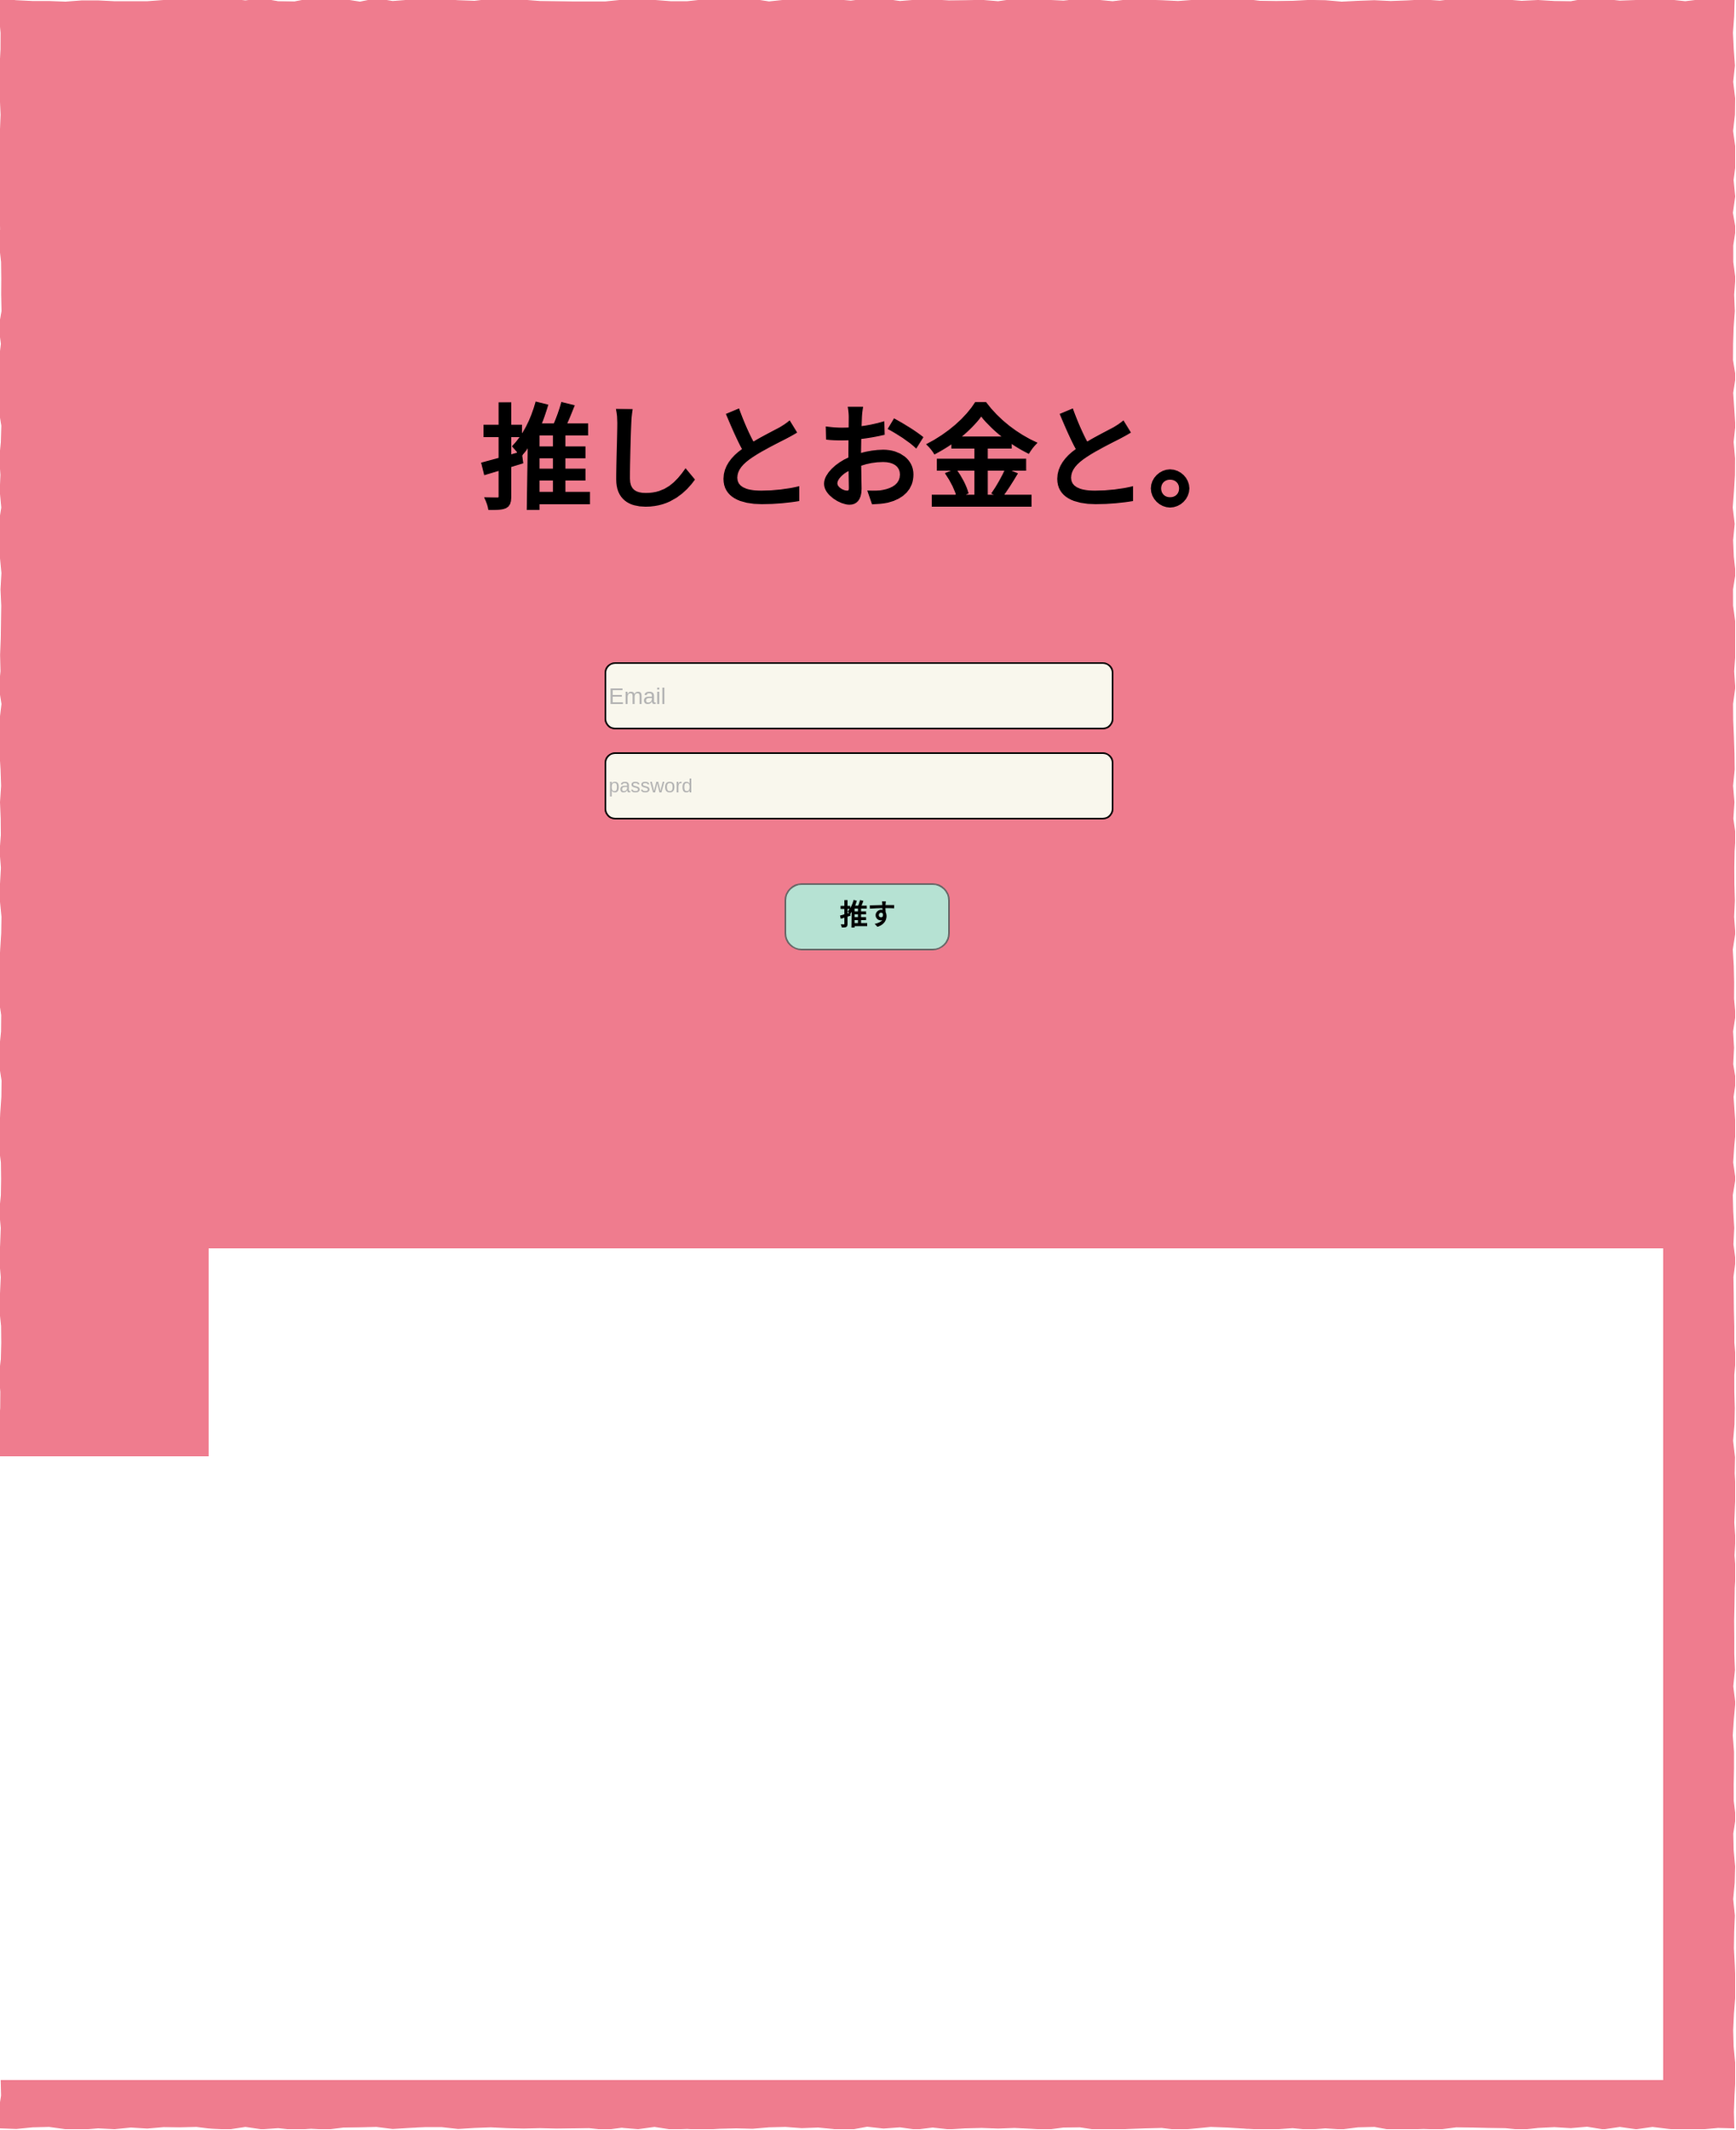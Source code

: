 <mxfile version="15.8.3" type="github" pages="15">
  <diagram id="UxVFxGpKfsYg7zSkrFi4" name="ログイン画面">
    <mxGraphModel dx="1988" dy="1014" grid="1" gridSize="10" guides="1" tooltips="1" connect="1" arrows="1" fold="1" page="1" pageScale="1" pageWidth="1100" pageHeight="850" math="0" shadow="0">
      <root>
        <mxCell id="chL5t6j-_qPZ0_r-l7LH-0" />
        <mxCell id="chL5t6j-_qPZ0_r-l7LH-1" parent="chL5t6j-_qPZ0_r-l7LH-0" />
        <mxCell id="VtDj1cFA3DahUaQBhV_i-0" value="" style="whiteSpace=wrap;html=1;rounded=0;shadow=0;labelBackgroundColor=none;strokeWidth=1;fontFamily=Helvetica;fontSize=12;align=center;comic=1;strokeColor=none;fillColor=#EF7C8E;fontColor=none;noLabel=1;" parent="chL5t6j-_qPZ0_r-l7LH-1" vertex="1">
          <mxGeometry x="20" y="20" width="1060" height="1300" as="geometry" />
        </mxCell>
        <mxCell id="vUNmke9pMDpvEQRWQD40-0" value="&lt;h1&gt;&lt;font style=&quot;font-size: 68px ; line-height: 1&quot;&gt;推しとお金と。&lt;/font&gt;&lt;/h1&gt;" style="text;strokeColor=none;fillColor=none;html=1;fontSize=68;fontStyle=1;verticalAlign=middle;align=center;rounded=0;shadow=0;labelBackgroundColor=none;sketch=0;fontFamily=Dela Gothic One;fontSource=https%3A%2F%2Ffonts.googleapis.com%2Fcss%3Ffamily%3DDela%2BGothic%2BOne;fontColor=default;labelBorderColor=none;gradientColor=#ffffff;gradientDirection=north;" parent="chL5t6j-_qPZ0_r-l7LH-1" vertex="1">
          <mxGeometry x="250" y="180" width="600" height="200" as="geometry" />
        </mxCell>
        <mxCell id="b3vnI4x36vE1d_46bEfG-0" value="Email" style="rounded=1;whiteSpace=wrap;html=1;fontColor=#B3B3B3;fontSize=14;align=left;fillColor=#F9F7ED;" parent="chL5t6j-_qPZ0_r-l7LH-1" vertex="1">
          <mxGeometry x="390" y="425" width="310" height="40" as="geometry" />
        </mxCell>
        <mxCell id="b3vnI4x36vE1d_46bEfG-1" value="password" style="rounded=1;whiteSpace=wrap;html=1;align=left;fontColor=#B3B3B3;fillColor=#F9F7ED;" parent="chL5t6j-_qPZ0_r-l7LH-1" vertex="1">
          <mxGeometry x="390" y="480" width="310" height="40" as="geometry" />
        </mxCell>
        <mxCell id="b3vnI4x36vE1d_46bEfG-2" value="推す" style="strokeWidth=1;shadow=0;dashed=0;align=center;html=1;shape=mxgraph.mockup.buttons.button;strokeColor=#666666;fontColor=#000000;mainText=;buttonStyle=round;fontSize=17;fontStyle=1;fillColor=#B6E2D3;whiteSpace=wrap;" parent="chL5t6j-_qPZ0_r-l7LH-1" vertex="1">
          <mxGeometry x="500" y="560" width="100" height="40" as="geometry" />
        </mxCell>
      </root>
    </mxGraphModel>
  </diagram>
  <diagram name="トップ" id="03018318-947c-dd8e-b7a3-06fadd420f32">
    <mxGraphModel dx="3976" dy="2028" grid="1" gridSize="10" guides="1" tooltips="1" connect="1" arrows="1" fold="1" page="1" pageScale="1" pageWidth="1100" pageHeight="850" background="none" math="0" shadow="0">
      <root>
        <mxCell id="0" />
        <mxCell id="1" parent="0" />
        <mxCell id="677b7b8949515195-1" value="" style="whiteSpace=wrap;html=1;rounded=0;shadow=0;labelBackgroundColor=none;strokeWidth=1;fontFamily=Verdana;fontSize=12;align=center;comic=1;strokeColor=#FAE8E0;fillColor=#FAE8E0;fontColor=#ffffff;" parent="1" vertex="1">
          <mxGeometry x="20" y="20" width="1060" height="3780" as="geometry" />
        </mxCell>
        <mxCell id="yaczlZ2EXRmRVQACX1jq-32" value="" style="whiteSpace=wrap;html=1;rounded=0;shadow=0;labelBackgroundColor=none;strokeWidth=2;fontFamily=Verdana;fontSize=12;align=center;comic=1;perimeterSpacing=0;strokeColor=#EBE0D0;fillColor=#EF7C8E;" parent="1" vertex="1">
          <mxGeometry x="40" y="190" width="1010" height="680" as="geometry" />
        </mxCell>
        <mxCell id="yaczlZ2EXRmRVQACX1jq-25" value="" style="verticalLabelPosition=bottom;shadow=0;dashed=0;align=center;html=1;verticalAlign=top;strokeWidth=1;shape=mxgraph.mockup.graphics.simpleIcon;strokeColor=#999999;rounded=1;fontSize=18;fillColor=none;" parent="1" vertex="1">
          <mxGeometry x="60" y="210" width="970" height="480" as="geometry" />
        </mxCell>
        <mxCell id="yaczlZ2EXRmRVQACX1jq-33" value="" style="whiteSpace=wrap;html=1;rounded=0;shadow=0;labelBackgroundColor=none;strokeWidth=2;fontFamily=Verdana;fontSize=12;align=center;comic=1;perimeterSpacing=0;strokeColor=#D8A7B1;fillColor=#D8A7B1;" parent="1" vertex="1">
          <mxGeometry x="40" y="1690" width="1010" height="1330" as="geometry" />
        </mxCell>
        <mxCell id="yaczlZ2EXRmRVQACX1jq-29" value="" style="whiteSpace=wrap;html=1;rounded=0;shadow=0;labelBackgroundColor=none;strokeWidth=2;fontFamily=Verdana;fontSize=12;align=center;comic=1;perimeterSpacing=0;strokeColor=#B6E2D3;fillColor=#B6E2D3;" parent="1" vertex="1">
          <mxGeometry x="40" y="900" width="1010" height="750" as="geometry" />
        </mxCell>
        <mxCell id="677b7b8949515195-2" value="&lt;h2&gt;&lt;font face=&quot;Dela Gothic One&quot; data-font-src=&quot;https://fonts.googleapis.com/css?family=Dela+Gothic+One&quot;&gt;推しとお金と。&lt;/font&gt;&lt;/h2&gt;" style="whiteSpace=wrap;html=1;rounded=0;shadow=0;labelBackgroundColor=none;strokeWidth=1;fontFamily=Verdana;fontSize=28;align=center;comic=1;fillColor=none;strokeColor=none;" parent="1" vertex="1">
          <mxGeometry x="40" y="40" width="300" height="80" as="geometry" />
        </mxCell>
        <mxCell id="677b7b8949515195-9" value="" style="line;strokeWidth=1;html=1;rounded=0;shadow=0;labelBackgroundColor=none;fillColor=none;fontFamily=Verdana;fontSize=14;fontColor=#000000;align=center;comic=1;" parent="1" vertex="1">
          <mxGeometry x="20" y="140" width="1060" height="10" as="geometry" />
        </mxCell>
        <mxCell id="677b7b8949515195-26" value="" style="whiteSpace=wrap;html=1;rounded=0;shadow=0;labelBackgroundColor=none;strokeWidth=1;fontFamily=Verdana;fontSize=12;align=center;comic=1;fillColor=#F9F7ED;strokeColor=#36393d;" parent="1" vertex="1">
          <mxGeometry x="45" y="3050" width="1010" height="450" as="geometry" />
        </mxCell>
        <mxCell id="677b7b8949515195-42" value="カレンダー" style="text;html=1;points=[];align=center;verticalAlign=middle;spacingTop=-4;fontSize=14;fontFamily=Verdana" parent="1" vertex="1">
          <mxGeometry x="460" y="3260" width="170" height="20" as="geometry" />
        </mxCell>
        <mxCell id="yaczlZ2EXRmRVQACX1jq-4" value="" style="verticalLabelPosition=bottom;shadow=0;dashed=0;align=center;html=1;verticalAlign=top;strokeWidth=1;shape=mxgraph.mockup.graphics.pieChart;parts=10,20,35;partColors=#e0e0e0,#d0d0d0,#c0c0c0,#b0b0b0,#a0a0a0;strokeWidth=2;strokeColor=#E6E6E6;" parent="1" vertex="1">
          <mxGeometry x="380" y="1830" width="300" height="300" as="geometry" />
        </mxCell>
        <mxCell id="yaczlZ2EXRmRVQACX1jq-24" value="メモリー" style="text;html=1;points=[];align=center;verticalAlign=middle;spacingTop=-4;fontSize=28;fontFamily=Verdana;fontStyle=1" parent="1" vertex="1">
          <mxGeometry x="465" y="920" width="170" height="40" as="geometry" />
        </mxCell>
        <mxCell id="yaczlZ2EXRmRVQACX1jq-6" value="" style="whiteSpace=wrap;html=1;rounded=1;shadow=0;labelBackgroundColor=none;strokeWidth=1;fontFamily=Verdana;fontSize=12;align=center;comic=1;fillColor=#F9F7ED;" parent="1" vertex="1">
          <mxGeometry x="60" y="970" width="300" height="300" as="geometry" />
        </mxCell>
        <mxCell id="yaczlZ2EXRmRVQACX1jq-34" value="お金の管理" style="text;html=1;points=[];align=center;verticalAlign=middle;spacingTop=-4;fontSize=28;fontFamily=Verdana;fontStyle=1" parent="1" vertex="1">
          <mxGeometry x="445" y="1720" width="170" height="40" as="geometry" />
        </mxCell>
        <mxCell id="yaczlZ2EXRmRVQACX1jq-35" value="" style="verticalLabelPosition=bottom;shadow=0;dashed=0;align=center;html=1;verticalAlign=top;strokeWidth=1;shape=mxgraph.mockup.graphics.pieChart;parts=10,20,35;partColors=#e0e0e0,#d0d0d0,#c0c0c0,#b0b0b0,#a0a0a0;strokeWidth=2;strokeColor=#E6E6E6;" parent="1" vertex="1">
          <mxGeometry x="385" y="2410" width="300" height="300" as="geometry" />
        </mxCell>
        <mxCell id="yaczlZ2EXRmRVQACX1jq-36" value="支出" style="text;html=1;points=[];align=center;verticalAlign=middle;spacingTop=-4;fontSize=28;fontFamily=Verdana;fontStyle=1" parent="1" vertex="1">
          <mxGeometry x="445" y="1780" width="170" height="40" as="geometry" />
        </mxCell>
        <mxCell id="yaczlZ2EXRmRVQACX1jq-37" value="推し貯金" style="text;html=1;points=[];align=center;verticalAlign=middle;spacingTop=-4;fontSize=28;fontFamily=Verdana;fontStyle=1" parent="1" vertex="1">
          <mxGeometry x="445" y="2360" width="170" height="40" as="geometry" />
        </mxCell>
        <mxCell id="yaczlZ2EXRmRVQACX1jq-38" value="&lt;ul&gt;&lt;li&gt;コンサート　　　1,5000円&lt;/li&gt;&lt;li&gt;演劇&lt;/li&gt;&lt;li&gt;配信&lt;/li&gt;&lt;li&gt;CD&lt;/li&gt;&lt;li&gt;雑誌　　　　&lt;/li&gt;&lt;/ul&gt;" style="text;strokeColor=none;fillColor=none;html=1;whiteSpace=wrap;verticalAlign=top;overflow=hidden;rounded=0;shadow=0;sketch=0;fontSize=20;" parent="1" vertex="1">
          <mxGeometry x="305" y="2150" width="460" height="200" as="geometry" />
        </mxCell>
        <mxCell id="yaczlZ2EXRmRVQACX1jq-39" value="&lt;ul&gt;&lt;li&gt;コンサート&amp;nbsp; &amp;nbsp; &amp;nbsp; &amp;nbsp; &amp;nbsp; &amp;nbsp; &amp;nbsp; 3,000円&lt;/li&gt;&lt;li&gt;主演舞台&lt;/li&gt;&lt;li&gt;TV出演(グループ)&lt;/li&gt;&lt;li&gt;TV出演(単発)&lt;/li&gt;&lt;li&gt;雑誌(グループ)&lt;/li&gt;&lt;li&gt;雑誌(単発)&lt;/li&gt;&lt;/ul&gt;" style="text;strokeColor=none;fillColor=none;html=1;whiteSpace=wrap;verticalAlign=top;overflow=hidden;rounded=0;shadow=0;sketch=0;fontSize=20;" parent="1" vertex="1">
          <mxGeometry x="350" y="2760" width="390" height="200" as="geometry" />
        </mxCell>
        <mxCell id="yaczlZ2EXRmRVQACX1jq-2" value="推しの画像" style="text;html=1;points=[];align=center;verticalAlign=middle;spacingTop=-4;fontSize=14;fontFamily=Verdana" parent="1" vertex="1">
          <mxGeometry x="465" y="450" width="170" height="20" as="geometry" />
        </mxCell>
        <mxCell id="yaczlZ2EXRmRVQACX1jq-41" value="&lt;div style=&quot;font-size: 16px;&quot;&gt;&lt;span style=&quot;font-weight: normal; font-size: 16px;&quot;&gt;&lt;font style=&quot;font-size: 16px;&quot;&gt;なまえ　　　：山田太郎&lt;/font&gt;&lt;/span&gt;&lt;/div&gt;&lt;div style=&quot;font-size: 16px;&quot;&gt;&lt;span style=&quot;font-weight: normal; font-size: 16px;&quot;&gt;&lt;font style=&quot;font-size: 16px;&quot;&gt;たんじょうび：yyyy/mm/dd&lt;/font&gt;&lt;/span&gt;&lt;/div&gt;&lt;div style=&quot;font-size: 16px;&quot;&gt;&lt;span style=&quot;font-weight: 400; font-size: 16px;&quot;&gt;あいじょうど：100%&lt;/span&gt;&lt;/div&gt;" style="text;strokeColor=none;fillColor=none;html=1;fontSize=16;fontStyle=1;verticalAlign=top;align=left;rounded=0;shadow=0;labelBackgroundColor=none;sketch=0;" parent="1" vertex="1">
          <mxGeometry x="60" y="760" width="650" height="80" as="geometry" />
        </mxCell>
        <mxCell id="q1EqOqQfWIgQhFBcWWkm-1" value="" style="verticalLabelPosition=bottom;shadow=0;dashed=0;align=center;html=1;verticalAlign=top;strokeWidth=1;shape=mxgraph.mockup.graphics.simpleIcon;strokeColor=#999999;rounded=1;fontSize=18;fillColor=none;" parent="1" vertex="1">
          <mxGeometry x="75" y="985" width="270" height="270" as="geometry" />
        </mxCell>
        <mxCell id="q1EqOqQfWIgQhFBcWWkm-2" value="No.1" style="text;strokeColor=none;fillColor=none;html=1;fontSize=24;fontStyle=1;verticalAlign=middle;align=center;rounded=0;shadow=0;glass=0;sketch=0;fontColor=#000000;" parent="1" vertex="1">
          <mxGeometry x="40" y="967" width="100" height="40" as="geometry" />
        </mxCell>
        <mxCell id="q1EqOqQfWIgQhFBcWWkm-3" value="" style="html=1;verticalLabelPosition=bottom;align=center;labelBackgroundColor=#ffffff;verticalAlign=top;strokeWidth=2;strokeColor=none;shadow=0;dashed=0;shape=mxgraph.ios7.icons.heart;rounded=1;fontSize=18;fillColor=#FAE8E0;" parent="1" vertex="1">
          <mxGeometry x="990" y="810" width="40" height="40" as="geometry" />
        </mxCell>
        <mxCell id="CaS9_FE52fElYKPDHRQ8-1" value="投稿" style="whiteSpace=wrap;html=1;rounded=0;shadow=0;labelBackgroundColor=none;strokeWidth=1;fontFamily=Verdana;fontSize=14;align=center;comic=1;fillColor=none;strokeColor=none;verticalAlign=bottom;fontStyle=1" parent="1" vertex="1">
          <mxGeometry x="850" y="40" width="80" height="90" as="geometry" />
        </mxCell>
        <mxCell id="CaS9_FE52fElYKPDHRQ8-2" value="わたし" style="whiteSpace=wrap;html=1;rounded=0;shadow=0;labelBackgroundColor=none;strokeWidth=1;fontFamily=Verdana;fontSize=14;align=center;comic=1;fillColor=none;strokeColor=none;verticalAlign=bottom;fontStyle=1" parent="1" vertex="1">
          <mxGeometry x="980" y="40" width="80" height="90" as="geometry" />
        </mxCell>
        <mxCell id="CaS9_FE52fElYKPDHRQ8-3" value="お金" style="whiteSpace=wrap;html=1;rounded=0;shadow=0;labelBackgroundColor=none;strokeWidth=1;fontFamily=Verdana;fontSize=14;align=center;comic=1;fillColor=none;strokeColor=none;verticalAlign=bottom;fontStyle=1" parent="1" vertex="1">
          <mxGeometry x="910" y="40" width="80" height="90" as="geometry" />
        </mxCell>
        <mxCell id="CaS9_FE52fElYKPDHRQ8-4" value="メモリー" style="whiteSpace=wrap;html=1;rounded=0;shadow=0;labelBackgroundColor=none;strokeWidth=1;fontFamily=Verdana;fontSize=14;align=center;comic=1;fillColor=none;strokeColor=none;verticalAlign=bottom;fontStyle=1" parent="1" vertex="1">
          <mxGeometry x="780" y="40" width="80" height="90" as="geometry" />
        </mxCell>
        <mxCell id="CaS9_FE52fElYKPDHRQ8-5" value="" style="html=1;verticalLabelPosition=bottom;align=center;labelBackgroundColor=default;verticalAlign=top;strokeWidth=2;strokeColor=#000000;shadow=0;dashed=0;shape=mxgraph.ios7.icons.edit;rounded=1;fontSize=18;fillColor=#B6E2D3;" parent="1" vertex="1">
          <mxGeometry x="800" y="60" width="40" height="40" as="geometry" />
        </mxCell>
        <mxCell id="CaS9_FE52fElYKPDHRQ8-6" value="" style="html=1;verticalLabelPosition=bottom;align=center;labelBackgroundColor=#ffffff;verticalAlign=top;strokeWidth=2;strokeColor=#000000;shadow=0;dashed=0;shape=mxgraph.ios7.icons.heart;rounded=1;fontSize=18;fillColor=#EF7C8E;" parent="1" vertex="1">
          <mxGeometry x="730" y="65" width="40" height="40" as="geometry" />
        </mxCell>
        <mxCell id="CaS9_FE52fElYKPDHRQ8-7" value="" style="html=1;verticalLabelPosition=bottom;align=center;labelBackgroundColor=#ffffff;verticalAlign=top;strokeWidth=2;strokeColor=#000000;shadow=0;dashed=0;shape=mxgraph.ios7.icons.calculator;rounded=0;sketch=0;fontSize=18;fillColor=#D8A7B1;" parent="1" vertex="1">
          <mxGeometry x="935" y="65" width="30" height="40" as="geometry" />
        </mxCell>
        <mxCell id="CaS9_FE52fElYKPDHRQ8-8" value="" style="html=1;verticalLabelPosition=bottom;align=center;labelBackgroundColor=#ffffff;verticalAlign=top;strokeWidth=2;strokeColor=#000000;shadow=0;dashed=0;shape=mxgraph.ios7.icons.user;rounded=0;sketch=0;fontSize=14;fillColor=none;" parent="1" vertex="1">
          <mxGeometry x="1000" y="60" width="40" height="40" as="geometry" />
        </mxCell>
        <mxCell id="CaS9_FE52fElYKPDHRQ8-9" value="" style="shape=image;html=1;verticalAlign=top;verticalLabelPosition=bottom;labelBackgroundColor=#ffffff;imageAspect=0;aspect=fixed;image=https://cdn4.iconfinder.com/data/icons/basic-user-interface-elements/700/edit-change-pencil-128.png;rounded=0;shadow=0;glass=0;sketch=0;fontSize=14;fontColor=#000000;strokeColor=#000000;fillColor=#FAE8E0;" parent="1" vertex="1">
          <mxGeometry x="870" y="65" width="40" height="40" as="geometry" />
        </mxCell>
        <mxCell id="CaS9_FE52fElYKPDHRQ8-10" value="推し" style="whiteSpace=wrap;html=1;rounded=0;shadow=0;labelBackgroundColor=none;strokeWidth=1;fontFamily=Verdana;fontSize=14;align=center;comic=1;fillColor=none;strokeColor=none;verticalAlign=bottom;fontStyle=1" parent="1" vertex="1">
          <mxGeometry x="710" y="40" width="80" height="90" as="geometry" />
        </mxCell>
        <mxCell id="c6nzPv5-GsaWvvguajbp-1" value="" style="whiteSpace=wrap;html=1;rounded=1;shadow=0;labelBackgroundColor=none;strokeWidth=1;fontFamily=Verdana;fontSize=12;align=center;comic=1;fillColor=#F9F7ED;" vertex="1" parent="1">
          <mxGeometry x="380" y="970" width="300" height="300" as="geometry" />
        </mxCell>
        <mxCell id="c6nzPv5-GsaWvvguajbp-2" value="" style="verticalLabelPosition=bottom;shadow=0;dashed=0;align=center;html=1;verticalAlign=top;strokeWidth=1;shape=mxgraph.mockup.graphics.simpleIcon;strokeColor=#999999;rounded=1;fontSize=18;fillColor=none;" vertex="1" parent="1">
          <mxGeometry x="395" y="985" width="270" height="270" as="geometry" />
        </mxCell>
        <mxCell id="c6nzPv5-GsaWvvguajbp-3" value="No.1" style="text;strokeColor=none;fillColor=none;html=1;fontSize=24;fontStyle=1;verticalAlign=middle;align=center;rounded=0;shadow=0;glass=0;sketch=0;fontColor=#000000;" vertex="1" parent="1">
          <mxGeometry x="360" y="967" width="100" height="40" as="geometry" />
        </mxCell>
        <mxCell id="c6nzPv5-GsaWvvguajbp-4" value="" style="whiteSpace=wrap;html=1;rounded=1;shadow=0;labelBackgroundColor=none;strokeWidth=1;fontFamily=Verdana;fontSize=12;align=center;comic=1;fillColor=#F9F7ED;" vertex="1" parent="1">
          <mxGeometry x="710" y="970" width="300" height="300" as="geometry" />
        </mxCell>
        <mxCell id="c6nzPv5-GsaWvvguajbp-5" value="" style="verticalLabelPosition=bottom;shadow=0;dashed=0;align=center;html=1;verticalAlign=top;strokeWidth=1;shape=mxgraph.mockup.graphics.simpleIcon;strokeColor=#999999;rounded=1;fontSize=18;fillColor=none;" vertex="1" parent="1">
          <mxGeometry x="725" y="985" width="270" height="270" as="geometry" />
        </mxCell>
        <mxCell id="c6nzPv5-GsaWvvguajbp-6" value="No.1" style="text;strokeColor=none;fillColor=none;html=1;fontSize=24;fontStyle=1;verticalAlign=middle;align=center;rounded=0;shadow=0;glass=0;sketch=0;fontColor=#000000;" vertex="1" parent="1">
          <mxGeometry x="690" y="967" width="100" height="40" as="geometry" />
        </mxCell>
        <mxCell id="c6nzPv5-GsaWvvguajbp-7" value="" style="whiteSpace=wrap;html=1;rounded=1;shadow=0;labelBackgroundColor=none;strokeWidth=1;fontFamily=Verdana;fontSize=12;align=center;comic=1;fillColor=#F9F7ED;" vertex="1" parent="1">
          <mxGeometry x="65" y="1293" width="300" height="300" as="geometry" />
        </mxCell>
        <mxCell id="c6nzPv5-GsaWvvguajbp-8" value="" style="verticalLabelPosition=bottom;shadow=0;dashed=0;align=center;html=1;verticalAlign=top;strokeWidth=1;shape=mxgraph.mockup.graphics.simpleIcon;strokeColor=#999999;rounded=1;fontSize=18;fillColor=none;" vertex="1" parent="1">
          <mxGeometry x="80" y="1308" width="270" height="270" as="geometry" />
        </mxCell>
        <mxCell id="c6nzPv5-GsaWvvguajbp-9" value="No.1" style="text;strokeColor=none;fillColor=none;html=1;fontSize=24;fontStyle=1;verticalAlign=middle;align=center;rounded=0;shadow=0;glass=0;sketch=0;fontColor=#000000;" vertex="1" parent="1">
          <mxGeometry x="45" y="1290" width="100" height="40" as="geometry" />
        </mxCell>
        <mxCell id="c6nzPv5-GsaWvvguajbp-10" value="" style="whiteSpace=wrap;html=1;rounded=1;shadow=0;labelBackgroundColor=none;strokeWidth=1;fontFamily=Verdana;fontSize=12;align=center;comic=1;fillColor=#F9F7ED;" vertex="1" parent="1">
          <mxGeometry x="385" y="1293" width="300" height="300" as="geometry" />
        </mxCell>
        <mxCell id="c6nzPv5-GsaWvvguajbp-11" value="" style="verticalLabelPosition=bottom;shadow=0;dashed=0;align=center;html=1;verticalAlign=top;strokeWidth=1;shape=mxgraph.mockup.graphics.simpleIcon;strokeColor=#999999;rounded=1;fontSize=18;fillColor=none;" vertex="1" parent="1">
          <mxGeometry x="400" y="1308" width="270" height="270" as="geometry" />
        </mxCell>
        <mxCell id="c6nzPv5-GsaWvvguajbp-12" value="No.1" style="text;strokeColor=none;fillColor=none;html=1;fontSize=24;fontStyle=1;verticalAlign=middle;align=center;rounded=0;shadow=0;glass=0;sketch=0;fontColor=#000000;" vertex="1" parent="1">
          <mxGeometry x="365" y="1290" width="100" height="40" as="geometry" />
        </mxCell>
        <mxCell id="c6nzPv5-GsaWvvguajbp-13" value="" style="whiteSpace=wrap;html=1;rounded=1;shadow=0;labelBackgroundColor=none;strokeWidth=1;fontFamily=Verdana;fontSize=12;align=center;comic=1;fillColor=#F9F7ED;" vertex="1" parent="1">
          <mxGeometry x="715" y="1293" width="300" height="300" as="geometry" />
        </mxCell>
        <mxCell id="c6nzPv5-GsaWvvguajbp-14" value="" style="verticalLabelPosition=bottom;shadow=0;dashed=0;align=center;html=1;verticalAlign=top;strokeWidth=1;shape=mxgraph.mockup.graphics.simpleIcon;strokeColor=#999999;rounded=1;fontSize=18;fillColor=none;" vertex="1" parent="1">
          <mxGeometry x="730" y="1308" width="270" height="270" as="geometry" />
        </mxCell>
        <mxCell id="c6nzPv5-GsaWvvguajbp-15" value="No.1" style="text;strokeColor=none;fillColor=none;html=1;fontSize=24;fontStyle=1;verticalAlign=middle;align=center;rounded=0;shadow=0;glass=0;sketch=0;fontColor=#000000;" vertex="1" parent="1">
          <mxGeometry x="695" y="1290" width="100" height="40" as="geometry" />
        </mxCell>
      </root>
    </mxGraphModel>
  </diagram>
  <diagram id="2QcqY6AXD7hYFMSb13DG" name="メモリー">
    <mxGraphModel dx="3244" dy="2028" grid="1" gridSize="10" guides="1" tooltips="1" connect="1" arrows="1" fold="1" page="1" pageScale="1" pageWidth="1100" pageHeight="850" math="0" shadow="0">
      <root>
        <mxCell id="-rIyNbKl4Dou8ZkfTj_H-0" />
        <mxCell id="-rIyNbKl4Dou8ZkfTj_H-1" parent="-rIyNbKl4Dou8ZkfTj_H-0" />
        <mxCell id="AClEbfUBYzWPLddE4YGz-0" value="" style="whiteSpace=wrap;html=1;rounded=0;shadow=0;labelBackgroundColor=none;strokeWidth=1;fontFamily=Verdana;fontSize=12;align=center;comic=1;strokeColor=#FAE8E0;fillColor=#FAE8E0;fontColor=#ffffff;" parent="-rIyNbKl4Dou8ZkfTj_H-1" vertex="1">
          <mxGeometry x="20" y="10" width="1060" height="2300" as="geometry" />
        </mxCell>
        <mxCell id="AClEbfUBYzWPLddE4YGz-9" value="&lt;h2&gt;&lt;font face=&quot;Dela Gothic One&quot; data-font-src=&quot;https://fonts.googleapis.com/css?family=Dela+Gothic+One&quot;&gt;推しとお金と。&lt;/font&gt;&lt;/h2&gt;" style="whiteSpace=wrap;html=1;rounded=0;shadow=0;labelBackgroundColor=none;strokeWidth=1;fontFamily=Verdana;fontSize=28;align=center;comic=1;fillColor=none;strokeColor=none;" parent="-rIyNbKl4Dou8ZkfTj_H-1" vertex="1">
          <mxGeometry x="40" y="40" width="300" height="80" as="geometry" />
        </mxCell>
        <mxCell id="AClEbfUBYzWPLddE4YGz-10" value="" style="line;strokeWidth=1;html=1;rounded=0;shadow=0;labelBackgroundColor=none;fillColor=none;fontFamily=Verdana;fontSize=14;fontColor=#000000;align=center;comic=1;" parent="-rIyNbKl4Dou8ZkfTj_H-1" vertex="1">
          <mxGeometry x="20" y="140" width="1060" height="10" as="geometry" />
        </mxCell>
        <mxCell id="N6bOfU00B65bswanYSPk-6" value="" style="whiteSpace=wrap;html=1;rounded=0;shadow=0;labelBackgroundColor=none;strokeWidth=1;fontFamily=Verdana;fontSize=12;align=center;comic=1;fillColor=#F9F7ED;strokeColor=#36393d;" parent="-rIyNbKl4Dou8ZkfTj_H-1" vertex="1">
          <mxGeometry x="45" y="260" width="1010" height="800" as="geometry" />
        </mxCell>
        <mxCell id="3t6Vk11gN6ZwAq6YirDO-0" value="" style="verticalLabelPosition=bottom;shadow=0;dashed=0;align=center;html=1;verticalAlign=top;strokeWidth=1;shape=mxgraph.mockup.graphics.simpleIcon;strokeColor=#999999;rounded=1;fontSize=18;fillColor=none;" parent="-rIyNbKl4Dou8ZkfTj_H-1" vertex="1">
          <mxGeometry x="310" y="325" width="480" height="360" as="geometry" />
        </mxCell>
        <mxCell id="3t6Vk11gN6ZwAq6YirDO-18" value="2021/11/14&lt;br style=&quot;font-size: 20px&quot;&gt;公演名　　〇〇〇&lt;br style=&quot;font-size: 20px&quot;&gt;出演者　　〇〇&lt;br style=&quot;font-size: 20px&quot;&gt;会場　　　〇〇シアター&lt;br style=&quot;font-size: 20px&quot;&gt;チケット　〇〇円&lt;br style=&quot;font-size: 20px&quot;&gt;&lt;div style=&quot;font-size: 20px&quot;&gt;&lt;span style=&quot;font-size: 20px&quot;&gt;メモ　　　〇〇〇〇〇〇〇〇&lt;/span&gt;&lt;/div&gt;" style="text;html=1;strokeColor=none;fillColor=none;align=left;verticalAlign=top;whiteSpace=wrap;rounded=0;shadow=1;glass=0;sketch=0;fontSize=20;fontColor=#000000;" parent="-rIyNbKl4Dou8ZkfTj_H-1" vertex="1">
          <mxGeometry x="90" y="700" width="790" height="350" as="geometry" />
        </mxCell>
        <mxCell id="-u4NiddzU06RPNRyiIuN-2" value="" style="shape=image;html=1;verticalAlign=top;verticalLabelPosition=bottom;labelBackgroundColor=#ffffff;imageAspect=0;aspect=fixed;image=https://cdn4.iconfinder.com/data/icons/basic-user-interface-elements/700/edit-change-pencil-128.png;rounded=0;shadow=0;glass=0;sketch=0;fontSize=14;fontColor=#000000;strokeColor=#000000;fillColor=#FAE8E0;" parent="-rIyNbKl4Dou8ZkfTj_H-1" vertex="1">
          <mxGeometry x="960" y="285" width="30" height="30" as="geometry" />
        </mxCell>
        <mxCell id="-u4NiddzU06RPNRyiIuN-3" value="" style="shape=image;html=1;verticalAlign=top;verticalLabelPosition=bottom;labelBackgroundColor=#ffffff;imageAspect=0;aspect=fixed;image=https://cdn0.iconfinder.com/data/icons/simple-line-48px/48/trashcan-128.png;rounded=0;shadow=0;glass=0;sketch=0;fontSize=14;fontColor=#000000;strokeColor=#000000;fillColor=#FAE8E0;" parent="-rIyNbKl4Dou8ZkfTj_H-1" vertex="1">
          <mxGeometry x="1000" y="280" width="40" height="40" as="geometry" />
        </mxCell>
        <mxCell id="-u4NiddzU06RPNRyiIuN-24" value="編集" style="whiteSpace=wrap;html=1;rounded=0;shadow=0;labelBackgroundColor=none;strokeWidth=1;fontFamily=Verdana;fontSize=14;align=center;comic=1;fillColor=none;strokeColor=none;verticalAlign=bottom;fontStyle=1" parent="-rIyNbKl4Dou8ZkfTj_H-1" vertex="1">
          <mxGeometry x="940" y="260" width="70" height="80" as="geometry" />
        </mxCell>
        <mxCell id="-u4NiddzU06RPNRyiIuN-25" value="削除" style="whiteSpace=wrap;html=1;rounded=0;shadow=0;labelBackgroundColor=none;strokeWidth=1;fontFamily=Verdana;fontSize=14;align=center;comic=1;fillColor=none;strokeColor=none;verticalAlign=bottom;fontStyle=1" parent="-rIyNbKl4Dou8ZkfTj_H-1" vertex="1">
          <mxGeometry x="985" y="260" width="70" height="80" as="geometry" />
        </mxCell>
        <mxCell id="Rpt3-c8VLYu_AbgZ8opg-0" value="投稿" style="whiteSpace=wrap;html=1;rounded=0;shadow=0;labelBackgroundColor=none;strokeWidth=1;fontFamily=Verdana;fontSize=14;align=center;comic=1;fillColor=none;strokeColor=none;verticalAlign=bottom;fontStyle=1" parent="-rIyNbKl4Dou8ZkfTj_H-1" vertex="1">
          <mxGeometry x="850" y="40" width="80" height="90" as="geometry" />
        </mxCell>
        <mxCell id="Rpt3-c8VLYu_AbgZ8opg-1" value="わたし" style="whiteSpace=wrap;html=1;rounded=0;shadow=0;labelBackgroundColor=none;strokeWidth=1;fontFamily=Verdana;fontSize=14;align=center;comic=1;fillColor=none;strokeColor=none;verticalAlign=bottom;fontStyle=1" parent="-rIyNbKl4Dou8ZkfTj_H-1" vertex="1">
          <mxGeometry x="980" y="40" width="80" height="90" as="geometry" />
        </mxCell>
        <mxCell id="Rpt3-c8VLYu_AbgZ8opg-2" value="お金" style="whiteSpace=wrap;html=1;rounded=0;shadow=0;labelBackgroundColor=none;strokeWidth=1;fontFamily=Verdana;fontSize=14;align=center;comic=1;fillColor=none;strokeColor=none;verticalAlign=bottom;fontStyle=1" parent="-rIyNbKl4Dou8ZkfTj_H-1" vertex="1">
          <mxGeometry x="910" y="40" width="80" height="90" as="geometry" />
        </mxCell>
        <mxCell id="Rpt3-c8VLYu_AbgZ8opg-3" value="メモリー" style="whiteSpace=wrap;html=1;rounded=0;shadow=0;labelBackgroundColor=none;strokeWidth=1;fontFamily=Verdana;fontSize=14;align=center;comic=1;fillColor=none;strokeColor=none;verticalAlign=bottom;fontStyle=1" parent="-rIyNbKl4Dou8ZkfTj_H-1" vertex="1">
          <mxGeometry x="780" y="40" width="80" height="90" as="geometry" />
        </mxCell>
        <mxCell id="Rpt3-c8VLYu_AbgZ8opg-4" value="" style="html=1;verticalLabelPosition=bottom;align=center;labelBackgroundColor=default;verticalAlign=top;strokeWidth=2;strokeColor=#000000;shadow=0;dashed=0;shape=mxgraph.ios7.icons.edit;rounded=1;fontSize=18;fillColor=#B6E2D3;" parent="-rIyNbKl4Dou8ZkfTj_H-1" vertex="1">
          <mxGeometry x="800" y="60" width="40" height="40" as="geometry" />
        </mxCell>
        <mxCell id="Rpt3-c8VLYu_AbgZ8opg-5" value="" style="html=1;verticalLabelPosition=bottom;align=center;labelBackgroundColor=#ffffff;verticalAlign=top;strokeWidth=2;strokeColor=#000000;shadow=0;dashed=0;shape=mxgraph.ios7.icons.heart;rounded=1;fontSize=18;fillColor=#EF7C8E;" parent="-rIyNbKl4Dou8ZkfTj_H-1" vertex="1">
          <mxGeometry x="730" y="65" width="40" height="40" as="geometry" />
        </mxCell>
        <mxCell id="Rpt3-c8VLYu_AbgZ8opg-6" value="" style="html=1;verticalLabelPosition=bottom;align=center;labelBackgroundColor=#ffffff;verticalAlign=top;strokeWidth=2;strokeColor=#000000;shadow=0;dashed=0;shape=mxgraph.ios7.icons.calculator;rounded=0;sketch=0;fontSize=18;fillColor=#D8A7B1;" parent="-rIyNbKl4Dou8ZkfTj_H-1" vertex="1">
          <mxGeometry x="935" y="65" width="30" height="40" as="geometry" />
        </mxCell>
        <mxCell id="Rpt3-c8VLYu_AbgZ8opg-7" value="" style="html=1;verticalLabelPosition=bottom;align=center;labelBackgroundColor=#ffffff;verticalAlign=top;strokeWidth=2;strokeColor=#000000;shadow=0;dashed=0;shape=mxgraph.ios7.icons.user;rounded=0;sketch=0;fontSize=14;fillColor=none;" parent="-rIyNbKl4Dou8ZkfTj_H-1" vertex="1">
          <mxGeometry x="1000" y="60" width="40" height="40" as="geometry" />
        </mxCell>
        <mxCell id="Rpt3-c8VLYu_AbgZ8opg-8" value="" style="shape=image;html=1;verticalAlign=top;verticalLabelPosition=bottom;labelBackgroundColor=#ffffff;imageAspect=0;aspect=fixed;image=https://cdn4.iconfinder.com/data/icons/basic-user-interface-elements/700/edit-change-pencil-128.png;rounded=0;shadow=0;glass=0;sketch=0;fontSize=14;fontColor=#000000;strokeColor=#000000;fillColor=#FAE8E0;" parent="-rIyNbKl4Dou8ZkfTj_H-1" vertex="1">
          <mxGeometry x="870" y="65" width="40" height="40" as="geometry" />
        </mxCell>
        <mxCell id="Rpt3-c8VLYu_AbgZ8opg-9" value="推し" style="whiteSpace=wrap;html=1;rounded=0;shadow=0;labelBackgroundColor=none;strokeWidth=1;fontFamily=Verdana;fontSize=14;align=center;comic=1;fillColor=none;strokeColor=none;verticalAlign=bottom;fontStyle=1" parent="-rIyNbKl4Dou8ZkfTj_H-1" vertex="1">
          <mxGeometry x="710" y="40" width="80" height="90" as="geometry" />
        </mxCell>
        <mxCell id="m0CVLFfhDi93x0_QCSWf-0" value="メモリー" style="text;strokeColor=none;fillColor=none;html=1;fontSize=36;fontStyle=1;verticalAlign=middle;align=center;" vertex="1" parent="-rIyNbKl4Dou8ZkfTj_H-1">
          <mxGeometry x="45" y="170" width="215" height="60" as="geometry" />
        </mxCell>
        <mxCell id="m0CVLFfhDi93x0_QCSWf-1" value="" style="whiteSpace=wrap;html=1;rounded=0;shadow=0;labelBackgroundColor=none;strokeWidth=1;fontFamily=Verdana;fontSize=12;align=center;comic=1;fillColor=#F9F7ED;strokeColor=#36393d;" vertex="1" parent="-rIyNbKl4Dou8ZkfTj_H-1">
          <mxGeometry x="45" y="1100" width="1010" height="800" as="geometry" />
        </mxCell>
        <mxCell id="m0CVLFfhDi93x0_QCSWf-2" value="" style="verticalLabelPosition=bottom;shadow=0;dashed=0;align=center;html=1;verticalAlign=top;strokeWidth=1;shape=mxgraph.mockup.graphics.simpleIcon;strokeColor=#999999;rounded=1;fontSize=18;fillColor=none;" vertex="1" parent="-rIyNbKl4Dou8ZkfTj_H-1">
          <mxGeometry x="310" y="1165" width="480" height="360" as="geometry" />
        </mxCell>
        <mxCell id="m0CVLFfhDi93x0_QCSWf-3" value="2021/11/14&lt;br style=&quot;font-size: 20px&quot;&gt;公演名　　〇〇〇&lt;br style=&quot;font-size: 20px&quot;&gt;出演者　　〇〇&lt;br style=&quot;font-size: 20px&quot;&gt;会場　　　〇〇シアター&lt;br style=&quot;font-size: 20px&quot;&gt;チケット　〇〇円&lt;br style=&quot;font-size: 20px&quot;&gt;&lt;div style=&quot;font-size: 20px&quot;&gt;&lt;span style=&quot;font-size: 20px&quot;&gt;メモ　　　〇〇〇〇〇〇〇〇&lt;/span&gt;&lt;/div&gt;" style="text;html=1;strokeColor=none;fillColor=none;align=left;verticalAlign=top;whiteSpace=wrap;rounded=0;shadow=1;glass=0;sketch=0;fontSize=20;fontColor=#000000;" vertex="1" parent="-rIyNbKl4Dou8ZkfTj_H-1">
          <mxGeometry x="90" y="1540" width="790" height="350" as="geometry" />
        </mxCell>
        <mxCell id="m0CVLFfhDi93x0_QCSWf-4" value="" style="shape=image;html=1;verticalAlign=top;verticalLabelPosition=bottom;labelBackgroundColor=#ffffff;imageAspect=0;aspect=fixed;image=https://cdn4.iconfinder.com/data/icons/basic-user-interface-elements/700/edit-change-pencil-128.png;rounded=0;shadow=0;glass=0;sketch=0;fontSize=14;fontColor=#000000;strokeColor=#000000;fillColor=#FAE8E0;" vertex="1" parent="-rIyNbKl4Dou8ZkfTj_H-1">
          <mxGeometry x="960" y="1125" width="30" height="30" as="geometry" />
        </mxCell>
        <mxCell id="m0CVLFfhDi93x0_QCSWf-5" value="" style="shape=image;html=1;verticalAlign=top;verticalLabelPosition=bottom;labelBackgroundColor=#ffffff;imageAspect=0;aspect=fixed;image=https://cdn0.iconfinder.com/data/icons/simple-line-48px/48/trashcan-128.png;rounded=0;shadow=0;glass=0;sketch=0;fontSize=14;fontColor=#000000;strokeColor=#000000;fillColor=#FAE8E0;" vertex="1" parent="-rIyNbKl4Dou8ZkfTj_H-1">
          <mxGeometry x="1000" y="1120" width="40" height="40" as="geometry" />
        </mxCell>
        <mxCell id="m0CVLFfhDi93x0_QCSWf-6" value="編集" style="whiteSpace=wrap;html=1;rounded=0;shadow=0;labelBackgroundColor=none;strokeWidth=1;fontFamily=Verdana;fontSize=14;align=center;comic=1;fillColor=none;strokeColor=none;verticalAlign=bottom;fontStyle=1" vertex="1" parent="-rIyNbKl4Dou8ZkfTj_H-1">
          <mxGeometry x="940" y="1100" width="70" height="80" as="geometry" />
        </mxCell>
        <mxCell id="m0CVLFfhDi93x0_QCSWf-7" value="削除" style="whiteSpace=wrap;html=1;rounded=0;shadow=0;labelBackgroundColor=none;strokeWidth=1;fontFamily=Verdana;fontSize=14;align=center;comic=1;fillColor=none;strokeColor=none;verticalAlign=bottom;fontStyle=1" vertex="1" parent="-rIyNbKl4Dou8ZkfTj_H-1">
          <mxGeometry x="985" y="1100" width="70" height="80" as="geometry" />
        </mxCell>
      </root>
    </mxGraphModel>
  </diagram>
  <diagram id="BzKUsbVZ58ltG-QBaRVl" name="投稿(演劇)">
    <mxGraphModel dx="1988" dy="1014" grid="1" gridSize="10" guides="1" tooltips="1" connect="1" arrows="1" fold="1" page="1" pageScale="1" pageWidth="1100" pageHeight="850" math="0" shadow="0">
      <root>
        <mxCell id="N7euNAaVoTw3xUOSJjtm-0" />
        <mxCell id="N7euNAaVoTw3xUOSJjtm-1" parent="N7euNAaVoTw3xUOSJjtm-0" />
        <mxCell id="0CZYBA9M0XEh0pQT1MkV-0" value="" style="whiteSpace=wrap;html=1;rounded=0;shadow=0;labelBackgroundColor=none;strokeWidth=1;fontFamily=Verdana;fontSize=12;align=center;comic=1;strokeColor=#FAE8E0;fillColor=#FAE8E0;fontColor=#ffffff;" parent="N7euNAaVoTw3xUOSJjtm-1" vertex="1">
          <mxGeometry x="20" y="20" width="1060" height="1470" as="geometry" />
        </mxCell>
        <mxCell id="0CZYBA9M0XEh0pQT1MkV-6" value="&lt;h2&gt;&lt;font face=&quot;Dela Gothic One&quot; data-font-src=&quot;https://fonts.googleapis.com/css?family=Dela+Gothic+One&quot;&gt;推しとお金と。&lt;/font&gt;&lt;/h2&gt;" style="whiteSpace=wrap;html=1;rounded=0;shadow=0;labelBackgroundColor=none;strokeWidth=1;fontFamily=Verdana;fontSize=28;align=center;comic=1;fillColor=none;strokeColor=none;" parent="N7euNAaVoTw3xUOSJjtm-1" vertex="1">
          <mxGeometry x="40" y="40" width="300" height="80" as="geometry" />
        </mxCell>
        <mxCell id="0CZYBA9M0XEh0pQT1MkV-7" value="" style="line;strokeWidth=1;html=1;rounded=0;shadow=0;labelBackgroundColor=none;fillColor=none;fontFamily=Verdana;fontSize=14;fontColor=#000000;align=center;comic=1;" parent="N7euNAaVoTw3xUOSJjtm-1" vertex="1">
          <mxGeometry x="20" y="140" width="1060" height="10" as="geometry" />
        </mxCell>
        <mxCell id="0CZYBA9M0XEh0pQT1MkV-17" value="" style="whiteSpace=wrap;html=1;rounded=1;shadow=0;labelBackgroundColor=none;strokeWidth=1;fontFamily=Verdana;fontSize=12;align=center;comic=1;fillColor=#F9F7ED;strokeColor=#36393d;arcSize=3;" parent="N7euNAaVoTw3xUOSJjtm-1" vertex="1">
          <mxGeometry x="90" y="230" width="920" height="1140" as="geometry" />
        </mxCell>
        <mxCell id="KGpTsT_POLc8I_jeuJaE-0" value="演劇" style="rounded=1;whiteSpace=wrap;html=1;shadow=0;glass=0;sketch=0;fontSize=18;fontColor=#000000;strokeColor=#000000;fillColor=#B6E2D3;align=center;verticalAlign=middle;" parent="N7euNAaVoTw3xUOSJjtm-1" vertex="1">
          <mxGeometry x="100" y="190" width="120" height="40" as="geometry" />
        </mxCell>
        <mxCell id="KGpTsT_POLc8I_jeuJaE-1" value="" style="rounded=1;whiteSpace=wrap;html=1;shadow=0;glass=0;sketch=0;fontSize=18;fontColor=#000000;strokeColor=#000000;fillColor=#F9F7ED;align=center;verticalAlign=middle;" parent="N7euNAaVoTw3xUOSJjtm-1" vertex="1">
          <mxGeometry x="150" y="280" width="800" height="40" as="geometry" />
        </mxCell>
        <mxCell id="KGpTsT_POLc8I_jeuJaE-2" value="公演名" style="text;strokeColor=none;fillColor=none;html=1;fontSize=18;fontStyle=0;verticalAlign=bottom;align=left;rounded=0;shadow=0;glass=0;sketch=0;fontColor=#000000;" parent="N7euNAaVoTw3xUOSJjtm-1" vertex="1">
          <mxGeometry x="150" y="240" width="100" height="40" as="geometry" />
        </mxCell>
        <mxCell id="KGpTsT_POLc8I_jeuJaE-3" value="" style="rounded=1;whiteSpace=wrap;html=1;shadow=0;glass=0;sketch=0;fontSize=18;fontColor=#000000;strokeColor=#000000;fillColor=#F9F7ED;align=center;verticalAlign=middle;" parent="N7euNAaVoTw3xUOSJjtm-1" vertex="1">
          <mxGeometry x="150" y="380" width="800" height="40" as="geometry" />
        </mxCell>
        <mxCell id="KGpTsT_POLc8I_jeuJaE-4" value="出演者" style="text;strokeColor=none;fillColor=none;html=1;fontSize=18;fontStyle=0;verticalAlign=bottom;align=left;rounded=0;shadow=0;glass=0;sketch=0;fontColor=#000000;" parent="N7euNAaVoTw3xUOSJjtm-1" vertex="1">
          <mxGeometry x="150" y="340" width="100" height="40" as="geometry" />
        </mxCell>
        <mxCell id="KGpTsT_POLc8I_jeuJaE-5" value="" style="rounded=1;whiteSpace=wrap;html=1;shadow=0;glass=0;sketch=0;fontSize=18;fontColor=#000000;strokeColor=#000000;fillColor=#F9F7ED;align=center;verticalAlign=middle;" parent="N7euNAaVoTw3xUOSJjtm-1" vertex="1">
          <mxGeometry x="150" y="480" width="800" height="40" as="geometry" />
        </mxCell>
        <mxCell id="KGpTsT_POLc8I_jeuJaE-6" value="会場" style="text;strokeColor=none;fillColor=none;html=1;fontSize=18;fontStyle=0;verticalAlign=bottom;align=left;rounded=0;shadow=0;glass=0;sketch=0;fontColor=#000000;" parent="N7euNAaVoTw3xUOSJjtm-1" vertex="1">
          <mxGeometry x="150" y="440" width="100" height="40" as="geometry" />
        </mxCell>
        <mxCell id="KGpTsT_POLc8I_jeuJaE-7" value="" style="rounded=1;whiteSpace=wrap;html=1;shadow=0;glass=0;sketch=0;fontSize=18;fontColor=#000000;strokeColor=#000000;fillColor=#F9F7ED;align=center;verticalAlign=middle;" parent="N7euNAaVoTw3xUOSJjtm-1" vertex="1">
          <mxGeometry x="150" y="580" width="800" height="40" as="geometry" />
        </mxCell>
        <mxCell id="KGpTsT_POLc8I_jeuJaE-8" value="チケット" style="text;strokeColor=none;fillColor=none;html=1;fontSize=18;fontStyle=0;verticalAlign=bottom;align=left;rounded=0;shadow=0;glass=0;sketch=0;fontColor=#000000;" parent="N7euNAaVoTw3xUOSJjtm-1" vertex="1">
          <mxGeometry x="150" y="540" width="100" height="40" as="geometry" />
        </mxCell>
        <mxCell id="xo1NsEw_VpscCBwZ5iu_-0" value="" style="rounded=1;whiteSpace=wrap;html=1;shadow=0;glass=0;sketch=0;fontSize=18;fontColor=#000000;strokeColor=#000000;fillColor=#F9F7ED;align=center;verticalAlign=middle;arcSize=7;" parent="N7euNAaVoTw3xUOSJjtm-1" vertex="1">
          <mxGeometry x="150" y="780" width="800" height="340" as="geometry" />
        </mxCell>
        <mxCell id="xo1NsEw_VpscCBwZ5iu_-1" value="メモ" style="text;strokeColor=none;fillColor=none;html=1;fontSize=18;fontStyle=0;verticalAlign=bottom;align=left;rounded=0;shadow=0;glass=0;sketch=0;fontColor=#000000;" parent="N7euNAaVoTw3xUOSJjtm-1" vertex="1">
          <mxGeometry x="150" y="740" width="100" height="40" as="geometry" />
        </mxCell>
        <mxCell id="xo1NsEw_VpscCBwZ5iu_-2" value="ファイルの選択" style="rounded=0;whiteSpace=wrap;html=1;shadow=0;glass=0;sketch=0;fontSize=14;fontColor=#000000;strokeColor=#000000;fillColor=#F9F7ED;align=center;verticalAlign=middle;" parent="N7euNAaVoTw3xUOSJjtm-1" vertex="1">
          <mxGeometry x="150" y="1180" width="120" height="40" as="geometry" />
        </mxCell>
        <mxCell id="xo1NsEw_VpscCBwZ5iu_-3" value="画像" style="text;strokeColor=none;fillColor=none;html=1;fontSize=18;fontStyle=0;verticalAlign=bottom;align=left;rounded=0;shadow=0;glass=0;sketch=0;fontColor=#000000;" parent="N7euNAaVoTw3xUOSJjtm-1" vertex="1">
          <mxGeometry x="150" y="1140" width="100" height="40" as="geometry" />
        </mxCell>
        <mxCell id="B1xgB3oCZ0CuLyC1CChs-0" value="投稿" style="whiteSpace=wrap;html=1;rounded=0;shadow=0;labelBackgroundColor=none;strokeWidth=1;fontFamily=Verdana;fontSize=14;align=center;comic=1;fillColor=none;strokeColor=none;verticalAlign=bottom;fontStyle=1" parent="N7euNAaVoTw3xUOSJjtm-1" vertex="1">
          <mxGeometry x="850" y="40" width="80" height="90" as="geometry" />
        </mxCell>
        <mxCell id="B1xgB3oCZ0CuLyC1CChs-1" value="わたし" style="whiteSpace=wrap;html=1;rounded=0;shadow=0;labelBackgroundColor=none;strokeWidth=1;fontFamily=Verdana;fontSize=14;align=center;comic=1;fillColor=none;strokeColor=none;verticalAlign=bottom;fontStyle=1" parent="N7euNAaVoTw3xUOSJjtm-1" vertex="1">
          <mxGeometry x="980" y="40" width="80" height="90" as="geometry" />
        </mxCell>
        <mxCell id="B1xgB3oCZ0CuLyC1CChs-2" value="お金" style="whiteSpace=wrap;html=1;rounded=0;shadow=0;labelBackgroundColor=none;strokeWidth=1;fontFamily=Verdana;fontSize=14;align=center;comic=1;fillColor=none;strokeColor=none;verticalAlign=bottom;fontStyle=1" parent="N7euNAaVoTw3xUOSJjtm-1" vertex="1">
          <mxGeometry x="910" y="40" width="80" height="90" as="geometry" />
        </mxCell>
        <mxCell id="B1xgB3oCZ0CuLyC1CChs-3" value="メモリー" style="whiteSpace=wrap;html=1;rounded=0;shadow=0;labelBackgroundColor=none;strokeWidth=1;fontFamily=Verdana;fontSize=14;align=center;comic=1;fillColor=none;strokeColor=none;verticalAlign=bottom;fontStyle=1" parent="N7euNAaVoTw3xUOSJjtm-1" vertex="1">
          <mxGeometry x="780" y="40" width="80" height="90" as="geometry" />
        </mxCell>
        <mxCell id="B1xgB3oCZ0CuLyC1CChs-4" value="" style="html=1;verticalLabelPosition=bottom;align=center;labelBackgroundColor=default;verticalAlign=top;strokeWidth=2;strokeColor=#000000;shadow=0;dashed=0;shape=mxgraph.ios7.icons.edit;rounded=1;fontSize=18;fillColor=#B6E2D3;" parent="N7euNAaVoTw3xUOSJjtm-1" vertex="1">
          <mxGeometry x="800" y="60" width="40" height="40" as="geometry" />
        </mxCell>
        <mxCell id="B1xgB3oCZ0CuLyC1CChs-5" value="" style="html=1;verticalLabelPosition=bottom;align=center;labelBackgroundColor=#ffffff;verticalAlign=top;strokeWidth=2;strokeColor=#000000;shadow=0;dashed=0;shape=mxgraph.ios7.icons.heart;rounded=1;fontSize=18;fillColor=#EF7C8E;" parent="N7euNAaVoTw3xUOSJjtm-1" vertex="1">
          <mxGeometry x="730" y="65" width="40" height="40" as="geometry" />
        </mxCell>
        <mxCell id="B1xgB3oCZ0CuLyC1CChs-6" value="" style="html=1;verticalLabelPosition=bottom;align=center;labelBackgroundColor=#ffffff;verticalAlign=top;strokeWidth=2;strokeColor=#000000;shadow=0;dashed=0;shape=mxgraph.ios7.icons.calculator;rounded=0;sketch=0;fontSize=18;fillColor=#D8A7B1;" parent="N7euNAaVoTw3xUOSJjtm-1" vertex="1">
          <mxGeometry x="935" y="65" width="30" height="40" as="geometry" />
        </mxCell>
        <mxCell id="B1xgB3oCZ0CuLyC1CChs-7" value="" style="html=1;verticalLabelPosition=bottom;align=center;labelBackgroundColor=#ffffff;verticalAlign=top;strokeWidth=2;strokeColor=#000000;shadow=0;dashed=0;shape=mxgraph.ios7.icons.user;rounded=0;sketch=0;fontSize=14;fillColor=none;" parent="N7euNAaVoTw3xUOSJjtm-1" vertex="1">
          <mxGeometry x="1000" y="60" width="40" height="40" as="geometry" />
        </mxCell>
        <mxCell id="B1xgB3oCZ0CuLyC1CChs-8" value="" style="shape=image;html=1;verticalAlign=top;verticalLabelPosition=bottom;labelBackgroundColor=#ffffff;imageAspect=0;aspect=fixed;image=https://cdn4.iconfinder.com/data/icons/basic-user-interface-elements/700/edit-change-pencil-128.png;rounded=0;shadow=0;glass=0;sketch=0;fontSize=14;fontColor=#000000;strokeColor=#000000;fillColor=#FAE8E0;" parent="N7euNAaVoTw3xUOSJjtm-1" vertex="1">
          <mxGeometry x="870" y="65" width="40" height="40" as="geometry" />
        </mxCell>
        <mxCell id="B1xgB3oCZ0CuLyC1CChs-9" value="推し" style="whiteSpace=wrap;html=1;rounded=0;shadow=0;labelBackgroundColor=none;strokeWidth=1;fontFamily=Verdana;fontSize=14;align=center;comic=1;fillColor=none;strokeColor=none;verticalAlign=bottom;fontStyle=1" parent="N7euNAaVoTw3xUOSJjtm-1" vertex="1">
          <mxGeometry x="710" y="40" width="80" height="90" as="geometry" />
        </mxCell>
        <mxCell id="IVe71pNZoM63tmgEVIkw-0" value="コンサート" style="rounded=1;whiteSpace=wrap;html=1;shadow=0;glass=0;sketch=0;fontSize=18;fontColor=#000000;strokeColor=#000000;fillColor=#F9F7ED;align=center;verticalAlign=middle;" parent="N7euNAaVoTw3xUOSJjtm-1" vertex="1">
          <mxGeometry x="230" y="190" width="120" height="40" as="geometry" />
        </mxCell>
        <mxCell id="IVe71pNZoM63tmgEVIkw-1" value="" style="rounded=1;whiteSpace=wrap;html=1;shadow=0;glass=0;sketch=0;fontSize=18;fontColor=#000000;strokeColor=#000000;fillColor=#F9F7ED;align=center;verticalAlign=middle;" parent="N7euNAaVoTw3xUOSJjtm-1" vertex="1">
          <mxGeometry x="150" y="680" width="800" height="40" as="geometry" />
        </mxCell>
        <mxCell id="IVe71pNZoM63tmgEVIkw-2" value="タグ" style="text;strokeColor=none;fillColor=none;html=1;fontSize=18;fontStyle=0;verticalAlign=bottom;align=left;rounded=0;shadow=0;glass=0;sketch=0;fontColor=#000000;" parent="N7euNAaVoTw3xUOSJjtm-1" vertex="1">
          <mxGeometry x="150" y="640" width="100" height="40" as="geometry" />
        </mxCell>
        <mxCell id="sL0jPMNGy58vt8GAN-WA-1" value="投稿" style="rounded=1;whiteSpace=wrap;html=1;shadow=0;glass=0;sketch=0;fontSize=18;fontColor=#000000;strokeColor=#000000;fillColor=#B6E2D3;align=center;verticalAlign=middle;" parent="N7euNAaVoTw3xUOSJjtm-1" vertex="1">
          <mxGeometry x="490" y="1240" width="120" height="60" as="geometry" />
        </mxCell>
      </root>
    </mxGraphModel>
  </diagram>
  <diagram id="TOQYCGri7Vogl3kjeY46" name="投稿(コンサート)">
    <mxGraphModel dx="1988" dy="1014" grid="1" gridSize="10" guides="1" tooltips="1" connect="1" arrows="1" fold="1" page="1" pageScale="1" pageWidth="1100" pageHeight="850" math="0" shadow="0">
      <root>
        <mxCell id="WLGWMJrVdXJc-HTCod39-0" />
        <mxCell id="WLGWMJrVdXJc-HTCod39-1" parent="WLGWMJrVdXJc-HTCod39-0" />
        <mxCell id="zgiip1qtCGyLojRdKsyI-0" value="" style="whiteSpace=wrap;html=1;rounded=0;shadow=0;labelBackgroundColor=none;strokeWidth=1;fontFamily=Verdana;fontSize=12;align=center;comic=1;strokeColor=#FAE8E0;fillColor=#FAE8E0;fontColor=#ffffff;" parent="WLGWMJrVdXJc-HTCod39-1" vertex="1">
          <mxGeometry x="20" y="20" width="1060" height="2430" as="geometry" />
        </mxCell>
        <mxCell id="zgiip1qtCGyLojRdKsyI-1" value="&lt;h2&gt;&lt;font face=&quot;Dela Gothic One&quot; data-font-src=&quot;https://fonts.googleapis.com/css?family=Dela+Gothic+One&quot;&gt;推しとお金と。&lt;/font&gt;&lt;/h2&gt;" style="whiteSpace=wrap;html=1;rounded=0;shadow=0;labelBackgroundColor=none;strokeWidth=1;fontFamily=Verdana;fontSize=28;align=center;comic=1;fillColor=none;strokeColor=none;" parent="WLGWMJrVdXJc-HTCod39-1" vertex="1">
          <mxGeometry x="40" y="40" width="300" height="80" as="geometry" />
        </mxCell>
        <mxCell id="zgiip1qtCGyLojRdKsyI-2" value="" style="line;strokeWidth=1;html=1;rounded=0;shadow=0;labelBackgroundColor=none;fillColor=none;fontFamily=Verdana;fontSize=14;fontColor=#000000;align=center;comic=1;" parent="WLGWMJrVdXJc-HTCod39-1" vertex="1">
          <mxGeometry x="20" y="140" width="1060" height="10" as="geometry" />
        </mxCell>
        <mxCell id="zgiip1qtCGyLojRdKsyI-3" value="" style="whiteSpace=wrap;html=1;rounded=1;shadow=0;labelBackgroundColor=none;strokeWidth=1;fontFamily=Verdana;fontSize=12;align=center;comic=1;fillColor=#F9F7ED;strokeColor=#36393d;arcSize=3;" parent="WLGWMJrVdXJc-HTCod39-1" vertex="1">
          <mxGeometry x="90" y="230" width="920" height="1830" as="geometry" />
        </mxCell>
        <mxCell id="zgiip1qtCGyLojRdKsyI-4" value="演劇" style="rounded=1;whiteSpace=wrap;html=1;shadow=0;glass=0;sketch=0;fontSize=18;fontColor=#000000;strokeColor=#000000;fillColor=#F9F7ED;align=center;verticalAlign=middle;" parent="WLGWMJrVdXJc-HTCod39-1" vertex="1">
          <mxGeometry x="100" y="190" width="120" height="40" as="geometry" />
        </mxCell>
        <mxCell id="zgiip1qtCGyLojRdKsyI-5" value="" style="rounded=1;whiteSpace=wrap;html=1;shadow=0;glass=0;sketch=0;fontSize=18;fontColor=#000000;strokeColor=#000000;fillColor=#F9F7ED;align=center;verticalAlign=middle;" parent="WLGWMJrVdXJc-HTCod39-1" vertex="1">
          <mxGeometry x="150" y="280" width="800" height="40" as="geometry" />
        </mxCell>
        <mxCell id="zgiip1qtCGyLojRdKsyI-6" value="公演名" style="text;strokeColor=none;fillColor=none;html=1;fontSize=18;fontStyle=0;verticalAlign=bottom;align=left;rounded=0;shadow=0;glass=0;sketch=0;fontColor=#000000;" parent="WLGWMJrVdXJc-HTCod39-1" vertex="1">
          <mxGeometry x="150" y="240" width="100" height="40" as="geometry" />
        </mxCell>
        <mxCell id="zgiip1qtCGyLojRdKsyI-7" value="" style="rounded=1;whiteSpace=wrap;html=1;shadow=0;glass=0;sketch=0;fontSize=18;fontColor=#000000;strokeColor=#000000;fillColor=#F9F7ED;align=center;verticalAlign=middle;" parent="WLGWMJrVdXJc-HTCod39-1" vertex="1">
          <mxGeometry x="150" y="380" width="800" height="40" as="geometry" />
        </mxCell>
        <mxCell id="zgiip1qtCGyLojRdKsyI-8" value="アーティスト" style="text;strokeColor=none;fillColor=none;html=1;fontSize=18;fontStyle=0;verticalAlign=bottom;align=left;rounded=0;shadow=0;glass=0;sketch=0;fontColor=#000000;" parent="WLGWMJrVdXJc-HTCod39-1" vertex="1">
          <mxGeometry x="150" y="340" width="100" height="40" as="geometry" />
        </mxCell>
        <mxCell id="zgiip1qtCGyLojRdKsyI-9" value="" style="rounded=1;whiteSpace=wrap;html=1;shadow=0;glass=0;sketch=0;fontSize=18;fontColor=#000000;strokeColor=#000000;fillColor=#F9F7ED;align=center;verticalAlign=middle;" parent="WLGWMJrVdXJc-HTCod39-1" vertex="1">
          <mxGeometry x="150" y="480" width="800" height="40" as="geometry" />
        </mxCell>
        <mxCell id="zgiip1qtCGyLojRdKsyI-10" value="会場" style="text;strokeColor=none;fillColor=none;html=1;fontSize=18;fontStyle=0;verticalAlign=bottom;align=left;rounded=0;shadow=0;glass=0;sketch=0;fontColor=#000000;" parent="WLGWMJrVdXJc-HTCod39-1" vertex="1">
          <mxGeometry x="150" y="440" width="100" height="40" as="geometry" />
        </mxCell>
        <mxCell id="zgiip1qtCGyLojRdKsyI-11" value="" style="rounded=1;whiteSpace=wrap;html=1;shadow=0;glass=0;sketch=0;fontSize=18;fontColor=#000000;strokeColor=#000000;fillColor=#F9F7ED;align=center;verticalAlign=middle;" parent="WLGWMJrVdXJc-HTCod39-1" vertex="1">
          <mxGeometry x="150" y="580" width="800" height="40" as="geometry" />
        </mxCell>
        <mxCell id="zgiip1qtCGyLojRdKsyI-12" value="チケット" style="text;strokeColor=none;fillColor=none;html=1;fontSize=18;fontStyle=0;verticalAlign=bottom;align=left;rounded=0;shadow=0;glass=0;sketch=0;fontColor=#000000;" parent="WLGWMJrVdXJc-HTCod39-1" vertex="1">
          <mxGeometry x="150" y="540" width="100" height="40" as="geometry" />
        </mxCell>
        <mxCell id="zgiip1qtCGyLojRdKsyI-13" value="" style="rounded=1;whiteSpace=wrap;html=1;shadow=0;glass=0;sketch=0;fontSize=18;fontColor=#000000;strokeColor=#000000;fillColor=#F9F7ED;align=center;verticalAlign=middle;arcSize=10;" parent="WLGWMJrVdXJc-HTCod39-1" vertex="1">
          <mxGeometry x="150" y="1420" width="800" height="340" as="geometry" />
        </mxCell>
        <mxCell id="zgiip1qtCGyLojRdKsyI-14" value="メモ" style="text;strokeColor=none;fillColor=none;html=1;fontSize=18;fontStyle=0;verticalAlign=bottom;align=left;rounded=0;shadow=0;glass=0;sketch=0;fontColor=#000000;" parent="WLGWMJrVdXJc-HTCod39-1" vertex="1">
          <mxGeometry x="150" y="1380" width="100" height="40" as="geometry" />
        </mxCell>
        <mxCell id="zgiip1qtCGyLojRdKsyI-15" value="ファイルの選択" style="rounded=0;whiteSpace=wrap;html=1;shadow=0;glass=0;sketch=0;fontSize=14;fontColor=#000000;strokeColor=#000000;fillColor=#F9F7ED;align=center;verticalAlign=middle;" parent="WLGWMJrVdXJc-HTCod39-1" vertex="1">
          <mxGeometry x="150" y="1820" width="120" height="40" as="geometry" />
        </mxCell>
        <mxCell id="zgiip1qtCGyLojRdKsyI-16" value="画像" style="text;strokeColor=none;fillColor=none;html=1;fontSize=18;fontStyle=0;verticalAlign=bottom;align=left;rounded=0;shadow=0;glass=0;sketch=0;fontColor=#000000;" parent="WLGWMJrVdXJc-HTCod39-1" vertex="1">
          <mxGeometry x="150" y="1780" width="100" height="40" as="geometry" />
        </mxCell>
        <mxCell id="zgiip1qtCGyLojRdKsyI-17" value="投稿" style="whiteSpace=wrap;html=1;rounded=0;shadow=0;labelBackgroundColor=none;strokeWidth=1;fontFamily=Verdana;fontSize=14;align=center;comic=1;fillColor=none;strokeColor=none;verticalAlign=bottom;fontStyle=1" parent="WLGWMJrVdXJc-HTCod39-1" vertex="1">
          <mxGeometry x="850" y="40" width="80" height="90" as="geometry" />
        </mxCell>
        <mxCell id="zgiip1qtCGyLojRdKsyI-18" value="わたし" style="whiteSpace=wrap;html=1;rounded=0;shadow=0;labelBackgroundColor=none;strokeWidth=1;fontFamily=Verdana;fontSize=14;align=center;comic=1;fillColor=none;strokeColor=none;verticalAlign=bottom;fontStyle=1" parent="WLGWMJrVdXJc-HTCod39-1" vertex="1">
          <mxGeometry x="980" y="40" width="80" height="90" as="geometry" />
        </mxCell>
        <mxCell id="zgiip1qtCGyLojRdKsyI-19" value="お金" style="whiteSpace=wrap;html=1;rounded=0;shadow=0;labelBackgroundColor=none;strokeWidth=1;fontFamily=Verdana;fontSize=14;align=center;comic=1;fillColor=none;strokeColor=none;verticalAlign=bottom;fontStyle=1" parent="WLGWMJrVdXJc-HTCod39-1" vertex="1">
          <mxGeometry x="910" y="40" width="80" height="90" as="geometry" />
        </mxCell>
        <mxCell id="zgiip1qtCGyLojRdKsyI-20" value="メモリー" style="whiteSpace=wrap;html=1;rounded=0;shadow=0;labelBackgroundColor=none;strokeWidth=1;fontFamily=Verdana;fontSize=14;align=center;comic=1;fillColor=none;strokeColor=none;verticalAlign=bottom;fontStyle=1" parent="WLGWMJrVdXJc-HTCod39-1" vertex="1">
          <mxGeometry x="780" y="40" width="80" height="90" as="geometry" />
        </mxCell>
        <mxCell id="zgiip1qtCGyLojRdKsyI-21" value="" style="html=1;verticalLabelPosition=bottom;align=center;labelBackgroundColor=default;verticalAlign=top;strokeWidth=2;strokeColor=#000000;shadow=0;dashed=0;shape=mxgraph.ios7.icons.edit;rounded=1;fontSize=18;fillColor=#B6E2D3;" parent="WLGWMJrVdXJc-HTCod39-1" vertex="1">
          <mxGeometry x="800" y="60" width="40" height="40" as="geometry" />
        </mxCell>
        <mxCell id="zgiip1qtCGyLojRdKsyI-22" value="" style="html=1;verticalLabelPosition=bottom;align=center;labelBackgroundColor=#ffffff;verticalAlign=top;strokeWidth=2;strokeColor=#000000;shadow=0;dashed=0;shape=mxgraph.ios7.icons.heart;rounded=1;fontSize=18;fillColor=#EF7C8E;" parent="WLGWMJrVdXJc-HTCod39-1" vertex="1">
          <mxGeometry x="730" y="65" width="40" height="40" as="geometry" />
        </mxCell>
        <mxCell id="zgiip1qtCGyLojRdKsyI-23" value="" style="html=1;verticalLabelPosition=bottom;align=center;labelBackgroundColor=#ffffff;verticalAlign=top;strokeWidth=2;strokeColor=#000000;shadow=0;dashed=0;shape=mxgraph.ios7.icons.calculator;rounded=0;sketch=0;fontSize=18;fillColor=#D8A7B1;" parent="WLGWMJrVdXJc-HTCod39-1" vertex="1">
          <mxGeometry x="935" y="65" width="30" height="40" as="geometry" />
        </mxCell>
        <mxCell id="zgiip1qtCGyLojRdKsyI-24" value="" style="html=1;verticalLabelPosition=bottom;align=center;labelBackgroundColor=#ffffff;verticalAlign=top;strokeWidth=2;strokeColor=#000000;shadow=0;dashed=0;shape=mxgraph.ios7.icons.user;rounded=0;sketch=0;fontSize=14;fillColor=none;" parent="WLGWMJrVdXJc-HTCod39-1" vertex="1">
          <mxGeometry x="1000" y="60" width="40" height="40" as="geometry" />
        </mxCell>
        <mxCell id="zgiip1qtCGyLojRdKsyI-25" value="" style="shape=image;html=1;verticalAlign=top;verticalLabelPosition=bottom;labelBackgroundColor=#ffffff;imageAspect=0;aspect=fixed;image=https://cdn4.iconfinder.com/data/icons/basic-user-interface-elements/700/edit-change-pencil-128.png;rounded=0;shadow=0;glass=0;sketch=0;fontSize=14;fontColor=#000000;strokeColor=#000000;fillColor=#FAE8E0;" parent="WLGWMJrVdXJc-HTCod39-1" vertex="1">
          <mxGeometry x="870" y="65" width="40" height="40" as="geometry" />
        </mxCell>
        <mxCell id="zgiip1qtCGyLojRdKsyI-26" value="推し" style="whiteSpace=wrap;html=1;rounded=0;shadow=0;labelBackgroundColor=none;strokeWidth=1;fontFamily=Verdana;fontSize=14;align=center;comic=1;fillColor=none;strokeColor=none;verticalAlign=bottom;fontStyle=1" parent="WLGWMJrVdXJc-HTCod39-1" vertex="1">
          <mxGeometry x="710" y="40" width="80" height="90" as="geometry" />
        </mxCell>
        <mxCell id="zgiip1qtCGyLojRdKsyI-27" value="コンサート" style="rounded=1;whiteSpace=wrap;html=1;shadow=0;glass=0;sketch=0;fontSize=18;fontColor=#000000;strokeColor=#000000;fillColor=#B6E2D3;align=center;verticalAlign=middle;" parent="WLGWMJrVdXJc-HTCod39-1" vertex="1">
          <mxGeometry x="230" y="190" width="120" height="40" as="geometry" />
        </mxCell>
        <mxCell id="zgiip1qtCGyLojRdKsyI-28" value="" style="rounded=1;whiteSpace=wrap;html=1;shadow=0;glass=0;sketch=0;fontSize=18;fontColor=#000000;strokeColor=#000000;fillColor=#F9F7ED;align=center;verticalAlign=middle;" parent="WLGWMJrVdXJc-HTCod39-1" vertex="1">
          <mxGeometry x="150" y="680" width="800" height="40" as="geometry" />
        </mxCell>
        <mxCell id="zgiip1qtCGyLojRdKsyI-29" value="タグ" style="text;strokeColor=none;fillColor=none;html=1;fontSize=18;fontStyle=0;verticalAlign=bottom;align=left;rounded=0;shadow=0;glass=0;sketch=0;fontColor=#000000;" parent="WLGWMJrVdXJc-HTCod39-1" vertex="1">
          <mxGeometry x="150" y="640" width="100" height="40" as="geometry" />
        </mxCell>
        <mxCell id="zgiip1qtCGyLojRdKsyI-30" value="投稿" style="rounded=1;whiteSpace=wrap;html=1;shadow=0;glass=0;sketch=0;fontSize=18;fontColor=#000000;strokeColor=#000000;fillColor=#B6E2D3;align=center;verticalAlign=middle;" parent="WLGWMJrVdXJc-HTCod39-1" vertex="1">
          <mxGeometry x="490" y="1920" width="120" height="60" as="geometry" />
        </mxCell>
        <mxCell id="0HsNESjtjFpyYxGCMj4d-1" value="セットリスト" style="text;strokeColor=none;fillColor=none;html=1;fontSize=18;fontStyle=0;verticalAlign=bottom;align=left;rounded=0;shadow=0;glass=0;sketch=0;fontColor=#000000;" parent="WLGWMJrVdXJc-HTCod39-1" vertex="1">
          <mxGeometry x="150" y="740" width="100" height="40" as="geometry" />
        </mxCell>
        <mxCell id="0HsNESjtjFpyYxGCMj4d-2" value="" style="rounded=1;whiteSpace=wrap;html=1;shadow=0;glass=0;sketch=0;fontSize=18;fontColor=#000000;strokeColor=#000000;fillColor=#F9F7ED;align=center;verticalAlign=middle;" parent="WLGWMJrVdXJc-HTCod39-1" vertex="1">
          <mxGeometry x="150" y="780" width="800" height="40" as="geometry" />
        </mxCell>
        <mxCell id="0HsNESjtjFpyYxGCMj4d-3" value="" style="rounded=1;whiteSpace=wrap;html=1;shadow=0;glass=0;sketch=0;fontSize=18;fontColor=#000000;strokeColor=#000000;fillColor=#F9F7ED;align=center;verticalAlign=middle;" parent="WLGWMJrVdXJc-HTCod39-1" vertex="1">
          <mxGeometry x="150" y="840" width="800" height="40" as="geometry" />
        </mxCell>
        <mxCell id="0HsNESjtjFpyYxGCMj4d-4" value="" style="rounded=1;whiteSpace=wrap;html=1;shadow=0;glass=0;sketch=0;fontSize=18;fontColor=#000000;strokeColor=#000000;fillColor=#F9F7ED;align=center;verticalAlign=middle;" parent="WLGWMJrVdXJc-HTCod39-1" vertex="1">
          <mxGeometry x="150" y="900" width="800" height="40" as="geometry" />
        </mxCell>
        <mxCell id="0HsNESjtjFpyYxGCMj4d-5" value="" style="rounded=1;whiteSpace=wrap;html=1;shadow=0;glass=0;sketch=0;fontSize=18;fontColor=#000000;strokeColor=#000000;fillColor=#F9F7ED;align=center;verticalAlign=middle;" parent="WLGWMJrVdXJc-HTCod39-1" vertex="1">
          <mxGeometry x="150" y="960" width="800" height="40" as="geometry" />
        </mxCell>
        <mxCell id="0HsNESjtjFpyYxGCMj4d-6" value="" style="rounded=1;whiteSpace=wrap;html=1;shadow=0;glass=0;sketch=0;fontSize=18;fontColor=#000000;strokeColor=#000000;fillColor=#F9F7ED;align=center;verticalAlign=middle;" parent="WLGWMJrVdXJc-HTCod39-1" vertex="1">
          <mxGeometry x="150" y="1020" width="800" height="40" as="geometry" />
        </mxCell>
        <mxCell id="0HsNESjtjFpyYxGCMj4d-7" value="" style="rounded=1;whiteSpace=wrap;html=1;shadow=0;glass=0;sketch=0;fontSize=18;fontColor=#000000;strokeColor=#000000;fillColor=#F9F7ED;align=center;verticalAlign=middle;" parent="WLGWMJrVdXJc-HTCod39-1" vertex="1">
          <mxGeometry x="150" y="1080" width="800" height="40" as="geometry" />
        </mxCell>
        <mxCell id="0HsNESjtjFpyYxGCMj4d-8" value="" style="rounded=1;whiteSpace=wrap;html=1;shadow=0;glass=0;sketch=0;fontSize=18;fontColor=#000000;strokeColor=#000000;fillColor=#F9F7ED;align=center;verticalAlign=middle;" parent="WLGWMJrVdXJc-HTCod39-1" vertex="1">
          <mxGeometry x="150" y="1140" width="800" height="40" as="geometry" />
        </mxCell>
        <mxCell id="0HsNESjtjFpyYxGCMj4d-9" value="" style="rounded=1;whiteSpace=wrap;html=1;shadow=0;glass=0;sketch=0;fontSize=18;fontColor=#000000;strokeColor=#000000;fillColor=#F9F7ED;align=center;verticalAlign=middle;" parent="WLGWMJrVdXJc-HTCod39-1" vertex="1">
          <mxGeometry x="150" y="1200" width="800" height="40" as="geometry" />
        </mxCell>
        <mxCell id="0HsNESjtjFpyYxGCMj4d-10" value="" style="rounded=1;whiteSpace=wrap;html=1;shadow=0;glass=0;sketch=0;fontSize=18;fontColor=#000000;strokeColor=#000000;fillColor=#F9F7ED;align=center;verticalAlign=middle;" parent="WLGWMJrVdXJc-HTCod39-1" vertex="1">
          <mxGeometry x="150" y="1260" width="800" height="40" as="geometry" />
        </mxCell>
        <mxCell id="0HsNESjtjFpyYxGCMj4d-11" value="" style="rounded=1;whiteSpace=wrap;html=1;shadow=0;glass=0;sketch=0;fontSize=18;fontColor=#000000;strokeColor=#000000;fillColor=#F9F7ED;align=center;verticalAlign=middle;" parent="WLGWMJrVdXJc-HTCod39-1" vertex="1">
          <mxGeometry x="150" y="1320" width="800" height="40" as="geometry" />
        </mxCell>
        <mxCell id="0HsNESjtjFpyYxGCMj4d-16" value="" style="html=1;verticalLabelPosition=bottom;align=center;labelBackgroundColor=#ffffff;verticalAlign=top;strokeWidth=1;strokeColor=#000000;shadow=0;dashed=0;shape=mxgraph.ios7.icons.options;pointerEvents=1;rounded=1;glass=0;sketch=0;fontSize=14;fontColor=#000000;fillColor=#B6E2D3;" parent="WLGWMJrVdXJc-HTCod39-1" vertex="1">
          <mxGeometry x="935" y="1370" width="40" height="30" as="geometry" />
        </mxCell>
      </root>
    </mxGraphModel>
  </diagram>
  <diagram id="7q74_nACro63pg7vC09K" name="推し">
    <mxGraphModel dx="1988" dy="1014" grid="1" gridSize="10" guides="1" tooltips="1" connect="1" arrows="1" fold="1" page="1" pageScale="1" pageWidth="1100" pageHeight="850" math="0" shadow="0">
      <root>
        <mxCell id="vRSibwUmuN8ZO35mHIiW-0" />
        <mxCell id="vRSibwUmuN8ZO35mHIiW-1" parent="vRSibwUmuN8ZO35mHIiW-0" />
        <mxCell id="vqCeJCytz0vRis4F2xv--0" value="" style="whiteSpace=wrap;html=1;rounded=0;shadow=0;labelBackgroundColor=none;strokeWidth=1;fontFamily=Verdana;fontSize=12;align=center;comic=1;strokeColor=#FAE8E0;fillColor=#FAE8E0;fontColor=#ffffff;" parent="vRSibwUmuN8ZO35mHIiW-1" vertex="1">
          <mxGeometry x="20" y="20" width="1060" height="1470" as="geometry" />
        </mxCell>
        <mxCell id="yXSiJ8hdA_tHCpWQt3BU-2" value="テンプレート" style="whiteSpace=wrap;html=1;rounded=0;shadow=0;labelBackgroundColor=none;strokeWidth=1;fontFamily=Verdana;fontSize=14;align=center;comic=1;fillColor=none;strokeColor=none;verticalAlign=bottom;fontStyle=1" parent="vRSibwUmuN8ZO35mHIiW-1" vertex="1">
          <mxGeometry x="170" y="150" width="95.5" height="90" as="geometry" />
        </mxCell>
        <mxCell id="5oVWWkKRF1_hvz35BoND-2" value="登録" style="whiteSpace=wrap;html=1;rounded=0;shadow=0;labelBackgroundColor=none;strokeWidth=1;fontFamily=Verdana;fontSize=14;align=center;comic=1;fillColor=none;strokeColor=none;verticalAlign=bottom;fontStyle=1" parent="vRSibwUmuN8ZO35mHIiW-1" vertex="1">
          <mxGeometry x="17.5" y="150" width="80" height="90" as="geometry" />
        </mxCell>
        <mxCell id="5oVWWkKRF1_hvz35BoND-1" value="" style="html=1;verticalLabelPosition=bottom;align=center;labelBackgroundColor=#ffffff;verticalAlign=top;strokeWidth=2;strokeColor=#000000;shadow=0;dashed=0;shape=mxgraph.ios7.icons.heart;rounded=1;fontSize=18;fillColor=#EF7C8E;" parent="vRSibwUmuN8ZO35mHIiW-1" vertex="1">
          <mxGeometry x="40" y="165" width="35" height="35" as="geometry" />
        </mxCell>
        <mxCell id="vqCeJCytz0vRis4F2xv--1" value="&lt;h2&gt;&lt;font face=&quot;Dela Gothic One&quot; data-font-src=&quot;https://fonts.googleapis.com/css?family=Dela+Gothic+One&quot;&gt;推しとお金と。&lt;/font&gt;&lt;/h2&gt;" style="whiteSpace=wrap;html=1;rounded=0;shadow=0;labelBackgroundColor=none;strokeWidth=1;fontFamily=Verdana;fontSize=28;align=center;comic=1;fillColor=none;strokeColor=none;" parent="vRSibwUmuN8ZO35mHIiW-1" vertex="1">
          <mxGeometry x="40" y="40" width="300" height="80" as="geometry" />
        </mxCell>
        <mxCell id="vqCeJCytz0vRis4F2xv--2" value="" style="line;strokeWidth=1;html=1;rounded=0;shadow=0;labelBackgroundColor=none;fillColor=none;fontFamily=Verdana;fontSize=14;fontColor=#000000;align=center;comic=1;" parent="vRSibwUmuN8ZO35mHIiW-1" vertex="1">
          <mxGeometry x="20" y="140" width="1060" height="10" as="geometry" />
        </mxCell>
        <mxCell id="vqCeJCytz0vRis4F2xv--17" value="投稿" style="whiteSpace=wrap;html=1;rounded=0;shadow=0;labelBackgroundColor=none;strokeWidth=1;fontFamily=Verdana;fontSize=14;align=center;comic=1;fillColor=none;strokeColor=none;verticalAlign=bottom;fontStyle=1" parent="vRSibwUmuN8ZO35mHIiW-1" vertex="1">
          <mxGeometry x="850" y="40" width="80" height="90" as="geometry" />
        </mxCell>
        <mxCell id="vqCeJCytz0vRis4F2xv--18" value="わたし" style="whiteSpace=wrap;html=1;rounded=0;shadow=0;labelBackgroundColor=none;strokeWidth=1;fontFamily=Verdana;fontSize=14;align=center;comic=1;fillColor=none;strokeColor=none;verticalAlign=bottom;fontStyle=1" parent="vRSibwUmuN8ZO35mHIiW-1" vertex="1">
          <mxGeometry x="980" y="40" width="80" height="90" as="geometry" />
        </mxCell>
        <mxCell id="vqCeJCytz0vRis4F2xv--19" value="お金" style="whiteSpace=wrap;html=1;rounded=0;shadow=0;labelBackgroundColor=none;strokeWidth=1;fontFamily=Verdana;fontSize=14;align=center;comic=1;fillColor=none;strokeColor=none;verticalAlign=bottom;fontStyle=1" parent="vRSibwUmuN8ZO35mHIiW-1" vertex="1">
          <mxGeometry x="910" y="40" width="80" height="90" as="geometry" />
        </mxCell>
        <mxCell id="vqCeJCytz0vRis4F2xv--20" value="メモリー" style="whiteSpace=wrap;html=1;rounded=0;shadow=0;labelBackgroundColor=none;strokeWidth=1;fontFamily=Verdana;fontSize=14;align=center;comic=1;fillColor=none;strokeColor=none;verticalAlign=bottom;fontStyle=1" parent="vRSibwUmuN8ZO35mHIiW-1" vertex="1">
          <mxGeometry x="780" y="40" width="80" height="90" as="geometry" />
        </mxCell>
        <mxCell id="vqCeJCytz0vRis4F2xv--21" value="" style="html=1;verticalLabelPosition=bottom;align=center;labelBackgroundColor=default;verticalAlign=top;strokeWidth=2;strokeColor=#000000;shadow=0;dashed=0;shape=mxgraph.ios7.icons.edit;rounded=1;fontSize=18;fillColor=#B6E2D3;" parent="vRSibwUmuN8ZO35mHIiW-1" vertex="1">
          <mxGeometry x="800" y="60" width="40" height="40" as="geometry" />
        </mxCell>
        <mxCell id="vqCeJCytz0vRis4F2xv--22" value="" style="html=1;verticalLabelPosition=bottom;align=center;labelBackgroundColor=#ffffff;verticalAlign=top;strokeWidth=2;strokeColor=#000000;shadow=0;dashed=0;shape=mxgraph.ios7.icons.heart;rounded=1;fontSize=18;fillColor=#EF7C8E;" parent="vRSibwUmuN8ZO35mHIiW-1" vertex="1">
          <mxGeometry x="730" y="65" width="40" height="40" as="geometry" />
        </mxCell>
        <mxCell id="vqCeJCytz0vRis4F2xv--23" value="" style="html=1;verticalLabelPosition=bottom;align=center;labelBackgroundColor=#ffffff;verticalAlign=top;strokeWidth=2;strokeColor=#000000;shadow=0;dashed=0;shape=mxgraph.ios7.icons.calculator;rounded=0;sketch=0;fontSize=18;fillColor=#D8A7B1;" parent="vRSibwUmuN8ZO35mHIiW-1" vertex="1">
          <mxGeometry x="935" y="65" width="30" height="40" as="geometry" />
        </mxCell>
        <mxCell id="vqCeJCytz0vRis4F2xv--24" value="" style="html=1;verticalLabelPosition=bottom;align=center;labelBackgroundColor=#ffffff;verticalAlign=top;strokeWidth=2;strokeColor=#000000;shadow=0;dashed=0;shape=mxgraph.ios7.icons.user;rounded=0;sketch=0;fontSize=14;fillColor=none;" parent="vRSibwUmuN8ZO35mHIiW-1" vertex="1">
          <mxGeometry x="1000" y="60" width="40" height="40" as="geometry" />
        </mxCell>
        <mxCell id="vqCeJCytz0vRis4F2xv--25" value="" style="shape=image;html=1;verticalAlign=top;verticalLabelPosition=bottom;labelBackgroundColor=#ffffff;imageAspect=0;aspect=fixed;image=https://cdn4.iconfinder.com/data/icons/basic-user-interface-elements/700/edit-change-pencil-128.png;rounded=0;shadow=0;glass=0;sketch=0;fontSize=14;fontColor=#000000;strokeColor=#000000;fillColor=#FAE8E0;" parent="vRSibwUmuN8ZO35mHIiW-1" vertex="1">
          <mxGeometry x="870" y="65" width="40" height="40" as="geometry" />
        </mxCell>
        <mxCell id="vqCeJCytz0vRis4F2xv--26" value="推し" style="whiteSpace=wrap;html=1;rounded=0;shadow=0;labelBackgroundColor=none;strokeWidth=1;fontFamily=Verdana;fontSize=14;align=center;comic=1;fillColor=none;strokeColor=none;verticalAlign=bottom;fontStyle=1" parent="vRSibwUmuN8ZO35mHIiW-1" vertex="1">
          <mxGeometry x="710" y="40" width="80" height="90" as="geometry" />
        </mxCell>
        <mxCell id="JjveixN3vClxhb1peyK6-0" value="" style="whiteSpace=wrap;html=1;rounded=1;shadow=0;labelBackgroundColor=none;strokeWidth=2;fontFamily=Verdana;fontSize=12;align=center;comic=1;perimeterSpacing=0;strokeColor=#EBE0D0;fillColor=#EF7C8E;arcSize=7;" parent="vRSibwUmuN8ZO35mHIiW-1" vertex="1">
          <mxGeometry x="40" y="280" width="650" height="830" as="geometry" />
        </mxCell>
        <mxCell id="JjveixN3vClxhb1peyK6-1" value="" style="verticalLabelPosition=bottom;shadow=0;dashed=0;align=center;html=1;verticalAlign=top;strokeWidth=1;shape=mxgraph.mockup.graphics.simpleIcon;strokeColor=#999999;rounded=1;fontSize=18;fillColor=none;" parent="vRSibwUmuN8ZO35mHIiW-1" vertex="1">
          <mxGeometry x="135" y="360" width="460" height="280" as="geometry" />
        </mxCell>
        <mxCell id="JjveixN3vClxhb1peyK6-2" value="推しの画像" style="text;html=1;points=[];align=center;verticalAlign=middle;spacingTop=-4;fontSize=14;fontFamily=Verdana" parent="vRSibwUmuN8ZO35mHIiW-1" vertex="1">
          <mxGeometry x="280" y="490" width="170" height="20" as="geometry" />
        </mxCell>
        <mxCell id="JjveixN3vClxhb1peyK6-3" value="&lt;div style=&quot;font-size: 14px&quot;&gt;&lt;span style=&quot;font-weight: 400&quot;&gt;生年月日　yyyy/mm/dd　&lt;/span&gt;&lt;span style=&quot;font-weight: 400&quot;&gt;〇〇歳&lt;/span&gt;&lt;/div&gt;&lt;div style=&quot;font-size: 14px&quot;&gt;&lt;br&gt;&lt;/div&gt;&lt;div style=&quot;font-size: 14px&quot;&gt;&lt;span style=&quot;font-weight: 400&quot;&gt;血液型　　　型&lt;/span&gt;&lt;/div&gt;&lt;div style=&quot;font-size: 14px&quot;&gt;&lt;span style=&quot;font-weight: 400&quot;&gt;&lt;br&gt;&lt;/span&gt;&lt;/div&gt;&lt;div style=&quot;font-size: 14px&quot;&gt;&lt;span style=&quot;font-weight: 400&quot;&gt;星座　　　　座&lt;/span&gt;&lt;/div&gt;&lt;div style=&quot;font-size: 14px&quot;&gt;&lt;span style=&quot;font-weight: 400&quot;&gt;&lt;br&gt;&lt;/span&gt;&lt;/div&gt;&lt;div style=&quot;font-size: 14px&quot;&gt;&lt;span style=&quot;font-weight: 400&quot;&gt;身長　　　　cm&lt;/span&gt;&lt;/div&gt;&lt;div style=&quot;font-size: 14px&quot;&gt;&lt;span style=&quot;font-weight: 400&quot;&gt;&lt;br&gt;&lt;/span&gt;&lt;/div&gt;&lt;div style=&quot;font-size: 14px&quot;&gt;&lt;span style=&quot;font-weight: 400&quot;&gt;体重&amp;nbsp; &amp;nbsp; &amp;nbsp; &amp;nbsp; &amp;nbsp; &amp;nbsp; &amp;nbsp; &amp;nbsp;kg&lt;/span&gt;&lt;/div&gt;&lt;div style=&quot;font-size: 14px&quot;&gt;&lt;span style=&quot;font-weight: 400&quot;&gt;&lt;br&gt;&lt;/span&gt;&lt;/div&gt;&lt;div style=&quot;font-size: 14px&quot;&gt;&lt;span style=&quot;font-weight: 400&quot;&gt;グループ&lt;/span&gt;&lt;/div&gt;&lt;div style=&quot;font-size: 14px&quot;&gt;&lt;span style=&quot;font-weight: 400&quot;&gt;&lt;br&gt;&lt;/span&gt;&lt;/div&gt;&lt;div style=&quot;font-size: 14px&quot;&gt;&lt;span style=&quot;font-weight: 400&quot;&gt;推し歴　　&lt;/span&gt;&lt;span style=&quot;font-weight: 400&quot;&gt;〇年〇ヶ月〇日&lt;/span&gt;&lt;/div&gt;&lt;div style=&quot;font-size: 14px&quot;&gt;&lt;span style=&quot;font-weight: 400&quot;&gt;&lt;br&gt;&lt;/span&gt;&lt;/div&gt;&lt;div style=&quot;font-size: 14px&quot;&gt;愛情度　　100%&lt;/div&gt;&lt;div style=&quot;font-size: 14px&quot;&gt;&lt;br&gt;&lt;/div&gt;&lt;div style=&quot;font-size: 14px&quot;&gt;貯金額　　〇〇〇円&lt;/div&gt;&lt;div style=&quot;font-size: 14px&quot;&gt;&lt;br&gt;&lt;/div&gt;&lt;div style=&quot;font-size: 14px&quot;&gt;メモ&lt;/div&gt;" style="text;strokeColor=none;fillColor=none;html=1;fontSize=14;fontStyle=1;verticalAlign=top;align=left;rounded=0;shadow=0;labelBackgroundColor=none;sketch=0;" parent="vRSibwUmuN8ZO35mHIiW-1" vertex="1">
          <mxGeometry x="135" y="710" width="460" height="360" as="geometry" />
        </mxCell>
        <mxCell id="JjveixN3vClxhb1peyK6-5" value="" style="line;strokeWidth=1;html=1;rounded=0;shadow=0;labelBackgroundColor=none;fillColor=none;fontFamily=Verdana;fontSize=14;fontColor=#000000;align=center;comic=1;" parent="vRSibwUmuN8ZO35mHIiW-1" vertex="1">
          <mxGeometry x="20" y="240" width="1060" height="10" as="geometry" />
        </mxCell>
        <mxCell id="QKVCaaLUH-6j5lAOMcJf-0" value="" style="whiteSpace=wrap;html=1;rounded=0;shadow=0;labelBackgroundColor=none;strokeWidth=1;fontFamily=Verdana;fontSize=12;align=center;comic=1;fillColor=#F9F7ED;strokeColor=#36393d;" parent="vRSibwUmuN8ZO35mHIiW-1" vertex="1">
          <mxGeometry x="750" y="280" width="310" height="400" as="geometry" />
        </mxCell>
        <mxCell id="QKVCaaLUH-6j5lAOMcJf-1" value="推しリスト" style="text;strokeColor=none;fillColor=none;html=1;fontSize=18;fontStyle=1;verticalAlign=middle;align=center;rounded=1;shadow=0;glass=0;sketch=0;fontColor=#000000;" parent="vRSibwUmuN8ZO35mHIiW-1" vertex="1">
          <mxGeometry x="850" y="300" width="120" height="40" as="geometry" />
        </mxCell>
        <mxCell id="QKVCaaLUH-6j5lAOMcJf-2" value="No.1　山田一郎　愛情度 100%" style="whiteSpace=wrap;html=1;rounded=1;shadow=0;labelBackgroundColor=none;strokeWidth=2;fontFamily=Verdana;fontSize=12;align=center;comic=1;perimeterSpacing=0;strokeColor=#EBE0D0;fillColor=#EF7C8E;arcSize=37;" parent="vRSibwUmuN8ZO35mHIiW-1" vertex="1">
          <mxGeometry x="770" y="360" width="270" height="40" as="geometry" />
        </mxCell>
        <mxCell id="QKVCaaLUH-6j5lAOMcJf-3" value="No.2　山田二郎　愛情度 95%" style="whiteSpace=wrap;html=1;rounded=1;shadow=0;labelBackgroundColor=none;strokeWidth=2;fontFamily=Verdana;fontSize=12;align=center;comic=1;perimeterSpacing=0;strokeColor=#EBE0D0;fillColor=#EF7C8E;arcSize=37;" parent="vRSibwUmuN8ZO35mHIiW-1" vertex="1">
          <mxGeometry x="770" y="420" width="270" height="40" as="geometry" />
        </mxCell>
        <mxCell id="QKVCaaLUH-6j5lAOMcJf-4" value="No.3　山田三郎　愛情度 70%" style="whiteSpace=wrap;html=1;rounded=1;shadow=0;labelBackgroundColor=none;strokeWidth=2;fontFamily=Verdana;fontSize=12;align=center;comic=1;perimeterSpacing=0;strokeColor=#EBE0D0;fillColor=#EF7C8E;arcSize=37;" parent="vRSibwUmuN8ZO35mHIiW-1" vertex="1">
          <mxGeometry x="770" y="480" width="270" height="40" as="geometry" />
        </mxCell>
        <mxCell id="QKVCaaLUH-6j5lAOMcJf-5" value="No.4　山田四郎　愛情度 65%" style="whiteSpace=wrap;html=1;rounded=1;shadow=0;labelBackgroundColor=none;strokeWidth=2;fontFamily=Verdana;fontSize=12;align=center;comic=1;perimeterSpacing=0;strokeColor=#EBE0D0;fillColor=#EF7C8E;arcSize=37;" parent="vRSibwUmuN8ZO35mHIiW-1" vertex="1">
          <mxGeometry x="770" y="540" width="270" height="40" as="geometry" />
        </mxCell>
        <mxCell id="yXSiJ8hdA_tHCpWQt3BU-0" value="No.1　山田一郎" style="text;strokeColor=none;fillColor=none;html=1;fontSize=36;fontStyle=0;verticalAlign=middle;align=left;rounded=1;shadow=0;glass=0;sketch=0;fontColor=#000000;fontFamily=Dela Gothic One;fontSource=https%3A%2F%2Ffonts.googleapis.com%2Fcss%3Ffamily%3DDela%2BGothic%2BOne;" parent="vRSibwUmuN8ZO35mHIiW-1" vertex="1">
          <mxGeometry x="50" y="280" width="630" height="60" as="geometry" />
        </mxCell>
        <mxCell id="yXSiJ8hdA_tHCpWQt3BU-1" value="" style="html=1;verticalLabelPosition=bottom;align=center;labelBackgroundColor=#ffffff;verticalAlign=top;strokeWidth=2;strokeColor=#000000;shadow=0;dashed=0;shape=mxgraph.ios7.icons.document;rounded=1;glass=0;sketch=0;fontFamily=Dela Gothic One;fontSource=https%3A%2F%2Ffonts.googleapis.com%2Fcss%3Ffamily%3DDela%2BGothic%2BOne;fontSize=36;fontColor=#000000;fillColor=#F9F7ED;" parent="vRSibwUmuN8ZO35mHIiW-1" vertex="1">
          <mxGeometry x="200" y="168.5" width="29" height="38" as="geometry" />
        </mxCell>
        <mxCell id="sw5Q2kzktt6ARkVsPK5Y-0" value="" style="html=1;verticalLabelPosition=bottom;align=center;labelBackgroundColor=#ffffff;verticalAlign=top;strokeWidth=2;strokeColor=#000000;shadow=0;dashed=0;shape=mxgraph.ios7.icons.star;rounded=1;glass=0;sketch=0;fontFamily=Helvetica;fontSize=36;fontColor=#B3B3B3;fillColor=#F9F7ED;aspect=fixed;" parent="vRSibwUmuN8ZO35mHIiW-1" vertex="1">
          <mxGeometry x="110" y="165" width="40" height="36" as="geometry" />
        </mxCell>
        <mxCell id="sw5Q2kzktt6ARkVsPK5Y-1" value="布教" style="whiteSpace=wrap;html=1;rounded=0;shadow=0;labelBackgroundColor=none;strokeWidth=1;fontFamily=Verdana;fontSize=14;align=center;comic=1;fillColor=none;strokeColor=none;verticalAlign=bottom;fontStyle=1" parent="vRSibwUmuN8ZO35mHIiW-1" vertex="1">
          <mxGeometry x="90" y="150" width="80" height="90" as="geometry" />
        </mxCell>
        <mxCell id="K0-JztogCoNfF2WNl5k1-0" value="" style="shape=image;html=1;verticalAlign=top;verticalLabelPosition=bottom;labelBackgroundColor=#ffffff;imageAspect=0;aspect=fixed;image=https://cdn4.iconfinder.com/data/icons/basic-user-interface-elements/700/edit-change-pencil-128.png;rounded=0;shadow=0;glass=0;sketch=0;fontSize=14;fontColor=#000000;strokeColor=#000000;fillColor=#FAE8E0;" parent="vRSibwUmuN8ZO35mHIiW-1" vertex="1">
          <mxGeometry x="537.5" y="305" width="30" height="30" as="geometry" />
        </mxCell>
        <mxCell id="K0-JztogCoNfF2WNl5k1-1" value="" style="shape=image;html=1;verticalAlign=top;verticalLabelPosition=bottom;labelBackgroundColor=#ffffff;imageAspect=0;aspect=fixed;image=https://cdn0.iconfinder.com/data/icons/simple-line-48px/48/trashcan-128.png;rounded=0;shadow=0;glass=0;sketch=0;fontSize=14;fontColor=#000000;strokeColor=#000000;fillColor=#FAE8E0;" parent="vRSibwUmuN8ZO35mHIiW-1" vertex="1">
          <mxGeometry x="577.5" y="300" width="40" height="40" as="geometry" />
        </mxCell>
        <mxCell id="K0-JztogCoNfF2WNl5k1-2" value="" style="html=1;verticalLabelPosition=bottom;align=center;labelBackgroundColor=#ffffff;verticalAlign=top;strokeWidth=2;strokeColor=#000000;shadow=0;dashed=0;shape=mxgraph.ios7.icons.share;rounded=0;glass=0;sketch=0;fontSize=14;fontColor=#000000;fillColor=none;" parent="vRSibwUmuN8ZO35mHIiW-1" vertex="1">
          <mxGeometry x="632.5" y="303.5" width="25" height="33" as="geometry" />
        </mxCell>
        <mxCell id="K0-JztogCoNfF2WNl5k1-3" value="編集" style="whiteSpace=wrap;html=1;rounded=0;shadow=0;labelBackgroundColor=none;strokeWidth=1;fontFamily=Verdana;fontSize=14;align=center;comic=1;fillColor=none;strokeColor=none;verticalAlign=bottom;fontStyle=1" parent="vRSibwUmuN8ZO35mHIiW-1" vertex="1">
          <mxGeometry x="517.5" y="280" width="70" height="80" as="geometry" />
        </mxCell>
        <mxCell id="K0-JztogCoNfF2WNl5k1-4" value="削除" style="whiteSpace=wrap;html=1;rounded=0;shadow=0;labelBackgroundColor=none;strokeWidth=1;fontFamily=Verdana;fontSize=14;align=center;comic=1;fillColor=none;strokeColor=none;verticalAlign=bottom;fontStyle=1" parent="vRSibwUmuN8ZO35mHIiW-1" vertex="1">
          <mxGeometry x="562.5" y="280" width="70" height="80" as="geometry" />
        </mxCell>
        <mxCell id="K0-JztogCoNfF2WNl5k1-5" value="シェア" style="whiteSpace=wrap;html=1;rounded=0;shadow=0;labelBackgroundColor=none;strokeWidth=1;fontFamily=Verdana;fontSize=14;align=center;comic=1;fillColor=none;strokeColor=none;verticalAlign=bottom;fontStyle=1" parent="vRSibwUmuN8ZO35mHIiW-1" vertex="1">
          <mxGeometry x="610" y="280" width="70" height="80" as="geometry" />
        </mxCell>
      </root>
    </mxGraphModel>
  </diagram>
  <diagram id="f-D7oynJY2vzuTbsGx-O" name="布教">
    <mxGraphModel dx="1988" dy="1014" grid="1" gridSize="10" guides="1" tooltips="1" connect="1" arrows="1" fold="1" page="1" pageScale="1" pageWidth="1100" pageHeight="850" math="0" shadow="0">
      <root>
        <mxCell id="EAO5DD-DaSagGoZDCt3w-0" />
        <mxCell id="EAO5DD-DaSagGoZDCt3w-1" parent="EAO5DD-DaSagGoZDCt3w-0" />
        <mxCell id="D9wj4n6BTY3JAVrSFCQ--0" value="" style="whiteSpace=wrap;html=1;rounded=0;shadow=0;labelBackgroundColor=none;strokeWidth=1;fontFamily=Verdana;fontSize=12;align=center;comic=1;strokeColor=#FAE8E0;fillColor=#FAE8E0;fontColor=#ffffff;" parent="EAO5DD-DaSagGoZDCt3w-1" vertex="1">
          <mxGeometry x="20" y="20" width="1060" height="2120" as="geometry" />
        </mxCell>
        <mxCell id="D9wj4n6BTY3JAVrSFCQ--1" value="" style="whiteSpace=wrap;html=1;rounded=1;shadow=0;labelBackgroundColor=none;strokeWidth=1;fontFamily=Verdana;fontSize=12;align=center;comic=1;fillColor=#EF7C8E;strokeColor=#36393d;arcSize=3;" parent="EAO5DD-DaSagGoZDCt3w-1" vertex="1">
          <mxGeometry x="168" y="361" width="760" height="550" as="geometry" />
        </mxCell>
        <mxCell id="D9wj4n6BTY3JAVrSFCQ--2" value="" style="whiteSpace=wrap;html=1;rounded=0;shadow=0;labelBackgroundColor=none;strokeWidth=1;fontFamily=Verdana;fontSize=12;align=center;comic=1;fillColor=#F9F7ED;strokeColor=#36393d;" parent="EAO5DD-DaSagGoZDCt3w-1" vertex="1">
          <mxGeometry x="208" y="447" width="680" height="420" as="geometry" />
        </mxCell>
        <mxCell id="D9wj4n6BTY3JAVrSFCQ--3" value="&lt;h2&gt;&lt;font face=&quot;Dela Gothic One&quot; data-font-src=&quot;https://fonts.googleapis.com/css?family=Dela+Gothic+One&quot;&gt;推しとお金と。&lt;/font&gt;&lt;/h2&gt;" style="whiteSpace=wrap;html=1;rounded=0;shadow=0;labelBackgroundColor=none;strokeWidth=1;fontFamily=Verdana;fontSize=28;align=center;comic=1;fillColor=none;strokeColor=none;" parent="EAO5DD-DaSagGoZDCt3w-1" vertex="1">
          <mxGeometry x="40" y="40" width="300" height="80" as="geometry" />
        </mxCell>
        <mxCell id="D9wj4n6BTY3JAVrSFCQ--4" value="" style="line;strokeWidth=1;html=1;rounded=0;shadow=0;labelBackgroundColor=none;fillColor=none;fontFamily=Verdana;fontSize=14;fontColor=#000000;align=center;comic=1;" parent="EAO5DD-DaSagGoZDCt3w-1" vertex="1">
          <mxGeometry x="20" y="140" width="1060" height="10" as="geometry" />
        </mxCell>
        <mxCell id="D9wj4n6BTY3JAVrSFCQ--5" value="投稿" style="whiteSpace=wrap;html=1;rounded=0;shadow=0;labelBackgroundColor=none;strokeWidth=1;fontFamily=Verdana;fontSize=14;align=center;comic=1;fillColor=none;strokeColor=none;verticalAlign=bottom;fontStyle=1" parent="EAO5DD-DaSagGoZDCt3w-1" vertex="1">
          <mxGeometry x="850" y="40" width="80" height="90" as="geometry" />
        </mxCell>
        <mxCell id="D9wj4n6BTY3JAVrSFCQ--6" value="わたし" style="whiteSpace=wrap;html=1;rounded=0;shadow=0;labelBackgroundColor=none;strokeWidth=1;fontFamily=Verdana;fontSize=14;align=center;comic=1;fillColor=none;strokeColor=none;verticalAlign=bottom;fontStyle=1" parent="EAO5DD-DaSagGoZDCt3w-1" vertex="1">
          <mxGeometry x="980" y="40" width="80" height="90" as="geometry" />
        </mxCell>
        <mxCell id="D9wj4n6BTY3JAVrSFCQ--7" value="お金" style="whiteSpace=wrap;html=1;rounded=0;shadow=0;labelBackgroundColor=none;strokeWidth=1;fontFamily=Verdana;fontSize=14;align=center;comic=1;fillColor=none;strokeColor=none;verticalAlign=bottom;fontStyle=1" parent="EAO5DD-DaSagGoZDCt3w-1" vertex="1">
          <mxGeometry x="910" y="40" width="80" height="90" as="geometry" />
        </mxCell>
        <mxCell id="D9wj4n6BTY3JAVrSFCQ--8" value="メモリー" style="whiteSpace=wrap;html=1;rounded=0;shadow=0;labelBackgroundColor=none;strokeWidth=1;fontFamily=Verdana;fontSize=14;align=center;comic=1;fillColor=none;strokeColor=none;verticalAlign=bottom;fontStyle=1" parent="EAO5DD-DaSagGoZDCt3w-1" vertex="1">
          <mxGeometry x="780" y="40" width="80" height="90" as="geometry" />
        </mxCell>
        <mxCell id="D9wj4n6BTY3JAVrSFCQ--9" value="" style="html=1;verticalLabelPosition=bottom;align=center;labelBackgroundColor=default;verticalAlign=top;strokeWidth=2;strokeColor=#000000;shadow=0;dashed=0;shape=mxgraph.ios7.icons.edit;rounded=1;fontSize=18;fillColor=#B6E2D3;" parent="EAO5DD-DaSagGoZDCt3w-1" vertex="1">
          <mxGeometry x="800" y="60" width="40" height="40" as="geometry" />
        </mxCell>
        <mxCell id="D9wj4n6BTY3JAVrSFCQ--10" value="" style="html=1;verticalLabelPosition=bottom;align=center;labelBackgroundColor=#ffffff;verticalAlign=top;strokeWidth=2;strokeColor=#000000;shadow=0;dashed=0;shape=mxgraph.ios7.icons.heart;rounded=1;fontSize=18;fillColor=#EF7C8E;" parent="EAO5DD-DaSagGoZDCt3w-1" vertex="1">
          <mxGeometry x="730" y="65" width="40" height="40" as="geometry" />
        </mxCell>
        <mxCell id="D9wj4n6BTY3JAVrSFCQ--11" value="" style="html=1;verticalLabelPosition=bottom;align=center;labelBackgroundColor=#ffffff;verticalAlign=top;strokeWidth=2;strokeColor=#000000;shadow=0;dashed=0;shape=mxgraph.ios7.icons.calculator;rounded=0;sketch=0;fontSize=18;fillColor=#D8A7B1;" parent="EAO5DD-DaSagGoZDCt3w-1" vertex="1">
          <mxGeometry x="935" y="65" width="30" height="40" as="geometry" />
        </mxCell>
        <mxCell id="D9wj4n6BTY3JAVrSFCQ--12" value="" style="html=1;verticalLabelPosition=bottom;align=center;labelBackgroundColor=#ffffff;verticalAlign=top;strokeWidth=2;strokeColor=#000000;shadow=0;dashed=0;shape=mxgraph.ios7.icons.user;rounded=0;sketch=0;fontSize=14;fillColor=none;" parent="EAO5DD-DaSagGoZDCt3w-1" vertex="1">
          <mxGeometry x="1000" y="60" width="40" height="40" as="geometry" />
        </mxCell>
        <mxCell id="D9wj4n6BTY3JAVrSFCQ--13" value="" style="shape=image;html=1;verticalAlign=top;verticalLabelPosition=bottom;labelBackgroundColor=#ffffff;imageAspect=0;aspect=fixed;image=https://cdn4.iconfinder.com/data/icons/basic-user-interface-elements/700/edit-change-pencil-128.png;rounded=0;shadow=0;glass=0;sketch=0;fontSize=14;fontColor=#000000;strokeColor=#000000;fillColor=#FAE8E0;" parent="EAO5DD-DaSagGoZDCt3w-1" vertex="1">
          <mxGeometry x="870" y="65" width="40" height="40" as="geometry" />
        </mxCell>
        <mxCell id="D9wj4n6BTY3JAVrSFCQ--14" value="推し" style="whiteSpace=wrap;html=1;rounded=0;shadow=0;labelBackgroundColor=none;strokeWidth=1;fontFamily=Verdana;fontSize=14;align=center;comic=1;fillColor=none;strokeColor=none;verticalAlign=bottom;fontStyle=1" parent="EAO5DD-DaSagGoZDCt3w-1" vertex="1">
          <mxGeometry x="710" y="40" width="80" height="90" as="geometry" />
        </mxCell>
        <mxCell id="D9wj4n6BTY3JAVrSFCQ--15" value="" style="line;strokeWidth=1;html=1;rounded=0;shadow=0;labelBackgroundColor=none;fillColor=none;fontFamily=Verdana;fontSize=14;fontColor=#000000;align=center;comic=1;" parent="EAO5DD-DaSagGoZDCt3w-1" vertex="1">
          <mxGeometry x="20" y="240" width="1060" height="10" as="geometry" />
        </mxCell>
        <mxCell id="D9wj4n6BTY3JAVrSFCQ--16" value="推し" style="sketch=0;outlineConnect=0;fontColor=#232F3E;gradientColor=none;strokeColor=default;fillColor=none;dashed=0;verticalLabelPosition=top;verticalAlign=bottom;align=center;html=1;fontSize=36;fontStyle=0;aspect=fixed;shape=mxgraph.aws4.resourceIcon;resIcon=mxgraph.aws4.user;rounded=1;shadow=0;glass=0;labelBackgroundColor=none;fontFamily=Helvetica;labelPosition=center;strokeWidth=1;" parent="EAO5DD-DaSagGoZDCt3w-1" vertex="1">
          <mxGeometry x="393" y="527" width="310" height="310" as="geometry" />
        </mxCell>
        <mxCell id="D9wj4n6BTY3JAVrSFCQ--18" value="" style="whiteSpace=wrap;html=1;shape=mxgraph.basic.roundRectCallout;dx=30;dy=15;size=33.33;boundedLbl=1;rounded=1;shadow=0;glass=0;labelBackgroundColor=none;sketch=0;fontFamily=Helvetica;fontSize=36;fontColor=#000000;strokeColor=default;strokeWidth=1;fillColor=none;align=center;verticalAlign=middle;" parent="EAO5DD-DaSagGoZDCt3w-1" vertex="1">
          <mxGeometry x="628" y="467" width="250" height="160" as="geometry" />
        </mxCell>
        <mxCell id="D9wj4n6BTY3JAVrSFCQ--19" value="" style="rounded=1;whiteSpace=wrap;html=1;shadow=0;glass=0;labelBackgroundColor=none;sketch=0;fontFamily=Helvetica;fontSize=36;fontColor=#000000;strokeColor=default;strokeWidth=1;fillColor=none;align=center;verticalAlign=middle;" parent="EAO5DD-DaSagGoZDCt3w-1" vertex="1">
          <mxGeometry x="408" y="707" width="280" height="60" as="geometry" />
        </mxCell>
        <mxCell id="D9wj4n6BTY3JAVrSFCQ--20" value="" style="verticalLabelPosition=middle;verticalAlign=middle;html=1;shape=mxgraph.basic.8_point_star;rounded=1;shadow=0;glass=0;labelBackgroundColor=none;sketch=0;fontFamily=Helvetica;fontSize=36;fontColor=#000000;strokeColor=default;strokeWidth=1;fillColor=none;labelPosition=center;align=center;" parent="EAO5DD-DaSagGoZDCt3w-1" vertex="1">
          <mxGeometry x="218" y="457" width="240" height="180" as="geometry" />
        </mxCell>
        <mxCell id="D9wj4n6BTY3JAVrSFCQ--21" value="" style="whiteSpace=wrap;html=1;aspect=fixed;rounded=1;shadow=0;glass=0;labelBackgroundColor=none;sketch=0;fontFamily=Helvetica;fontSize=36;fontColor=#000000;strokeColor=default;strokeWidth=1;fillColor=none;align=center;verticalAlign=middle;" parent="EAO5DD-DaSagGoZDCt3w-1" vertex="1">
          <mxGeometry x="227.75" y="687" width="160" height="160" as="geometry" />
        </mxCell>
        <mxCell id="D9wj4n6BTY3JAVrSFCQ--22" value="" style="ellipse;whiteSpace=wrap;html=1;aspect=fixed;rounded=1;shadow=0;glass=0;labelBackgroundColor=none;sketch=0;fontFamily=Helvetica;fontSize=36;fontColor=#000000;strokeColor=default;strokeWidth=1;fillColor=none;align=center;verticalAlign=middle;" parent="EAO5DD-DaSagGoZDCt3w-1" vertex="1">
          <mxGeometry x="718" y="667" width="140" height="140" as="geometry" />
        </mxCell>
        <mxCell id="D9wj4n6BTY3JAVrSFCQ--36" value="テンプレート" style="whiteSpace=wrap;html=1;rounded=0;shadow=0;labelBackgroundColor=none;strokeWidth=1;fontFamily=Verdana;fontSize=14;align=center;comic=1;fillColor=none;strokeColor=none;verticalAlign=bottom;fontStyle=1" parent="EAO5DD-DaSagGoZDCt3w-1" vertex="1">
          <mxGeometry x="168" y="150" width="95.5" height="90" as="geometry" />
        </mxCell>
        <mxCell id="D9wj4n6BTY3JAVrSFCQ--38" value="登録" style="whiteSpace=wrap;html=1;rounded=0;shadow=0;labelBackgroundColor=none;strokeWidth=1;fontFamily=Verdana;fontSize=14;align=center;comic=1;fillColor=none;strokeColor=none;verticalAlign=bottom;fontStyle=1" parent="EAO5DD-DaSagGoZDCt3w-1" vertex="1">
          <mxGeometry x="17.5" y="150" width="80" height="90" as="geometry" />
        </mxCell>
        <mxCell id="D9wj4n6BTY3JAVrSFCQ--39" value="" style="html=1;verticalLabelPosition=bottom;align=center;labelBackgroundColor=#ffffff;verticalAlign=top;strokeWidth=2;strokeColor=#000000;shadow=0;dashed=0;shape=mxgraph.ios7.icons.heart;rounded=1;fontSize=18;fillColor=#EF7C8E;" parent="EAO5DD-DaSagGoZDCt3w-1" vertex="1">
          <mxGeometry x="40" y="165" width="35" height="35" as="geometry" />
        </mxCell>
        <mxCell id="D9wj4n6BTY3JAVrSFCQ--40" value="" style="html=1;verticalLabelPosition=bottom;align=center;labelBackgroundColor=#ffffff;verticalAlign=top;strokeWidth=2;strokeColor=#000000;shadow=0;dashed=0;shape=mxgraph.ios7.icons.document;rounded=1;glass=0;sketch=0;fontFamily=Dela Gothic One;fontSource=https%3A%2F%2Ffonts.googleapis.com%2Fcss%3Ffamily%3DDela%2BGothic%2BOne;fontSize=36;fontColor=#000000;fillColor=#F9F7ED;" parent="EAO5DD-DaSagGoZDCt3w-1" vertex="1">
          <mxGeometry x="198" y="168.5" width="29" height="38" as="geometry" />
        </mxCell>
        <mxCell id="D9wj4n6BTY3JAVrSFCQ--41" value="" style="html=1;verticalLabelPosition=bottom;align=center;labelBackgroundColor=#ffffff;verticalAlign=top;strokeWidth=2;strokeColor=#000000;shadow=0;dashed=0;shape=mxgraph.ios7.icons.star;rounded=1;glass=0;sketch=0;fontFamily=Helvetica;fontSize=36;fontColor=#B3B3B3;fillColor=#F9F7ED;aspect=fixed;" parent="EAO5DD-DaSagGoZDCt3w-1" vertex="1">
          <mxGeometry x="110" y="165" width="40" height="36" as="geometry" />
        </mxCell>
        <mxCell id="D9wj4n6BTY3JAVrSFCQ--42" value="布教" style="whiteSpace=wrap;html=1;rounded=0;shadow=0;labelBackgroundColor=none;strokeWidth=1;fontFamily=Verdana;fontSize=14;align=center;comic=1;fillColor=none;strokeColor=none;verticalAlign=bottom;fontStyle=1" parent="EAO5DD-DaSagGoZDCt3w-1" vertex="1">
          <mxGeometry x="90" y="150" width="80" height="90" as="geometry" />
        </mxCell>
        <mxCell id="XywuoJHpbsScotU-_1qR-0" value="No.1　山田一郎" style="text;strokeColor=none;fillColor=none;html=1;fontSize=36;fontStyle=0;verticalAlign=middle;align=left;rounded=1;shadow=0;glass=0;sketch=0;fontColor=#000000;fontFamily=Dela Gothic One;fontSource=https%3A%2F%2Ffonts.googleapis.com%2Fcss%3Ffamily%3DDela%2BGothic%2BOne;" parent="EAO5DD-DaSagGoZDCt3w-1" vertex="1">
          <mxGeometry x="168" y="361" width="630" height="60" as="geometry" />
        </mxCell>
        <mxCell id="yyj0tZDYigyagbsJ4zw7-0" value="" style="shape=image;html=1;verticalAlign=top;verticalLabelPosition=bottom;labelBackgroundColor=#ffffff;imageAspect=0;aspect=fixed;image=https://cdn4.iconfinder.com/data/icons/basic-user-interface-elements/700/edit-change-pencil-128.png;rounded=0;shadow=0;glass=0;sketch=0;fontSize=14;fontColor=#000000;strokeColor=#000000;fillColor=#FAE8E0;" parent="EAO5DD-DaSagGoZDCt3w-1" vertex="1">
          <mxGeometry x="789.5" y="375" width="30" height="30" as="geometry" />
        </mxCell>
        <mxCell id="yyj0tZDYigyagbsJ4zw7-1" value="" style="shape=image;html=1;verticalAlign=top;verticalLabelPosition=bottom;labelBackgroundColor=#ffffff;imageAspect=0;aspect=fixed;image=https://cdn0.iconfinder.com/data/icons/simple-line-48px/48/trashcan-128.png;rounded=0;shadow=0;glass=0;sketch=0;fontSize=14;fontColor=#000000;strokeColor=#000000;fillColor=#FAE8E0;" parent="EAO5DD-DaSagGoZDCt3w-1" vertex="1">
          <mxGeometry x="829.5" y="370" width="40" height="40" as="geometry" />
        </mxCell>
        <mxCell id="yyj0tZDYigyagbsJ4zw7-2" value="" style="html=1;verticalLabelPosition=bottom;align=center;labelBackgroundColor=#ffffff;verticalAlign=top;strokeWidth=2;strokeColor=#000000;shadow=0;dashed=0;shape=mxgraph.ios7.icons.share;rounded=0;glass=0;sketch=0;fontSize=14;fontColor=#000000;fillColor=none;" parent="EAO5DD-DaSagGoZDCt3w-1" vertex="1">
          <mxGeometry x="884.5" y="373.5" width="25" height="33" as="geometry" />
        </mxCell>
        <mxCell id="yyj0tZDYigyagbsJ4zw7-3" value="編集" style="whiteSpace=wrap;html=1;rounded=0;shadow=0;labelBackgroundColor=none;strokeWidth=1;fontFamily=Verdana;fontSize=14;align=center;comic=1;fillColor=none;strokeColor=none;verticalAlign=bottom;fontStyle=1" parent="EAO5DD-DaSagGoZDCt3w-1" vertex="1">
          <mxGeometry x="769.5" y="350" width="70" height="80" as="geometry" />
        </mxCell>
        <mxCell id="yyj0tZDYigyagbsJ4zw7-4" value="削除" style="whiteSpace=wrap;html=1;rounded=0;shadow=0;labelBackgroundColor=none;strokeWidth=1;fontFamily=Verdana;fontSize=14;align=center;comic=1;fillColor=none;strokeColor=none;verticalAlign=bottom;fontStyle=1" parent="EAO5DD-DaSagGoZDCt3w-1" vertex="1">
          <mxGeometry x="814.5" y="350" width="70" height="80" as="geometry" />
        </mxCell>
        <mxCell id="yyj0tZDYigyagbsJ4zw7-5" value="シェア" style="whiteSpace=wrap;html=1;rounded=0;shadow=0;labelBackgroundColor=none;strokeWidth=1;fontFamily=Verdana;fontSize=14;align=center;comic=1;fillColor=none;strokeColor=none;verticalAlign=bottom;fontStyle=1" parent="EAO5DD-DaSagGoZDCt3w-1" vertex="1">
          <mxGeometry x="862" y="350" width="70" height="80" as="geometry" />
        </mxCell>
        <mxCell id="labDvbkk5XKQDYXLtWgg-0" value="なまえ" style="rounded=1;whiteSpace=wrap;html=1;shadow=0;glass=0;sketch=0;fontSize=18;fontColor=#B3B3B3;strokeColor=#000000;fillColor=#F9F7ED;align=left;verticalAlign=middle;" parent="EAO5DD-DaSagGoZDCt3w-1" vertex="1">
          <mxGeometry x="680" y="270" width="300" height="40" as="geometry" />
        </mxCell>
        <mxCell id="labDvbkk5XKQDYXLtWgg-1" value="" style="html=1;verticalLabelPosition=bottom;align=center;labelBackgroundColor=#ffffff;verticalAlign=top;strokeWidth=2;strokeColor=#000000;shadow=0;dashed=0;shape=mxgraph.ios7.icons.looking_glass;rounded=1;glass=0;sketch=0;fontFamily=Helvetica;fontSize=36;fontColor=#B3B3B3;fillColor=#F9F7ED;aspect=fixed;" parent="EAO5DD-DaSagGoZDCt3w-1" vertex="1">
          <mxGeometry x="1004" y="270" width="36" height="36" as="geometry" />
        </mxCell>
        <mxCell id="labDvbkk5XKQDYXLtWgg-2" value="" style="whiteSpace=wrap;html=1;rounded=1;shadow=0;labelBackgroundColor=none;strokeWidth=1;fontFamily=Verdana;fontSize=12;align=center;comic=1;fillColor=#EF7C8E;strokeColor=#36393d;arcSize=3;" parent="EAO5DD-DaSagGoZDCt3w-1" vertex="1">
          <mxGeometry x="170" y="961" width="760" height="550" as="geometry" />
        </mxCell>
        <mxCell id="labDvbkk5XKQDYXLtWgg-3" value="" style="whiteSpace=wrap;html=1;rounded=0;shadow=0;labelBackgroundColor=none;strokeWidth=1;fontFamily=Verdana;fontSize=12;align=center;comic=1;fillColor=#F9F7ED;strokeColor=#36393d;" parent="EAO5DD-DaSagGoZDCt3w-1" vertex="1">
          <mxGeometry x="210" y="1047" width="680" height="420" as="geometry" />
        </mxCell>
        <mxCell id="labDvbkk5XKQDYXLtWgg-4" value="推し" style="sketch=0;outlineConnect=0;fontColor=#232F3E;gradientColor=none;strokeColor=default;fillColor=none;dashed=0;verticalLabelPosition=top;verticalAlign=bottom;align=center;html=1;fontSize=36;fontStyle=0;aspect=fixed;shape=mxgraph.aws4.resourceIcon;resIcon=mxgraph.aws4.user;rounded=1;shadow=0;glass=0;labelBackgroundColor=none;fontFamily=Helvetica;labelPosition=center;strokeWidth=1;" parent="EAO5DD-DaSagGoZDCt3w-1" vertex="1">
          <mxGeometry x="395" y="1127" width="310" height="310" as="geometry" />
        </mxCell>
        <mxCell id="labDvbkk5XKQDYXLtWgg-5" value="" style="whiteSpace=wrap;html=1;shape=mxgraph.basic.roundRectCallout;dx=30;dy=15;size=33.33;boundedLbl=1;rounded=1;shadow=0;glass=0;labelBackgroundColor=none;sketch=0;fontFamily=Helvetica;fontSize=36;fontColor=#000000;strokeColor=default;strokeWidth=1;fillColor=none;align=center;verticalAlign=middle;" parent="EAO5DD-DaSagGoZDCt3w-1" vertex="1">
          <mxGeometry x="630" y="1067" width="250" height="160" as="geometry" />
        </mxCell>
        <mxCell id="labDvbkk5XKQDYXLtWgg-6" value="" style="rounded=1;whiteSpace=wrap;html=1;shadow=0;glass=0;labelBackgroundColor=none;sketch=0;fontFamily=Helvetica;fontSize=36;fontColor=#000000;strokeColor=default;strokeWidth=1;fillColor=none;align=center;verticalAlign=middle;" parent="EAO5DD-DaSagGoZDCt3w-1" vertex="1">
          <mxGeometry x="410" y="1307" width="280" height="60" as="geometry" />
        </mxCell>
        <mxCell id="labDvbkk5XKQDYXLtWgg-7" value="" style="verticalLabelPosition=middle;verticalAlign=middle;html=1;shape=mxgraph.basic.8_point_star;rounded=1;shadow=0;glass=0;labelBackgroundColor=none;sketch=0;fontFamily=Helvetica;fontSize=36;fontColor=#000000;strokeColor=default;strokeWidth=1;fillColor=none;labelPosition=center;align=center;" parent="EAO5DD-DaSagGoZDCt3w-1" vertex="1">
          <mxGeometry x="220" y="1057" width="240" height="180" as="geometry" />
        </mxCell>
        <mxCell id="labDvbkk5XKQDYXLtWgg-8" value="" style="whiteSpace=wrap;html=1;aspect=fixed;rounded=1;shadow=0;glass=0;labelBackgroundColor=none;sketch=0;fontFamily=Helvetica;fontSize=36;fontColor=#000000;strokeColor=default;strokeWidth=1;fillColor=none;align=center;verticalAlign=middle;" parent="EAO5DD-DaSagGoZDCt3w-1" vertex="1">
          <mxGeometry x="229.75" y="1287" width="160" height="160" as="geometry" />
        </mxCell>
        <mxCell id="labDvbkk5XKQDYXLtWgg-9" value="" style="ellipse;whiteSpace=wrap;html=1;aspect=fixed;rounded=1;shadow=0;glass=0;labelBackgroundColor=none;sketch=0;fontFamily=Helvetica;fontSize=36;fontColor=#000000;strokeColor=default;strokeWidth=1;fillColor=none;align=center;verticalAlign=middle;" parent="EAO5DD-DaSagGoZDCt3w-1" vertex="1">
          <mxGeometry x="720" y="1267" width="140" height="140" as="geometry" />
        </mxCell>
        <mxCell id="labDvbkk5XKQDYXLtWgg-10" value="No.2　山田一郎" style="text;strokeColor=none;fillColor=none;html=1;fontSize=36;fontStyle=0;verticalAlign=middle;align=left;rounded=1;shadow=0;glass=0;sketch=0;fontColor=#000000;fontFamily=Dela Gothic One;fontSource=https%3A%2F%2Ffonts.googleapis.com%2Fcss%3Ffamily%3DDela%2BGothic%2BOne;" parent="EAO5DD-DaSagGoZDCt3w-1" vertex="1">
          <mxGeometry x="170" y="961" width="630" height="60" as="geometry" />
        </mxCell>
        <mxCell id="labDvbkk5XKQDYXLtWgg-11" value="" style="shape=image;html=1;verticalAlign=top;verticalLabelPosition=bottom;labelBackgroundColor=#ffffff;imageAspect=0;aspect=fixed;image=https://cdn4.iconfinder.com/data/icons/basic-user-interface-elements/700/edit-change-pencil-128.png;rounded=0;shadow=0;glass=0;sketch=0;fontSize=14;fontColor=#000000;strokeColor=#000000;fillColor=#FAE8E0;" parent="EAO5DD-DaSagGoZDCt3w-1" vertex="1">
          <mxGeometry x="791.5" y="975" width="30" height="30" as="geometry" />
        </mxCell>
        <mxCell id="labDvbkk5XKQDYXLtWgg-12" value="" style="shape=image;html=1;verticalAlign=top;verticalLabelPosition=bottom;labelBackgroundColor=#ffffff;imageAspect=0;aspect=fixed;image=https://cdn0.iconfinder.com/data/icons/simple-line-48px/48/trashcan-128.png;rounded=0;shadow=0;glass=0;sketch=0;fontSize=14;fontColor=#000000;strokeColor=#000000;fillColor=#FAE8E0;" parent="EAO5DD-DaSagGoZDCt3w-1" vertex="1">
          <mxGeometry x="831.5" y="970" width="40" height="40" as="geometry" />
        </mxCell>
        <mxCell id="labDvbkk5XKQDYXLtWgg-13" value="" style="html=1;verticalLabelPosition=bottom;align=center;labelBackgroundColor=#ffffff;verticalAlign=top;strokeWidth=2;strokeColor=#000000;shadow=0;dashed=0;shape=mxgraph.ios7.icons.share;rounded=0;glass=0;sketch=0;fontSize=14;fontColor=#000000;fillColor=none;" parent="EAO5DD-DaSagGoZDCt3w-1" vertex="1">
          <mxGeometry x="886.5" y="973.5" width="25" height="33" as="geometry" />
        </mxCell>
        <mxCell id="labDvbkk5XKQDYXLtWgg-14" value="編集" style="whiteSpace=wrap;html=1;rounded=0;shadow=0;labelBackgroundColor=none;strokeWidth=1;fontFamily=Verdana;fontSize=14;align=center;comic=1;fillColor=none;strokeColor=none;verticalAlign=bottom;fontStyle=1" parent="EAO5DD-DaSagGoZDCt3w-1" vertex="1">
          <mxGeometry x="771.5" y="950" width="70" height="80" as="geometry" />
        </mxCell>
        <mxCell id="labDvbkk5XKQDYXLtWgg-15" value="削除" style="whiteSpace=wrap;html=1;rounded=0;shadow=0;labelBackgroundColor=none;strokeWidth=1;fontFamily=Verdana;fontSize=14;align=center;comic=1;fillColor=none;strokeColor=none;verticalAlign=bottom;fontStyle=1" parent="EAO5DD-DaSagGoZDCt3w-1" vertex="1">
          <mxGeometry x="816.5" y="950" width="70" height="80" as="geometry" />
        </mxCell>
        <mxCell id="labDvbkk5XKQDYXLtWgg-16" value="シェア" style="whiteSpace=wrap;html=1;rounded=0;shadow=0;labelBackgroundColor=none;strokeWidth=1;fontFamily=Verdana;fontSize=14;align=center;comic=1;fillColor=none;strokeColor=none;verticalAlign=bottom;fontStyle=1" parent="EAO5DD-DaSagGoZDCt3w-1" vertex="1">
          <mxGeometry x="864" y="950" width="70" height="80" as="geometry" />
        </mxCell>
      </root>
    </mxGraphModel>
  </diagram>
  <diagram id="yDRhkAKJI-OtaGo9y9DY" name="推し(登録)">
    <mxGraphModel dx="1988" dy="1014" grid="1" gridSize="10" guides="1" tooltips="1" connect="1" arrows="1" fold="1" page="1" pageScale="1" pageWidth="1100" pageHeight="850" math="0" shadow="0">
      <root>
        <mxCell id="V_IwqD2T9gL6VyxvRgw3-0" />
        <mxCell id="V_IwqD2T9gL6VyxvRgw3-1" parent="V_IwqD2T9gL6VyxvRgw3-0" />
        <mxCell id="1g-RhqpIPhHzYfZserq5-0" value="" style="whiteSpace=wrap;html=1;rounded=0;shadow=0;labelBackgroundColor=none;strokeWidth=1;fontFamily=Verdana;fontSize=12;align=center;comic=1;strokeColor=#FAE8E0;fillColor=#FAE8E0;fontColor=#ffffff;" parent="V_IwqD2T9gL6VyxvRgw3-1" vertex="1">
          <mxGeometry x="20" y="20" width="1060" height="1800" as="geometry" />
        </mxCell>
        <mxCell id="1g-RhqpIPhHzYfZserq5-3" value="" style="whiteSpace=wrap;html=1;rounded=1;shadow=0;labelBackgroundColor=none;strokeWidth=1;fontFamily=Verdana;fontSize=12;align=center;comic=1;fillColor=#EF7C8E;strokeColor=#36393d;arcSize=3;" parent="V_IwqD2T9gL6VyxvRgw3-1" vertex="1">
          <mxGeometry x="90" y="300" width="920" height="1450" as="geometry" />
        </mxCell>
        <mxCell id="UM9AaXRK6sOM2A6H3WfU-0" value="" style="rounded=1;whiteSpace=wrap;html=1;shadow=0;glass=0;sketch=0;fontSize=18;fontColor=#000000;strokeColor=#000000;fillColor=#F9F7ED;align=center;verticalAlign=middle;arcSize=10;" parent="V_IwqD2T9gL6VyxvRgw3-1" vertex="1">
          <mxGeometry x="150" y="1150" width="800" height="340" as="geometry" />
        </mxCell>
        <mxCell id="1g-RhqpIPhHzYfZserq5-1" value="&lt;h2&gt;&lt;font face=&quot;Dela Gothic One&quot; data-font-src=&quot;https://fonts.googleapis.com/css?family=Dela+Gothic+One&quot;&gt;推しとお金と。&lt;/font&gt;&lt;/h2&gt;" style="whiteSpace=wrap;html=1;rounded=0;shadow=0;labelBackgroundColor=none;strokeWidth=1;fontFamily=Verdana;fontSize=28;align=center;comic=1;fillColor=none;strokeColor=none;" parent="V_IwqD2T9gL6VyxvRgw3-1" vertex="1">
          <mxGeometry x="40" y="40" width="300" height="80" as="geometry" />
        </mxCell>
        <mxCell id="1g-RhqpIPhHzYfZserq5-2" value="" style="line;strokeWidth=1;html=1;rounded=0;shadow=0;labelBackgroundColor=none;fillColor=none;fontFamily=Verdana;fontSize=14;fontColor=#000000;align=center;comic=1;" parent="V_IwqD2T9gL6VyxvRgw3-1" vertex="1">
          <mxGeometry x="20" y="140" width="1060" height="10" as="geometry" />
        </mxCell>
        <mxCell id="1g-RhqpIPhHzYfZserq5-5" value="" style="rounded=1;whiteSpace=wrap;html=1;shadow=0;glass=0;sketch=0;fontSize=18;fontColor=#000000;strokeColor=#000000;fillColor=#F9F7ED;align=center;verticalAlign=middle;" parent="V_IwqD2T9gL6VyxvRgw3-1" vertex="1">
          <mxGeometry x="150" y="350" width="800" height="40" as="geometry" />
        </mxCell>
        <mxCell id="1g-RhqpIPhHzYfZserq5-6" value="名前" style="text;strokeColor=none;fillColor=none;html=1;fontSize=18;fontStyle=0;verticalAlign=bottom;align=left;rounded=0;shadow=0;glass=0;sketch=0;fontColor=#000000;" parent="V_IwqD2T9gL6VyxvRgw3-1" vertex="1">
          <mxGeometry x="150" y="310" width="100" height="40" as="geometry" />
        </mxCell>
        <mxCell id="1g-RhqpIPhHzYfZserq5-8" value="生年月日" style="text;strokeColor=none;fillColor=none;html=1;fontSize=18;fontStyle=0;verticalAlign=bottom;align=left;rounded=0;shadow=0;glass=0;sketch=0;fontColor=#000000;" parent="V_IwqD2T9gL6VyxvRgw3-1" vertex="1">
          <mxGeometry x="150" y="410" width="100" height="40" as="geometry" />
        </mxCell>
        <mxCell id="1g-RhqpIPhHzYfZserq5-9" value="" style="rounded=1;whiteSpace=wrap;html=1;shadow=0;glass=0;sketch=0;fontSize=18;fontColor=#000000;strokeColor=#000000;fillColor=#F9F7ED;align=center;verticalAlign=middle;" parent="V_IwqD2T9gL6VyxvRgw3-1" vertex="1">
          <mxGeometry x="150" y="550" width="800" height="40" as="geometry" />
        </mxCell>
        <mxCell id="1g-RhqpIPhHzYfZserq5-10" value="血液型" style="text;strokeColor=none;fillColor=none;html=1;fontSize=18;fontStyle=0;verticalAlign=bottom;align=left;rounded=0;shadow=0;glass=0;sketch=0;fontColor=#000000;" parent="V_IwqD2T9gL6VyxvRgw3-1" vertex="1">
          <mxGeometry x="150" y="510" width="100" height="40" as="geometry" />
        </mxCell>
        <mxCell id="1g-RhqpIPhHzYfZserq5-11" value="" style="rounded=1;whiteSpace=wrap;html=1;shadow=0;glass=0;sketch=0;fontSize=18;fontColor=#000000;strokeColor=#000000;fillColor=#F9F7ED;align=center;verticalAlign=middle;" parent="V_IwqD2T9gL6VyxvRgw3-1" vertex="1">
          <mxGeometry x="150" y="650" width="800" height="40" as="geometry" />
        </mxCell>
        <mxCell id="1g-RhqpIPhHzYfZserq5-12" value="身長" style="text;strokeColor=none;fillColor=none;html=1;fontSize=18;fontStyle=0;verticalAlign=bottom;align=left;rounded=0;shadow=0;glass=0;sketch=0;fontColor=#000000;" parent="V_IwqD2T9gL6VyxvRgw3-1" vertex="1">
          <mxGeometry x="150" y="610" width="100" height="40" as="geometry" />
        </mxCell>
        <mxCell id="1g-RhqpIPhHzYfZserq5-14" value="グループ" style="text;strokeColor=none;fillColor=none;html=1;fontSize=18;fontStyle=0;verticalAlign=bottom;align=left;rounded=0;shadow=0;glass=0;sketch=0;fontColor=#000000;" parent="V_IwqD2T9gL6VyxvRgw3-1" vertex="1">
          <mxGeometry x="150" y="810" width="100" height="40" as="geometry" />
        </mxCell>
        <mxCell id="1g-RhqpIPhHzYfZserq5-15" value="ファイルの選択" style="rounded=0;whiteSpace=wrap;html=1;shadow=0;glass=0;sketch=0;fontSize=14;fontColor=#000000;strokeColor=#000000;fillColor=#F9F7ED;align=center;verticalAlign=middle;" parent="V_IwqD2T9gL6VyxvRgw3-1" vertex="1">
          <mxGeometry x="150" y="1550" width="120" height="40" as="geometry" />
        </mxCell>
        <mxCell id="1g-RhqpIPhHzYfZserq5-16" value="画像" style="text;strokeColor=none;fillColor=none;html=1;fontSize=18;fontStyle=0;verticalAlign=bottom;align=left;rounded=0;shadow=0;glass=0;sketch=0;fontColor=#000000;" parent="V_IwqD2T9gL6VyxvRgw3-1" vertex="1">
          <mxGeometry x="150" y="1510" width="100" height="40" as="geometry" />
        </mxCell>
        <mxCell id="1g-RhqpIPhHzYfZserq5-17" value="投稿" style="whiteSpace=wrap;html=1;rounded=0;shadow=0;labelBackgroundColor=none;strokeWidth=1;fontFamily=Verdana;fontSize=14;align=center;comic=1;fillColor=none;strokeColor=none;verticalAlign=bottom;fontStyle=1" parent="V_IwqD2T9gL6VyxvRgw3-1" vertex="1">
          <mxGeometry x="850" y="40" width="80" height="90" as="geometry" />
        </mxCell>
        <mxCell id="1g-RhqpIPhHzYfZserq5-18" value="わたし" style="whiteSpace=wrap;html=1;rounded=0;shadow=0;labelBackgroundColor=none;strokeWidth=1;fontFamily=Verdana;fontSize=14;align=center;comic=1;fillColor=none;strokeColor=none;verticalAlign=bottom;fontStyle=1" parent="V_IwqD2T9gL6VyxvRgw3-1" vertex="1">
          <mxGeometry x="980" y="40" width="80" height="90" as="geometry" />
        </mxCell>
        <mxCell id="1g-RhqpIPhHzYfZserq5-19" value="お金" style="whiteSpace=wrap;html=1;rounded=0;shadow=0;labelBackgroundColor=none;strokeWidth=1;fontFamily=Verdana;fontSize=14;align=center;comic=1;fillColor=none;strokeColor=none;verticalAlign=bottom;fontStyle=1" parent="V_IwqD2T9gL6VyxvRgw3-1" vertex="1">
          <mxGeometry x="910" y="40" width="80" height="90" as="geometry" />
        </mxCell>
        <mxCell id="1g-RhqpIPhHzYfZserq5-20" value="メモリー" style="whiteSpace=wrap;html=1;rounded=0;shadow=0;labelBackgroundColor=none;strokeWidth=1;fontFamily=Verdana;fontSize=14;align=center;comic=1;fillColor=none;strokeColor=none;verticalAlign=bottom;fontStyle=1" parent="V_IwqD2T9gL6VyxvRgw3-1" vertex="1">
          <mxGeometry x="780" y="40" width="80" height="90" as="geometry" />
        </mxCell>
        <mxCell id="1g-RhqpIPhHzYfZserq5-21" value="" style="html=1;verticalLabelPosition=bottom;align=center;labelBackgroundColor=default;verticalAlign=top;strokeWidth=2;strokeColor=#000000;shadow=0;dashed=0;shape=mxgraph.ios7.icons.edit;rounded=1;fontSize=18;fillColor=#B6E2D3;" parent="V_IwqD2T9gL6VyxvRgw3-1" vertex="1">
          <mxGeometry x="800" y="60" width="40" height="40" as="geometry" />
        </mxCell>
        <mxCell id="1g-RhqpIPhHzYfZserq5-22" value="" style="html=1;verticalLabelPosition=bottom;align=center;labelBackgroundColor=#ffffff;verticalAlign=top;strokeWidth=2;strokeColor=#000000;shadow=0;dashed=0;shape=mxgraph.ios7.icons.heart;rounded=1;fontSize=18;fillColor=#EF7C8E;" parent="V_IwqD2T9gL6VyxvRgw3-1" vertex="1">
          <mxGeometry x="730" y="65" width="40" height="40" as="geometry" />
        </mxCell>
        <mxCell id="1g-RhqpIPhHzYfZserq5-23" value="" style="html=1;verticalLabelPosition=bottom;align=center;labelBackgroundColor=#ffffff;verticalAlign=top;strokeWidth=2;strokeColor=#000000;shadow=0;dashed=0;shape=mxgraph.ios7.icons.calculator;rounded=0;sketch=0;fontSize=18;fillColor=#D8A7B1;" parent="V_IwqD2T9gL6VyxvRgw3-1" vertex="1">
          <mxGeometry x="935" y="65" width="30" height="40" as="geometry" />
        </mxCell>
        <mxCell id="1g-RhqpIPhHzYfZserq5-24" value="" style="html=1;verticalLabelPosition=bottom;align=center;labelBackgroundColor=#ffffff;verticalAlign=top;strokeWidth=2;strokeColor=#000000;shadow=0;dashed=0;shape=mxgraph.ios7.icons.user;rounded=0;sketch=0;fontSize=14;fillColor=none;" parent="V_IwqD2T9gL6VyxvRgw3-1" vertex="1">
          <mxGeometry x="1000" y="60" width="40" height="40" as="geometry" />
        </mxCell>
        <mxCell id="1g-RhqpIPhHzYfZserq5-25" value="" style="shape=image;html=1;verticalAlign=top;verticalLabelPosition=bottom;labelBackgroundColor=#ffffff;imageAspect=0;aspect=fixed;image=https://cdn4.iconfinder.com/data/icons/basic-user-interface-elements/700/edit-change-pencil-128.png;rounded=0;shadow=0;glass=0;sketch=0;fontSize=14;fontColor=#000000;strokeColor=#000000;fillColor=#FAE8E0;" parent="V_IwqD2T9gL6VyxvRgw3-1" vertex="1">
          <mxGeometry x="870" y="65" width="40" height="40" as="geometry" />
        </mxCell>
        <mxCell id="1g-RhqpIPhHzYfZserq5-26" value="推し" style="whiteSpace=wrap;html=1;rounded=0;shadow=0;labelBackgroundColor=none;strokeWidth=1;fontFamily=Verdana;fontSize=14;align=center;comic=1;fillColor=none;strokeColor=none;verticalAlign=bottom;fontStyle=1" parent="V_IwqD2T9gL6VyxvRgw3-1" vertex="1">
          <mxGeometry x="710" y="40" width="80" height="90" as="geometry" />
        </mxCell>
        <mxCell id="1g-RhqpIPhHzYfZserq5-28" value="" style="rounded=1;whiteSpace=wrap;html=1;shadow=0;glass=0;sketch=0;fontSize=18;fontColor=#000000;strokeColor=#000000;fillColor=#F9F7ED;align=center;verticalAlign=middle;" parent="V_IwqD2T9gL6VyxvRgw3-1" vertex="1">
          <mxGeometry x="150" y="750" width="800" height="40" as="geometry" />
        </mxCell>
        <mxCell id="1g-RhqpIPhHzYfZserq5-29" value="体重" style="text;strokeColor=none;fillColor=none;html=1;fontSize=18;fontStyle=0;verticalAlign=bottom;align=left;rounded=0;shadow=0;glass=0;sketch=0;fontColor=#000000;" parent="V_IwqD2T9gL6VyxvRgw3-1" vertex="1">
          <mxGeometry x="150" y="710" width="100" height="40" as="geometry" />
        </mxCell>
        <mxCell id="1g-RhqpIPhHzYfZserq5-30" value="推す" style="rounded=1;whiteSpace=wrap;html=1;shadow=0;glass=0;sketch=0;fontSize=18;fontColor=#000000;strokeColor=#000000;fillColor=#F9F7ED;align=center;verticalAlign=middle;" parent="V_IwqD2T9gL6VyxvRgw3-1" vertex="1">
          <mxGeometry x="495" y="1630" width="120" height="60" as="geometry" />
        </mxCell>
        <mxCell id="jsL28OMMZsDsMJ6W60AP-2" value="" style="line;strokeWidth=1;html=1;rounded=0;shadow=0;labelBackgroundColor=none;fillColor=none;fontFamily=Verdana;fontSize=14;fontColor=#000000;align=center;comic=1;" parent="V_IwqD2T9gL6VyxvRgw3-1" vertex="1">
          <mxGeometry x="20" y="240" width="1060" height="10" as="geometry" />
        </mxCell>
        <mxCell id="K-E-EDXvdHhmaU2-zyC--1" value="&lt;font face=&quot;Helvetica&quot;&gt;yyyy&lt;/font&gt;" style="strokeWidth=1;shadow=0;dashed=0;align=center;html=1;shape=mxgraph.mockup.forms.comboBox;align=left;fillColor2=#aaddff;mainText=;fontSize=17;spacingLeft=3;rounded=1;glass=0;sketch=0;fontFamily=Dela Gothic One;fontSource=https%3A%2F%2Ffonts.googleapis.com%2Fcss%3Ffamily%3DDela%2BGothic%2BOne;fillColor=#EF7C8E;strokeColor=#36393d;" parent="V_IwqD2T9gL6VyxvRgw3-1" vertex="1">
          <mxGeometry x="150" y="450" width="140" height="40" as="geometry" />
        </mxCell>
        <mxCell id="K-E-EDXvdHhmaU2-zyC--2" value="&lt;font face=&quot;Helvetica&quot;&gt;mm&lt;/font&gt;" style="strokeWidth=1;shadow=0;dashed=0;align=center;html=1;shape=mxgraph.mockup.forms.comboBox;strokeColor=#000000;fillColor=#EF7C8E;align=left;fillColor2=#aaddff;mainText=;fontColor=#666666;fontSize=17;spacingLeft=3;rounded=1;glass=0;sketch=0;fontFamily=Dela Gothic One;fontSource=https%3A%2F%2Ffonts.googleapis.com%2Fcss%3Ffamily%3DDela%2BGothic%2BOne;" parent="V_IwqD2T9gL6VyxvRgw3-1" vertex="1">
          <mxGeometry x="320" y="450" width="90" height="40" as="geometry" />
        </mxCell>
        <mxCell id="K-E-EDXvdHhmaU2-zyC--3" value="&lt;font face=&quot;Helvetica&quot;&gt;dd&lt;/font&gt;" style="strokeWidth=1;shadow=0;dashed=0;align=center;html=1;shape=mxgraph.mockup.forms.comboBox;strokeColor=#000000;fillColor=#EF7C8E;align=left;fillColor2=#aaddff;mainText=;fontColor=#666666;fontSize=17;spacingLeft=3;rounded=1;glass=0;sketch=0;fontFamily=Dela Gothic One;fontSource=https%3A%2F%2Ffonts.googleapis.com%2Fcss%3Ffamily%3DDela%2BGothic%2BOne;" parent="V_IwqD2T9gL6VyxvRgw3-1" vertex="1">
          <mxGeometry x="440" y="450" width="90" height="40" as="geometry" />
        </mxCell>
        <mxCell id="2pU_bKQ9xz3ssWsu1QEx-0" value="" style="rounded=1;whiteSpace=wrap;html=1;shadow=0;glass=0;sketch=0;fontSize=18;fontColor=#000000;strokeColor=#000000;fillColor=#F9F7ED;align=center;verticalAlign=middle;" parent="V_IwqD2T9gL6VyxvRgw3-1" vertex="1">
          <mxGeometry x="155" y="850" width="800" height="40" as="geometry" />
        </mxCell>
        <mxCell id="xW82NqjgRx4ATAuaPU2Y-0" value="&lt;font face=&quot;Helvetica&quot;&gt;yyyy&lt;/font&gt;" style="strokeWidth=1;shadow=0;dashed=0;align=center;html=1;shape=mxgraph.mockup.forms.comboBox;strokeColor=#000000;fillColor=#EF7C8E;align=left;fillColor2=#aaddff;mainText=;fontColor=#666666;fontSize=17;spacingLeft=3;rounded=1;glass=0;sketch=0;fontFamily=Dela Gothic One;fontSource=https%3A%2F%2Ffonts.googleapis.com%2Fcss%3Ffamily%3DDela%2BGothic%2BOne;" parent="V_IwqD2T9gL6VyxvRgw3-1" vertex="1">
          <mxGeometry x="150" y="950" width="140" height="40" as="geometry" />
        </mxCell>
        <mxCell id="xW82NqjgRx4ATAuaPU2Y-1" value="&lt;font face=&quot;Helvetica&quot;&gt;mm&lt;/font&gt;" style="strokeWidth=1;shadow=0;dashed=0;align=center;html=1;shape=mxgraph.mockup.forms.comboBox;strokeColor=#000000;fillColor=#EF7C8E;align=left;fillColor2=#aaddff;mainText=;fontColor=#666666;fontSize=17;spacingLeft=3;rounded=1;glass=0;sketch=0;fontFamily=Dela Gothic One;fontSource=https%3A%2F%2Ffonts.googleapis.com%2Fcss%3Ffamily%3DDela%2BGothic%2BOne;" parent="V_IwqD2T9gL6VyxvRgw3-1" vertex="1">
          <mxGeometry x="320" y="950" width="90" height="40" as="geometry" />
        </mxCell>
        <mxCell id="xW82NqjgRx4ATAuaPU2Y-2" value="&lt;font face=&quot;Helvetica&quot;&gt;dd&lt;/font&gt;" style="strokeWidth=1;shadow=0;dashed=0;align=center;html=1;shape=mxgraph.mockup.forms.comboBox;strokeColor=#000000;fillColor=#EF7C8E;align=left;fillColor2=#aaddff;mainText=;fontColor=#666666;fontSize=17;spacingLeft=3;rounded=1;glass=0;sketch=0;fontFamily=Dela Gothic One;fontSource=https%3A%2F%2Ffonts.googleapis.com%2Fcss%3Ffamily%3DDela%2BGothic%2BOne;" parent="V_IwqD2T9gL6VyxvRgw3-1" vertex="1">
          <mxGeometry x="440" y="950" width="90" height="40" as="geometry" />
        </mxCell>
        <mxCell id="xW82NqjgRx4ATAuaPU2Y-3" value="推し歴" style="text;strokeColor=none;fillColor=none;html=1;fontSize=18;fontStyle=0;verticalAlign=bottom;align=left;rounded=0;shadow=0;glass=0;sketch=0;fontColor=#000000;" parent="V_IwqD2T9gL6VyxvRgw3-1" vertex="1">
          <mxGeometry x="155" y="910" width="100" height="40" as="geometry" />
        </mxCell>
        <mxCell id="xW82NqjgRx4ATAuaPU2Y-4" value="&lt;table cellpadding=&quot;0&quot; cellspacing=&quot;0&quot; style=&quot;width: 100% ; height: 100%&quot;&gt;&lt;tbody&gt;&lt;tr&gt;&lt;td style=&quot;width: 85%&quot;&gt;&lt;font color=&quot;#000000&quot; style=&quot;background-color: rgb(249 , 247 , 237)&quot;&gt;100&lt;/font&gt;&lt;/td&gt;&lt;td style=&quot;width: 15%&quot;&gt;&lt;/td&gt;&lt;/tr&gt;&lt;/tbody&gt;&lt;/table&gt;" style="strokeWidth=1;shadow=0;dashed=0;align=left;html=1;shape=mxgraph.mockup.forms.spinner;strokeColor=#000000;spinLayout=right;spinStyle=normal;adjStyle=triangle;fillColor=#EF7C8E;fontSize=17;fontColor=#666666;mainText=;html=1;overflow=fill;rounded=1;glass=0;sketch=0;fontFamily=Helvetica;" parent="V_IwqD2T9gL6VyxvRgw3-1" vertex="1">
          <mxGeometry x="150" y="1050" width="150" height="40" as="geometry" />
        </mxCell>
        <mxCell id="xW82NqjgRx4ATAuaPU2Y-5" value="愛情度" style="text;strokeColor=none;fillColor=none;html=1;fontSize=18;fontStyle=0;verticalAlign=bottom;align=left;rounded=0;shadow=0;glass=0;sketch=0;fontColor=#000000;" parent="V_IwqD2T9gL6VyxvRgw3-1" vertex="1">
          <mxGeometry x="150" y="1010" width="100" height="40" as="geometry" />
        </mxCell>
        <mxCell id="UM9AaXRK6sOM2A6H3WfU-1" value="メモ" style="text;strokeColor=none;fillColor=none;html=1;fontSize=18;fontStyle=0;verticalAlign=bottom;align=left;rounded=0;shadow=0;glass=0;sketch=0;fontColor=#000000;" parent="V_IwqD2T9gL6VyxvRgw3-1" vertex="1">
          <mxGeometry x="150" y="1110" width="100" height="40" as="geometry" />
        </mxCell>
        <mxCell id="Zva2HHaqtS5RGNg8b4AX-0" value="テンプレート" style="whiteSpace=wrap;html=1;rounded=0;shadow=0;labelBackgroundColor=none;strokeWidth=1;fontFamily=Verdana;fontSize=14;align=center;comic=1;fillColor=none;strokeColor=none;verticalAlign=bottom;fontStyle=1" parent="V_IwqD2T9gL6VyxvRgw3-1" vertex="1">
          <mxGeometry x="168" y="150" width="95.5" height="90" as="geometry" />
        </mxCell>
        <mxCell id="Zva2HHaqtS5RGNg8b4AX-1" value="登録" style="whiteSpace=wrap;html=1;rounded=0;shadow=0;labelBackgroundColor=none;strokeWidth=1;fontFamily=Verdana;fontSize=14;align=center;comic=1;fillColor=none;strokeColor=none;verticalAlign=bottom;fontStyle=1" parent="V_IwqD2T9gL6VyxvRgw3-1" vertex="1">
          <mxGeometry x="17.5" y="150" width="80" height="90" as="geometry" />
        </mxCell>
        <mxCell id="Zva2HHaqtS5RGNg8b4AX-2" value="" style="html=1;verticalLabelPosition=bottom;align=center;labelBackgroundColor=#ffffff;verticalAlign=top;strokeWidth=2;strokeColor=#000000;shadow=0;dashed=0;shape=mxgraph.ios7.icons.heart;rounded=1;fontSize=18;fillColor=#EF7C8E;" parent="V_IwqD2T9gL6VyxvRgw3-1" vertex="1">
          <mxGeometry x="40" y="165" width="35" height="35" as="geometry" />
        </mxCell>
        <mxCell id="Zva2HHaqtS5RGNg8b4AX-3" value="" style="html=1;verticalLabelPosition=bottom;align=center;labelBackgroundColor=#ffffff;verticalAlign=top;strokeWidth=2;strokeColor=#000000;shadow=0;dashed=0;shape=mxgraph.ios7.icons.document;rounded=1;glass=0;sketch=0;fontFamily=Dela Gothic One;fontSource=https%3A%2F%2Ffonts.googleapis.com%2Fcss%3Ffamily%3DDela%2BGothic%2BOne;fontSize=36;fontColor=#000000;fillColor=#F9F7ED;" parent="V_IwqD2T9gL6VyxvRgw3-1" vertex="1">
          <mxGeometry x="198" y="168.5" width="29" height="38" as="geometry" />
        </mxCell>
        <mxCell id="Zva2HHaqtS5RGNg8b4AX-4" value="" style="html=1;verticalLabelPosition=bottom;align=center;labelBackgroundColor=#ffffff;verticalAlign=top;strokeWidth=2;strokeColor=#000000;shadow=0;dashed=0;shape=mxgraph.ios7.icons.star;rounded=1;glass=0;sketch=0;fontFamily=Helvetica;fontSize=36;fontColor=#B3B3B3;fillColor=#F9F7ED;aspect=fixed;" parent="V_IwqD2T9gL6VyxvRgw3-1" vertex="1">
          <mxGeometry x="110" y="165" width="40" height="36" as="geometry" />
        </mxCell>
        <mxCell id="Zva2HHaqtS5RGNg8b4AX-5" value="布教" style="whiteSpace=wrap;html=1;rounded=0;shadow=0;labelBackgroundColor=none;strokeWidth=1;fontFamily=Verdana;fontSize=14;align=center;comic=1;fillColor=none;strokeColor=none;verticalAlign=bottom;fontStyle=1" parent="V_IwqD2T9gL6VyxvRgw3-1" vertex="1">
          <mxGeometry x="90" y="150" width="80" height="90" as="geometry" />
        </mxCell>
      </root>
    </mxGraphModel>
  </diagram>
  <diagram id="4jxS1Kb__FWgiKTRxrGW" name="テンプレート">
    <mxGraphModel dx="1988" dy="1014" grid="1" gridSize="10" guides="1" tooltips="1" connect="1" arrows="1" fold="1" page="1" pageScale="1" pageWidth="1100" pageHeight="850" math="0" shadow="0">
      <root>
        <mxCell id="hRgeRRiXF4tiRDkZnjOP-0" />
        <mxCell id="hRgeRRiXF4tiRDkZnjOP-1" parent="hRgeRRiXF4tiRDkZnjOP-0" />
        <mxCell id="rgk-98FIhKa2P4bortl9-0" value="" style="whiteSpace=wrap;html=1;rounded=0;shadow=0;labelBackgroundColor=none;strokeWidth=1;fontFamily=Verdana;fontSize=12;align=center;comic=1;strokeColor=#FAE8E0;fillColor=#FAE8E0;fontColor=#ffffff;" parent="hRgeRRiXF4tiRDkZnjOP-1" vertex="1">
          <mxGeometry x="20" y="20" width="1060" height="2120" as="geometry" />
        </mxCell>
        <mxCell id="rgk-98FIhKa2P4bortl9-1" value="" style="whiteSpace=wrap;html=1;rounded=1;shadow=0;labelBackgroundColor=none;strokeWidth=1;fontFamily=Verdana;fontSize=12;align=center;comic=1;fillColor=#EF7C8E;strokeColor=#36393d;arcSize=3;" parent="hRgeRRiXF4tiRDkZnjOP-1" vertex="1">
          <mxGeometry x="90" y="300" width="920" height="1710" as="geometry" />
        </mxCell>
        <mxCell id="Z2Cu88vicy0yn8XQziLB-0" value="" style="whiteSpace=wrap;html=1;rounded=0;shadow=0;labelBackgroundColor=none;strokeWidth=1;fontFamily=Verdana;fontSize=12;align=center;comic=1;fillColor=#F9F7ED;strokeColor=#36393d;" parent="hRgeRRiXF4tiRDkZnjOP-1" vertex="1">
          <mxGeometry x="220" y="490" width="680" height="420" as="geometry" />
        </mxCell>
        <mxCell id="rgk-98FIhKa2P4bortl9-3" value="&lt;h2&gt;&lt;font face=&quot;Dela Gothic One&quot; data-font-src=&quot;https://fonts.googleapis.com/css?family=Dela+Gothic+One&quot;&gt;推しとお金と。&lt;/font&gt;&lt;/h2&gt;" style="whiteSpace=wrap;html=1;rounded=0;shadow=0;labelBackgroundColor=none;strokeWidth=1;fontFamily=Verdana;fontSize=28;align=center;comic=1;fillColor=none;strokeColor=none;" parent="hRgeRRiXF4tiRDkZnjOP-1" vertex="1">
          <mxGeometry x="40" y="40" width="300" height="80" as="geometry" />
        </mxCell>
        <mxCell id="rgk-98FIhKa2P4bortl9-4" value="" style="line;strokeWidth=1;html=1;rounded=0;shadow=0;labelBackgroundColor=none;fillColor=none;fontFamily=Verdana;fontSize=14;fontColor=#000000;align=center;comic=1;" parent="hRgeRRiXF4tiRDkZnjOP-1" vertex="1">
          <mxGeometry x="20" y="140" width="1060" height="10" as="geometry" />
        </mxCell>
        <mxCell id="rgk-98FIhKa2P4bortl9-15" value="投稿" style="whiteSpace=wrap;html=1;rounded=0;shadow=0;labelBackgroundColor=none;strokeWidth=1;fontFamily=Verdana;fontSize=14;align=center;comic=1;fillColor=none;strokeColor=none;verticalAlign=bottom;fontStyle=1" parent="hRgeRRiXF4tiRDkZnjOP-1" vertex="1">
          <mxGeometry x="850" y="40" width="80" height="90" as="geometry" />
        </mxCell>
        <mxCell id="rgk-98FIhKa2P4bortl9-16" value="わたし" style="whiteSpace=wrap;html=1;rounded=0;shadow=0;labelBackgroundColor=none;strokeWidth=1;fontFamily=Verdana;fontSize=14;align=center;comic=1;fillColor=none;strokeColor=none;verticalAlign=bottom;fontStyle=1" parent="hRgeRRiXF4tiRDkZnjOP-1" vertex="1">
          <mxGeometry x="980" y="40" width="80" height="90" as="geometry" />
        </mxCell>
        <mxCell id="rgk-98FIhKa2P4bortl9-17" value="お金" style="whiteSpace=wrap;html=1;rounded=0;shadow=0;labelBackgroundColor=none;strokeWidth=1;fontFamily=Verdana;fontSize=14;align=center;comic=1;fillColor=none;strokeColor=none;verticalAlign=bottom;fontStyle=1" parent="hRgeRRiXF4tiRDkZnjOP-1" vertex="1">
          <mxGeometry x="910" y="40" width="80" height="90" as="geometry" />
        </mxCell>
        <mxCell id="rgk-98FIhKa2P4bortl9-18" value="メモリー" style="whiteSpace=wrap;html=1;rounded=0;shadow=0;labelBackgroundColor=none;strokeWidth=1;fontFamily=Verdana;fontSize=14;align=center;comic=1;fillColor=none;strokeColor=none;verticalAlign=bottom;fontStyle=1" parent="hRgeRRiXF4tiRDkZnjOP-1" vertex="1">
          <mxGeometry x="780" y="40" width="80" height="90" as="geometry" />
        </mxCell>
        <mxCell id="rgk-98FIhKa2P4bortl9-19" value="" style="html=1;verticalLabelPosition=bottom;align=center;labelBackgroundColor=default;verticalAlign=top;strokeWidth=2;strokeColor=#000000;shadow=0;dashed=0;shape=mxgraph.ios7.icons.edit;rounded=1;fontSize=18;fillColor=#B6E2D3;" parent="hRgeRRiXF4tiRDkZnjOP-1" vertex="1">
          <mxGeometry x="800" y="60" width="40" height="40" as="geometry" />
        </mxCell>
        <mxCell id="rgk-98FIhKa2P4bortl9-20" value="" style="html=1;verticalLabelPosition=bottom;align=center;labelBackgroundColor=#ffffff;verticalAlign=top;strokeWidth=2;strokeColor=#000000;shadow=0;dashed=0;shape=mxgraph.ios7.icons.heart;rounded=1;fontSize=18;fillColor=#EF7C8E;" parent="hRgeRRiXF4tiRDkZnjOP-1" vertex="1">
          <mxGeometry x="730" y="65" width="40" height="40" as="geometry" />
        </mxCell>
        <mxCell id="rgk-98FIhKa2P4bortl9-21" value="" style="html=1;verticalLabelPosition=bottom;align=center;labelBackgroundColor=#ffffff;verticalAlign=top;strokeWidth=2;strokeColor=#000000;shadow=0;dashed=0;shape=mxgraph.ios7.icons.calculator;rounded=0;sketch=0;fontSize=18;fillColor=#D8A7B1;" parent="hRgeRRiXF4tiRDkZnjOP-1" vertex="1">
          <mxGeometry x="935" y="65" width="30" height="40" as="geometry" />
        </mxCell>
        <mxCell id="rgk-98FIhKa2P4bortl9-22" value="" style="html=1;verticalLabelPosition=bottom;align=center;labelBackgroundColor=#ffffff;verticalAlign=top;strokeWidth=2;strokeColor=#000000;shadow=0;dashed=0;shape=mxgraph.ios7.icons.user;rounded=0;sketch=0;fontSize=14;fillColor=none;" parent="hRgeRRiXF4tiRDkZnjOP-1" vertex="1">
          <mxGeometry x="1000" y="60" width="40" height="40" as="geometry" />
        </mxCell>
        <mxCell id="rgk-98FIhKa2P4bortl9-23" value="" style="shape=image;html=1;verticalAlign=top;verticalLabelPosition=bottom;labelBackgroundColor=#ffffff;imageAspect=0;aspect=fixed;image=https://cdn4.iconfinder.com/data/icons/basic-user-interface-elements/700/edit-change-pencil-128.png;rounded=0;shadow=0;glass=0;sketch=0;fontSize=14;fontColor=#000000;strokeColor=#000000;fillColor=#FAE8E0;" parent="hRgeRRiXF4tiRDkZnjOP-1" vertex="1">
          <mxGeometry x="870" y="65" width="40" height="40" as="geometry" />
        </mxCell>
        <mxCell id="rgk-98FIhKa2P4bortl9-24" value="推し" style="whiteSpace=wrap;html=1;rounded=0;shadow=0;labelBackgroundColor=none;strokeWidth=1;fontFamily=Verdana;fontSize=14;align=center;comic=1;fillColor=none;strokeColor=none;verticalAlign=bottom;fontStyle=1" parent="hRgeRRiXF4tiRDkZnjOP-1" vertex="1">
          <mxGeometry x="710" y="40" width="80" height="90" as="geometry" />
        </mxCell>
        <mxCell id="rgk-98FIhKa2P4bortl9-30" value="" style="line;strokeWidth=1;html=1;rounded=0;shadow=0;labelBackgroundColor=none;fillColor=none;fontFamily=Verdana;fontSize=14;fontColor=#000000;align=center;comic=1;" parent="hRgeRRiXF4tiRDkZnjOP-1" vertex="1">
          <mxGeometry x="20" y="240" width="1060" height="10" as="geometry" />
        </mxCell>
        <mxCell id="rgk-98FIhKa2P4bortl9-46" value="推し" style="sketch=0;outlineConnect=0;fontColor=#232F3E;gradientColor=none;strokeColor=default;fillColor=none;dashed=0;verticalLabelPosition=top;verticalAlign=bottom;align=center;html=1;fontSize=36;fontStyle=0;aspect=fixed;shape=mxgraph.aws4.resourceIcon;resIcon=mxgraph.aws4.user;rounded=1;shadow=0;glass=0;labelBackgroundColor=none;fontFamily=Helvetica;labelPosition=center;strokeWidth=1;" parent="hRgeRRiXF4tiRDkZnjOP-1" vertex="1">
          <mxGeometry x="405" y="570" width="310" height="310" as="geometry" />
        </mxCell>
        <mxCell id="6JT9tqIPh7XNQWUt0dqf-0" value="推しをプレゼンしたい！&lt;br&gt;*テンプレート*" style="text;strokeColor=none;fillColor=none;html=1;fontSize=36;fontStyle=0;verticalAlign=middle;align=center;rounded=1;shadow=0;glass=0;sketch=0;fontColor=#000000;fontFamily=Dela Gothic One;fontSource=https%3A%2F%2Ffonts.googleapis.com%2Fcss%3Ffamily%3DDela%2BGothic%2BOne;" parent="hRgeRRiXF4tiRDkZnjOP-1" vertex="1">
          <mxGeometry x="190" y="340" width="720" height="140" as="geometry" />
        </mxCell>
        <mxCell id="6JT9tqIPh7XNQWUt0dqf-2" value="②" style="whiteSpace=wrap;html=1;shape=mxgraph.basic.roundRectCallout;dx=30;dy=15;size=33.33;boundedLbl=1;rounded=1;shadow=0;glass=0;labelBackgroundColor=none;sketch=0;fontFamily=Helvetica;fontSize=36;fontColor=#000000;strokeColor=default;strokeWidth=1;fillColor=none;align=center;verticalAlign=middle;" parent="hRgeRRiXF4tiRDkZnjOP-1" vertex="1">
          <mxGeometry x="640" y="510" width="250" height="160" as="geometry" />
        </mxCell>
        <mxCell id="6JT9tqIPh7XNQWUt0dqf-3" value="①" style="rounded=1;whiteSpace=wrap;html=1;shadow=0;glass=0;labelBackgroundColor=none;sketch=0;fontFamily=Helvetica;fontSize=36;fontColor=#000000;strokeColor=default;strokeWidth=1;fillColor=none;align=center;verticalAlign=middle;" parent="hRgeRRiXF4tiRDkZnjOP-1" vertex="1">
          <mxGeometry x="420" y="750" width="280" height="60" as="geometry" />
        </mxCell>
        <mxCell id="6JT9tqIPh7XNQWUt0dqf-4" value="③" style="verticalLabelPosition=middle;verticalAlign=middle;html=1;shape=mxgraph.basic.8_point_star;rounded=1;shadow=0;glass=0;labelBackgroundColor=none;sketch=0;fontFamily=Helvetica;fontSize=36;fontColor=#000000;strokeColor=default;strokeWidth=1;fillColor=none;labelPosition=center;align=center;" parent="hRgeRRiXF4tiRDkZnjOP-1" vertex="1">
          <mxGeometry x="230" y="500" width="240" height="180" as="geometry" />
        </mxCell>
        <mxCell id="6JT9tqIPh7XNQWUt0dqf-5" value="④" style="whiteSpace=wrap;html=1;aspect=fixed;rounded=1;shadow=0;glass=0;labelBackgroundColor=none;sketch=0;fontFamily=Helvetica;fontSize=36;fontColor=#000000;strokeColor=default;strokeWidth=1;fillColor=none;align=center;verticalAlign=middle;" parent="hRgeRRiXF4tiRDkZnjOP-1" vertex="1">
          <mxGeometry x="239.75" y="730" width="160" height="160" as="geometry" />
        </mxCell>
        <mxCell id="6JT9tqIPh7XNQWUt0dqf-6" value="⑤" style="ellipse;whiteSpace=wrap;html=1;aspect=fixed;rounded=1;shadow=0;glass=0;labelBackgroundColor=none;sketch=0;fontFamily=Helvetica;fontSize=36;fontColor=#000000;strokeColor=default;strokeWidth=1;fillColor=none;align=center;verticalAlign=middle;" parent="hRgeRRiXF4tiRDkZnjOP-1" vertex="1">
          <mxGeometry x="730" y="710" width="140" height="140" as="geometry" />
        </mxCell>
        <mxCell id="wmPMr7hbk_Yp9cvEVdws-0" value="推しの名前、年齢、呼称など" style="rounded=1;whiteSpace=wrap;html=1;shadow=0;glass=0;sketch=0;fontSize=18;fontColor=#B3B3B3;strokeColor=#000000;fillColor=#F9F7ED;align=left;verticalAlign=middle;" parent="hRgeRRiXF4tiRDkZnjOP-1" vertex="1">
          <mxGeometry x="220" y="990" width="680" height="120" as="geometry" />
        </mxCell>
        <mxCell id="wmPMr7hbk_Yp9cvEVdws-2" value="①" style="text;strokeColor=none;fillColor=none;html=1;fontSize=36;fontStyle=0;verticalAlign=middle;align=center;rounded=0;shadow=0;glass=0;sketch=0;fontColor=#000000;" parent="hRgeRRiXF4tiRDkZnjOP-1" vertex="1">
          <mxGeometry x="120" y="1020" width="100" height="60" as="geometry" />
        </mxCell>
        <mxCell id="wmPMr7hbk_Yp9cvEVdws-7" value="推しの歴史など" style="rounded=1;whiteSpace=wrap;html=1;shadow=0;glass=0;sketch=0;fontSize=18;fontColor=#B3B3B3;strokeColor=#000000;fillColor=#F9F7ED;align=left;verticalAlign=middle;" parent="hRgeRRiXF4tiRDkZnjOP-1" vertex="1">
          <mxGeometry x="220" y="1150" width="680" height="120" as="geometry" />
        </mxCell>
        <mxCell id="wmPMr7hbk_Yp9cvEVdws-8" value="②" style="text;strokeColor=none;fillColor=none;html=1;fontSize=36;fontStyle=0;verticalAlign=middle;align=center;rounded=0;shadow=0;glass=0;sketch=0;fontColor=#000000;" parent="hRgeRRiXF4tiRDkZnjOP-1" vertex="1">
          <mxGeometry x="120" y="1180" width="100" height="60" as="geometry" />
        </mxCell>
        <mxCell id="wmPMr7hbk_Yp9cvEVdws-9" value="いち推しなところ" style="rounded=1;whiteSpace=wrap;html=1;shadow=0;glass=0;sketch=0;fontSize=18;fontColor=#B3B3B3;strokeColor=#000000;fillColor=#F9F7ED;align=left;verticalAlign=middle;" parent="hRgeRRiXF4tiRDkZnjOP-1" vertex="1">
          <mxGeometry x="220" y="1310" width="680" height="120" as="geometry" />
        </mxCell>
        <mxCell id="wmPMr7hbk_Yp9cvEVdws-10" value="③" style="text;strokeColor=none;fillColor=none;html=1;fontSize=36;fontStyle=0;verticalAlign=middle;align=center;rounded=0;shadow=0;glass=0;sketch=0;fontColor=#000000;" parent="hRgeRRiXF4tiRDkZnjOP-1" vertex="1">
          <mxGeometry x="120" y="1340" width="100" height="60" as="geometry" />
        </mxCell>
        <mxCell id="wmPMr7hbk_Yp9cvEVdws-11" value="推しの導入方法（youtube、雑誌、TVなど）" style="rounded=1;whiteSpace=wrap;html=1;shadow=0;glass=0;sketch=0;fontSize=18;fontColor=#B3B3B3;strokeColor=#000000;fillColor=#F9F7ED;align=left;verticalAlign=middle;" parent="hRgeRRiXF4tiRDkZnjOP-1" vertex="1">
          <mxGeometry x="220" y="1470" width="680" height="120" as="geometry" />
        </mxCell>
        <mxCell id="wmPMr7hbk_Yp9cvEVdws-12" value="④" style="text;strokeColor=none;fillColor=none;html=1;fontSize=36;fontStyle=0;verticalAlign=middle;align=center;rounded=0;shadow=0;glass=0;sketch=0;fontColor=#000000;" parent="hRgeRRiXF4tiRDkZnjOP-1" vertex="1">
          <mxGeometry x="120" y="1500" width="100" height="60" as="geometry" />
        </mxCell>
        <mxCell id="wmPMr7hbk_Yp9cvEVdws-13" value="推しの近況など" style="rounded=1;whiteSpace=wrap;html=1;shadow=0;glass=0;sketch=0;fontSize=18;fontColor=#B3B3B3;strokeColor=#000000;fillColor=#F9F7ED;align=left;verticalAlign=middle;" parent="hRgeRRiXF4tiRDkZnjOP-1" vertex="1">
          <mxGeometry x="220" y="1630" width="680" height="120" as="geometry" />
        </mxCell>
        <mxCell id="wmPMr7hbk_Yp9cvEVdws-14" value="⑤" style="text;strokeColor=none;fillColor=none;html=1;fontSize=36;fontStyle=0;verticalAlign=middle;align=center;rounded=0;shadow=0;glass=0;sketch=0;fontColor=#000000;" parent="hRgeRRiXF4tiRDkZnjOP-1" vertex="1">
          <mxGeometry x="120" y="1660" width="100" height="60" as="geometry" />
        </mxCell>
        <mxCell id="6O9p4jofsNUrUgxMokmi-0" value="ファイルの選択" style="rounded=0;whiteSpace=wrap;html=1;shadow=0;glass=0;sketch=0;fontSize=14;fontColor=#000000;strokeColor=#000000;fillColor=#F9F7ED;align=center;verticalAlign=middle;" parent="hRgeRRiXF4tiRDkZnjOP-1" vertex="1">
          <mxGeometry x="220" y="1810" width="120" height="40" as="geometry" />
        </mxCell>
        <mxCell id="6O9p4jofsNUrUgxMokmi-1" value="画像" style="text;strokeColor=none;fillColor=none;html=1;fontSize=18;fontStyle=0;verticalAlign=bottom;align=left;rounded=0;shadow=0;glass=0;sketch=0;fontColor=#000000;" parent="hRgeRRiXF4tiRDkZnjOP-1" vertex="1">
          <mxGeometry x="220" y="1770" width="100" height="40" as="geometry" />
        </mxCell>
        <mxCell id="r1SY5JgNeeaRt4wTxRDd-0" value="作成" style="rounded=1;whiteSpace=wrap;html=1;shadow=0;glass=0;sketch=0;fontSize=18;fontColor=#000000;strokeColor=#000000;fillColor=#F9F7ED;align=center;verticalAlign=middle;" parent="hRgeRRiXF4tiRDkZnjOP-1" vertex="1">
          <mxGeometry x="490" y="1890" width="120" height="60" as="geometry" />
        </mxCell>
        <mxCell id="J8unERoXFcqUe8aqpcii-0" value="テンプレート" style="whiteSpace=wrap;html=1;rounded=0;shadow=0;labelBackgroundColor=none;strokeWidth=1;fontFamily=Verdana;fontSize=14;align=center;comic=1;fillColor=none;strokeColor=none;verticalAlign=bottom;fontStyle=1" parent="hRgeRRiXF4tiRDkZnjOP-1" vertex="1">
          <mxGeometry x="168" y="150" width="95.5" height="90" as="geometry" />
        </mxCell>
        <mxCell id="J8unERoXFcqUe8aqpcii-1" value="登録" style="whiteSpace=wrap;html=1;rounded=0;shadow=0;labelBackgroundColor=none;strokeWidth=1;fontFamily=Verdana;fontSize=14;align=center;comic=1;fillColor=none;strokeColor=none;verticalAlign=bottom;fontStyle=1" parent="hRgeRRiXF4tiRDkZnjOP-1" vertex="1">
          <mxGeometry x="17.5" y="150" width="80" height="90" as="geometry" />
        </mxCell>
        <mxCell id="J8unERoXFcqUe8aqpcii-2" value="" style="html=1;verticalLabelPosition=bottom;align=center;labelBackgroundColor=#ffffff;verticalAlign=top;strokeWidth=2;strokeColor=#000000;shadow=0;dashed=0;shape=mxgraph.ios7.icons.heart;rounded=1;fontSize=18;fillColor=#EF7C8E;" parent="hRgeRRiXF4tiRDkZnjOP-1" vertex="1">
          <mxGeometry x="40" y="165" width="35" height="35" as="geometry" />
        </mxCell>
        <mxCell id="J8unERoXFcqUe8aqpcii-3" value="" style="html=1;verticalLabelPosition=bottom;align=center;labelBackgroundColor=#ffffff;verticalAlign=top;strokeWidth=2;strokeColor=#000000;shadow=0;dashed=0;shape=mxgraph.ios7.icons.document;rounded=1;glass=0;sketch=0;fontFamily=Dela Gothic One;fontSource=https%3A%2F%2Ffonts.googleapis.com%2Fcss%3Ffamily%3DDela%2BGothic%2BOne;fontSize=36;fontColor=#000000;fillColor=#F9F7ED;" parent="hRgeRRiXF4tiRDkZnjOP-1" vertex="1">
          <mxGeometry x="198" y="168.5" width="29" height="38" as="geometry" />
        </mxCell>
        <mxCell id="J8unERoXFcqUe8aqpcii-4" value="" style="html=1;verticalLabelPosition=bottom;align=center;labelBackgroundColor=#ffffff;verticalAlign=top;strokeWidth=2;strokeColor=#000000;shadow=0;dashed=0;shape=mxgraph.ios7.icons.star;rounded=1;glass=0;sketch=0;fontFamily=Helvetica;fontSize=36;fontColor=#B3B3B3;fillColor=#F9F7ED;aspect=fixed;" parent="hRgeRRiXF4tiRDkZnjOP-1" vertex="1">
          <mxGeometry x="110" y="165" width="40" height="36" as="geometry" />
        </mxCell>
        <mxCell id="J8unERoXFcqUe8aqpcii-5" value="布教" style="whiteSpace=wrap;html=1;rounded=0;shadow=0;labelBackgroundColor=none;strokeWidth=1;fontFamily=Verdana;fontSize=14;align=center;comic=1;fillColor=none;strokeColor=none;verticalAlign=bottom;fontStyle=1" parent="hRgeRRiXF4tiRDkZnjOP-1" vertex="1">
          <mxGeometry x="90" y="150" width="80" height="90" as="geometry" />
        </mxCell>
      </root>
    </mxGraphModel>
  </diagram>
  <diagram id="G6cHz7esb4AyavE_qPvH" name="お金">
    <mxGraphModel dx="1988" dy="1014" grid="1" gridSize="10" guides="1" tooltips="1" connect="1" arrows="1" fold="1" page="1" pageScale="1" pageWidth="1100" pageHeight="850" math="0" shadow="0">
      <root>
        <mxCell id="ZfhZnFQQtNWTFUW07ak9-0" />
        <mxCell id="ZfhZnFQQtNWTFUW07ak9-1" parent="ZfhZnFQQtNWTFUW07ak9-0" />
        <mxCell id="C_DBch8mnR4yNByRwwod-0" value="" style="whiteSpace=wrap;html=1;rounded=0;shadow=0;labelBackgroundColor=none;strokeWidth=1;fontFamily=Verdana;fontSize=12;align=center;comic=1;strokeColor=#FAE8E0;fillColor=#FAE8E0;fontColor=#ffffff;" parent="ZfhZnFQQtNWTFUW07ak9-1" vertex="1">
          <mxGeometry x="20" y="20" width="1060" height="2160" as="geometry" />
        </mxCell>
        <mxCell id="C_DBch8mnR4yNByRwwod-3" value="" style="whiteSpace=wrap;html=1;rounded=0;shadow=0;labelBackgroundColor=none;strokeWidth=2;fontFamily=Verdana;fontSize=12;align=center;comic=1;perimeterSpacing=0;strokeColor=#D8A7B1;fillColor=#D8A7B1;" parent="ZfhZnFQQtNWTFUW07ak9-1" vertex="1">
          <mxGeometry x="40" y="280" width="690" height="420" as="geometry" />
        </mxCell>
        <mxCell id="C_DBch8mnR4yNByRwwod-5" value="&lt;h2&gt;&lt;font face=&quot;Dela Gothic One&quot; data-font-src=&quot;https://fonts.googleapis.com/css?family=Dela+Gothic+One&quot;&gt;推しとお金と。&lt;/font&gt;&lt;/h2&gt;" style="whiteSpace=wrap;html=1;rounded=0;shadow=0;labelBackgroundColor=none;strokeWidth=1;fontFamily=Verdana;fontSize=28;align=center;comic=1;fillColor=none;strokeColor=none;" parent="ZfhZnFQQtNWTFUW07ak9-1" vertex="1">
          <mxGeometry x="40" y="40" width="300" height="80" as="geometry" />
        </mxCell>
        <mxCell id="C_DBch8mnR4yNByRwwod-6" value="" style="line;strokeWidth=1;html=1;rounded=0;shadow=0;labelBackgroundColor=none;fillColor=none;fontFamily=Verdana;fontSize=14;fontColor=#000000;align=center;comic=1;" parent="ZfhZnFQQtNWTFUW07ak9-1" vertex="1">
          <mxGeometry x="20" y="140" width="1060" height="10" as="geometry" />
        </mxCell>
        <mxCell id="C_DBch8mnR4yNByRwwod-7" value="" style="whiteSpace=wrap;html=1;rounded=0;shadow=0;labelBackgroundColor=none;strokeWidth=1;fontFamily=Verdana;fontSize=12;align=center;comic=1;fillColor=#F9F7ED;strokeColor=#36393d;" parent="ZfhZnFQQtNWTFUW07ak9-1" vertex="1">
          <mxGeometry x="750" y="280" width="310" height="310" as="geometry" />
        </mxCell>
        <mxCell id="C_DBch8mnR4yNByRwwod-8" value="カレンダー" style="text;html=1;points=[];align=center;verticalAlign=middle;spacingTop=-4;fontSize=14;fontFamily=Verdana" parent="ZfhZnFQQtNWTFUW07ak9-1" vertex="1">
          <mxGeometry x="820" y="425" width="170" height="20" as="geometry" />
        </mxCell>
        <mxCell id="C_DBch8mnR4yNByRwwod-9" value="" style="verticalLabelPosition=bottom;shadow=0;dashed=0;align=center;html=1;verticalAlign=top;strokeWidth=1;shape=mxgraph.mockup.graphics.pieChart;parts=10,20,35;partColors=#e0e0e0,#d0d0d0,#c0c0c0,#b0b0b0,#a0a0a0;strokeWidth=2;strokeColor=#E6E6E6;aspect=fixed;" parent="ZfhZnFQQtNWTFUW07ak9-1" vertex="1">
          <mxGeometry x="440" y="420" width="240" height="240" as="geometry" />
        </mxCell>
        <mxCell id="C_DBch8mnR4yNByRwwod-23" value="2021年11月" style="text;html=1;points=[];align=center;verticalAlign=middle;spacingTop=-4;fontSize=28;fontFamily=Verdana;fontStyle=1" parent="ZfhZnFQQtNWTFUW07ak9-1" vertex="1">
          <mxGeometry x="295" y="350" width="170" height="40" as="geometry" />
        </mxCell>
        <mxCell id="C_DBch8mnR4yNByRwwod-25" value="&lt;ul&gt;&lt;li&gt;コンサート&lt;/li&gt;&lt;li&gt;演劇&lt;/li&gt;&lt;li&gt;配信&lt;/li&gt;&lt;li&gt;CD&lt;/li&gt;&lt;li&gt;雑誌&lt;/li&gt;&lt;/ul&gt;" style="text;strokeColor=none;fillColor=none;html=1;whiteSpace=wrap;verticalAlign=top;overflow=hidden;rounded=0;shadow=0;sketch=0;fontSize=20;" parent="ZfhZnFQQtNWTFUW07ak9-1" vertex="1">
          <mxGeometry x="70" y="440" width="260" height="200" as="geometry" />
        </mxCell>
        <mxCell id="C_DBch8mnR4yNByRwwod-32" value="投稿" style="whiteSpace=wrap;html=1;rounded=0;shadow=0;labelBackgroundColor=none;strokeWidth=1;fontFamily=Verdana;fontSize=14;align=center;comic=1;fillColor=none;strokeColor=none;verticalAlign=bottom;fontStyle=1" parent="ZfhZnFQQtNWTFUW07ak9-1" vertex="1">
          <mxGeometry x="850" y="40" width="80" height="90" as="geometry" />
        </mxCell>
        <mxCell id="C_DBch8mnR4yNByRwwod-33" value="わたし" style="whiteSpace=wrap;html=1;rounded=0;shadow=0;labelBackgroundColor=none;strokeWidth=1;fontFamily=Verdana;fontSize=14;align=center;comic=1;fillColor=none;strokeColor=none;verticalAlign=bottom;fontStyle=1" parent="ZfhZnFQQtNWTFUW07ak9-1" vertex="1">
          <mxGeometry x="980" y="40" width="80" height="90" as="geometry" />
        </mxCell>
        <mxCell id="C_DBch8mnR4yNByRwwod-34" value="お金" style="whiteSpace=wrap;html=1;rounded=0;shadow=0;labelBackgroundColor=none;strokeWidth=1;fontFamily=Verdana;fontSize=14;align=center;comic=1;fillColor=none;strokeColor=none;verticalAlign=bottom;fontStyle=1" parent="ZfhZnFQQtNWTFUW07ak9-1" vertex="1">
          <mxGeometry x="910" y="40" width="80" height="90" as="geometry" />
        </mxCell>
        <mxCell id="C_DBch8mnR4yNByRwwod-35" value="メモリー" style="whiteSpace=wrap;html=1;rounded=0;shadow=0;labelBackgroundColor=none;strokeWidth=1;fontFamily=Verdana;fontSize=14;align=center;comic=1;fillColor=none;strokeColor=none;verticalAlign=bottom;fontStyle=1" parent="ZfhZnFQQtNWTFUW07ak9-1" vertex="1">
          <mxGeometry x="780" y="40" width="80" height="90" as="geometry" />
        </mxCell>
        <mxCell id="C_DBch8mnR4yNByRwwod-36" value="" style="html=1;verticalLabelPosition=bottom;align=center;labelBackgroundColor=default;verticalAlign=top;strokeWidth=2;strokeColor=#000000;shadow=0;dashed=0;shape=mxgraph.ios7.icons.edit;rounded=1;fontSize=18;fillColor=#B6E2D3;" parent="ZfhZnFQQtNWTFUW07ak9-1" vertex="1">
          <mxGeometry x="800" y="60" width="40" height="40" as="geometry" />
        </mxCell>
        <mxCell id="C_DBch8mnR4yNByRwwod-37" value="" style="html=1;verticalLabelPosition=bottom;align=center;labelBackgroundColor=#ffffff;verticalAlign=top;strokeWidth=2;strokeColor=#000000;shadow=0;dashed=0;shape=mxgraph.ios7.icons.heart;rounded=1;fontSize=18;fillColor=#EF7C8E;" parent="ZfhZnFQQtNWTFUW07ak9-1" vertex="1">
          <mxGeometry x="730" y="65" width="40" height="40" as="geometry" />
        </mxCell>
        <mxCell id="C_DBch8mnR4yNByRwwod-38" value="" style="html=1;verticalLabelPosition=bottom;align=center;labelBackgroundColor=#ffffff;verticalAlign=top;strokeWidth=2;strokeColor=#000000;shadow=0;dashed=0;shape=mxgraph.ios7.icons.calculator;rounded=0;sketch=0;fontSize=18;fillColor=#D8A7B1;" parent="ZfhZnFQQtNWTFUW07ak9-1" vertex="1">
          <mxGeometry x="935" y="65" width="30" height="40" as="geometry" />
        </mxCell>
        <mxCell id="C_DBch8mnR4yNByRwwod-39" value="" style="html=1;verticalLabelPosition=bottom;align=center;labelBackgroundColor=#ffffff;verticalAlign=top;strokeWidth=2;strokeColor=#000000;shadow=0;dashed=0;shape=mxgraph.ios7.icons.user;rounded=0;sketch=0;fontSize=14;fillColor=none;" parent="ZfhZnFQQtNWTFUW07ak9-1" vertex="1">
          <mxGeometry x="1000" y="60" width="40" height="40" as="geometry" />
        </mxCell>
        <mxCell id="C_DBch8mnR4yNByRwwod-40" value="" style="shape=image;html=1;verticalAlign=top;verticalLabelPosition=bottom;labelBackgroundColor=#ffffff;imageAspect=0;aspect=fixed;image=https://cdn4.iconfinder.com/data/icons/basic-user-interface-elements/700/edit-change-pencil-128.png;rounded=0;shadow=0;glass=0;sketch=0;fontSize=14;fontColor=#000000;strokeColor=#000000;fillColor=#FAE8E0;" parent="ZfhZnFQQtNWTFUW07ak9-1" vertex="1">
          <mxGeometry x="870" y="65" width="40" height="40" as="geometry" />
        </mxCell>
        <mxCell id="C_DBch8mnR4yNByRwwod-41" value="推し" style="whiteSpace=wrap;html=1;rounded=0;shadow=0;labelBackgroundColor=none;strokeWidth=1;fontFamily=Verdana;fontSize=14;align=center;comic=1;fillColor=none;strokeColor=none;verticalAlign=bottom;fontStyle=1" parent="ZfhZnFQQtNWTFUW07ak9-1" vertex="1">
          <mxGeometry x="710" y="40" width="80" height="90" as="geometry" />
        </mxCell>
        <mxCell id="Y7XKIxuCHvLJ8Twfpmdj-0" value="" style="line;strokeWidth=1;html=1;rounded=0;shadow=0;labelBackgroundColor=none;fillColor=none;fontFamily=Verdana;fontSize=14;fontColor=#000000;align=center;comic=1;" parent="ZfhZnFQQtNWTFUW07ak9-1" vertex="1">
          <mxGeometry x="20" y="240" width="1060" height="10" as="geometry" />
        </mxCell>
        <mxCell id="DTGl0F9F3u3dVnrKUhnK-0" value="" style="html=1;verticalLabelPosition=bottom;align=center;labelBackgroundColor=#ffffff;verticalAlign=top;strokeWidth=2;strokeColor=#000000;shadow=0;dashed=0;shape=mxgraph.ios7.icons.add;rounded=1;glass=0;sketch=0;fontFamily=Helvetica;fontSize=36;fontColor=#B3B3B3;fillColor=none;" parent="ZfhZnFQQtNWTFUW07ak9-1" vertex="1">
          <mxGeometry x="40" y="170" width="38" height="38" as="geometry" />
        </mxCell>
        <mxCell id="yMEoOlV1D0Q5SVToGIHl-0" value="登録" style="whiteSpace=wrap;html=1;rounded=0;shadow=0;labelBackgroundColor=none;strokeWidth=1;fontFamily=Verdana;fontSize=14;align=center;comic=1;fillColor=none;strokeColor=none;verticalAlign=bottom;fontStyle=1" parent="ZfhZnFQQtNWTFUW07ak9-1" vertex="1">
          <mxGeometry x="17.5" y="150" width="80" height="90" as="geometry" />
        </mxCell>
        <mxCell id="fKZ3YBH721qUuubrKyP--0" value="" style="triangle;whiteSpace=wrap;html=1;rounded=1;shadow=0;glass=0;labelBackgroundColor=none;sketch=0;fontFamily=Helvetica;fontSize=28;fontColor=#B3B3B3;strokeColor=#000000;strokeWidth=1;fillColor=#D8A7B1;align=left;verticalAlign=bottom;aspect=fixed;" parent="ZfhZnFQQtNWTFUW07ak9-1" vertex="1">
          <mxGeometry x="495" y="356.66" width="20" height="26.68" as="geometry" />
        </mxCell>
        <mxCell id="fKZ3YBH721qUuubrKyP--1" value="" style="triangle;whiteSpace=wrap;html=1;rounded=1;shadow=0;glass=0;labelBackgroundColor=none;sketch=0;fontFamily=Helvetica;fontSize=28;fontColor=#B3B3B3;strokeColor=#000000;strokeWidth=1;fillColor=#D8A7B1;align=left;verticalAlign=bottom;aspect=fixed;direction=west;" parent="ZfhZnFQQtNWTFUW07ak9-1" vertex="1">
          <mxGeometry x="255" y="356.66" width="20" height="26.68" as="geometry" />
        </mxCell>
        <mxCell id="fKZ3YBH721qUuubrKyP--2" value="" style="whiteSpace=wrap;html=1;rounded=0;shadow=0;labelBackgroundColor=none;strokeWidth=2;fontFamily=Verdana;fontSize=12;align=center;comic=1;perimeterSpacing=0;strokeColor=#D8A7B1;fillColor=#D8A7B1;" parent="ZfhZnFQQtNWTFUW07ak9-1" vertex="1">
          <mxGeometry x="40" y="740" width="690" height="420" as="geometry" />
        </mxCell>
        <mxCell id="fKZ3YBH721qUuubrKyP--3" value="" style="verticalLabelPosition=bottom;shadow=0;dashed=0;align=center;html=1;verticalAlign=top;strokeWidth=1;shape=mxgraph.mockup.graphics.columnChart;strokeColor=none;strokeColor2=none;strokeColor3=#666666;fillColor2=#008cff;fillColor3=#dddddd;rounded=1;glass=0;labelBackgroundColor=none;sketch=0;fontFamily=Helvetica;fontSize=28;fontColor=#B3B3B3;fillColor=none;" parent="ZfhZnFQQtNWTFUW07ak9-1" vertex="1">
          <mxGeometry x="195" y="920" width="400" height="200" as="geometry" />
        </mxCell>
        <mxCell id="yL_deUXzipYLkCIu_rfF-0" value="カテゴリ" style="rounded=1;whiteSpace=wrap;html=1;shadow=0;glass=0;sketch=0;fontSize=18;fontColor=#B3B3B3;strokeColor=#000000;fillColor=#F9F7ED;align=left;verticalAlign=middle;" parent="ZfhZnFQQtNWTFUW07ak9-1" vertex="1">
          <mxGeometry x="125" y="820" width="210" height="40" as="geometry" />
        </mxCell>
        <mxCell id="yL_deUXzipYLkCIu_rfF-2" value="" style="html=1;verticalLabelPosition=bottom;align=center;labelBackgroundColor=#ffffff;verticalAlign=top;strokeWidth=1;strokeColor=#000000;shadow=0;dashed=0;shape=mxgraph.ios7.icons.play;rounded=1;glass=0;sketch=0;fontFamily=Helvetica;fontSize=36;fontColor=#B3B3B3;fillColor=none;direction=south;aspect=fixed;" parent="ZfhZnFQQtNWTFUW07ak9-1" vertex="1">
          <mxGeometry x="340" y="831.25" width="20" height="17.5" as="geometry" />
        </mxCell>
        <mxCell id="yL_deUXzipYLkCIu_rfF-3" value="ステータス" style="rounded=1;whiteSpace=wrap;html=1;shadow=0;glass=0;sketch=0;fontSize=18;fontColor=#B3B3B3;strokeColor=#000000;fillColor=#F9F7ED;align=left;verticalAlign=middle;" parent="ZfhZnFQQtNWTFUW07ak9-1" vertex="1">
          <mxGeometry x="400" y="820" width="210" height="40" as="geometry" />
        </mxCell>
        <mxCell id="yL_deUXzipYLkCIu_rfF-4" value="" style="html=1;verticalLabelPosition=bottom;align=center;labelBackgroundColor=#ffffff;verticalAlign=top;strokeWidth=1;strokeColor=#000000;shadow=0;dashed=0;shape=mxgraph.ios7.icons.play;rounded=1;glass=0;sketch=0;fontFamily=Helvetica;fontSize=36;fontColor=#B3B3B3;fillColor=none;direction=south;aspect=fixed;" parent="ZfhZnFQQtNWTFUW07ak9-1" vertex="1">
          <mxGeometry x="615" y="831.25" width="20" height="17.5" as="geometry" />
        </mxCell>
        <mxCell id="yL_deUXzipYLkCIu_rfF-5" value="9月" style="text;html=1;strokeColor=none;fillColor=none;align=center;verticalAlign=middle;whiteSpace=wrap;rounded=0;shadow=0;glass=0;labelBackgroundColor=none;sketch=0;fontFamily=Helvetica;fontSize=14;fontColor=#000000;" parent="ZfhZnFQQtNWTFUW07ak9-1" vertex="1">
          <mxGeometry x="260" y="1125" width="60" height="30" as="geometry" />
        </mxCell>
        <mxCell id="yL_deUXzipYLkCIu_rfF-6" value="10月" style="text;html=1;strokeColor=none;fillColor=none;align=center;verticalAlign=middle;whiteSpace=wrap;rounded=0;shadow=0;glass=0;labelBackgroundColor=none;sketch=0;fontFamily=Helvetica;fontSize=14;fontColor=#000000;" parent="ZfhZnFQQtNWTFUW07ak9-1" vertex="1">
          <mxGeometry x="365" y="1125" width="60" height="30" as="geometry" />
        </mxCell>
        <mxCell id="yL_deUXzipYLkCIu_rfF-7" value="11月" style="text;html=1;strokeColor=none;fillColor=none;align=center;verticalAlign=middle;whiteSpace=wrap;rounded=0;shadow=0;glass=0;labelBackgroundColor=none;sketch=0;fontFamily=Helvetica;fontSize=14;fontColor=#000000;" parent="ZfhZnFQQtNWTFUW07ak9-1" vertex="1">
          <mxGeometry x="465" y="1125" width="60" height="30" as="geometry" />
        </mxCell>
        <mxCell id="yL_deUXzipYLkCIu_rfF-8" value="1,000円" style="text;html=1;strokeColor=none;fillColor=none;align=center;verticalAlign=middle;whiteSpace=wrap;rounded=0;shadow=0;glass=0;labelBackgroundColor=none;sketch=0;fontFamily=Helvetica;fontSize=14;fontColor=#000000;" parent="ZfhZnFQQtNWTFUW07ak9-1" vertex="1">
          <mxGeometry x="120" y="1100" width="60" height="30" as="geometry" />
        </mxCell>
        <mxCell id="yL_deUXzipYLkCIu_rfF-9" value="" style="whiteSpace=wrap;html=1;rounded=0;shadow=0;labelBackgroundColor=none;strokeWidth=2;fontFamily=Verdana;fontSize=12;align=center;comic=1;perimeterSpacing=0;strokeColor=#D8A7B1;fillColor=#D8A7B1;" parent="ZfhZnFQQtNWTFUW07ak9-1" vertex="1">
          <mxGeometry x="40" y="1200" width="690" height="420" as="geometry" />
        </mxCell>
        <mxCell id="yL_deUXzipYLkCIu_rfF-10" value="" style="verticalLabelPosition=bottom;shadow=0;dashed=0;align=center;html=1;verticalAlign=top;strokeWidth=1;shape=mxgraph.mockup.graphics.pieChart;parts=10,20,35;partColors=#e0e0e0,#d0d0d0,#c0c0c0,#b0b0b0,#a0a0a0;strokeWidth=2;strokeColor=#E6E6E6;aspect=fixed;" parent="ZfhZnFQQtNWTFUW07ak9-1" vertex="1">
          <mxGeometry x="430" y="1300" width="240" height="240" as="geometry" />
        </mxCell>
        <mxCell id="yL_deUXzipYLkCIu_rfF-11" value="2021年11月" style="text;html=1;points=[];align=center;verticalAlign=middle;spacingTop=-4;fontSize=28;fontFamily=Verdana;fontStyle=1" parent="ZfhZnFQQtNWTFUW07ak9-1" vertex="1">
          <mxGeometry x="300" y="1240" width="170" height="40" as="geometry" />
        </mxCell>
        <mxCell id="yL_deUXzipYLkCIu_rfF-12" value="&lt;ul&gt;&lt;li&gt;〇〇くん&lt;/li&gt;&lt;li&gt;△△グループ&lt;/li&gt;&lt;li&gt;××くん&lt;/li&gt;&lt;/ul&gt;" style="text;strokeColor=none;fillColor=none;html=1;whiteSpace=wrap;verticalAlign=top;overflow=hidden;rounded=0;shadow=0;sketch=0;fontSize=20;" parent="ZfhZnFQQtNWTFUW07ak9-1" vertex="1">
          <mxGeometry x="60" y="1320" width="260" height="200" as="geometry" />
        </mxCell>
        <mxCell id="yL_deUXzipYLkCIu_rfF-13" value="" style="triangle;whiteSpace=wrap;html=1;rounded=1;shadow=0;glass=0;labelBackgroundColor=none;sketch=0;fontFamily=Helvetica;fontSize=28;fontColor=#B3B3B3;strokeColor=#000000;strokeWidth=1;fillColor=#D8A7B1;align=left;verticalAlign=bottom;aspect=fixed;" parent="ZfhZnFQQtNWTFUW07ak9-1" vertex="1">
          <mxGeometry x="500" y="1246.66" width="20" height="26.68" as="geometry" />
        </mxCell>
        <mxCell id="yL_deUXzipYLkCIu_rfF-14" value="" style="triangle;whiteSpace=wrap;html=1;rounded=1;shadow=0;glass=0;labelBackgroundColor=none;sketch=0;fontFamily=Helvetica;fontSize=28;fontColor=#B3B3B3;strokeColor=#000000;strokeWidth=1;fillColor=#D8A7B1;align=left;verticalAlign=bottom;aspect=fixed;direction=west;" parent="ZfhZnFQQtNWTFUW07ak9-1" vertex="1">
          <mxGeometry x="260" y="1246.66" width="20" height="26.68" as="geometry" />
        </mxCell>
        <mxCell id="yL_deUXzipYLkCIu_rfF-15" value="支出" style="text;html=1;points=[];align=left;verticalAlign=middle;spacingTop=-4;fontSize=28;fontFamily=Verdana;fontStyle=1" parent="ZfhZnFQQtNWTFUW07ak9-1" vertex="1">
          <mxGeometry x="60" y="300" width="170" height="40" as="geometry" />
        </mxCell>
        <mxCell id="yL_deUXzipYLkCIu_rfF-16" value="分類" style="text;html=1;points=[];align=left;verticalAlign=middle;spacingTop=-4;fontSize=28;fontFamily=Verdana;fontStyle=1" parent="ZfhZnFQQtNWTFUW07ak9-1" vertex="1">
          <mxGeometry x="60" y="760" width="170" height="40" as="geometry" />
        </mxCell>
        <mxCell id="yL_deUXzipYLkCIu_rfF-17" value="推し貯金" style="text;html=1;points=[];align=left;verticalAlign=middle;spacingTop=-4;fontSize=28;fontFamily=Verdana;fontStyle=1" parent="ZfhZnFQQtNWTFUW07ak9-1" vertex="1">
          <mxGeometry x="60" y="1220" width="170" height="40" as="geometry" />
        </mxCell>
        <mxCell id="yL_deUXzipYLkCIu_rfF-18" value="" style="whiteSpace=wrap;html=1;rounded=0;shadow=0;labelBackgroundColor=none;strokeWidth=2;fontFamily=Verdana;fontSize=12;align=center;comic=1;perimeterSpacing=0;strokeColor=#D8A7B1;fillColor=#D8A7B1;" parent="ZfhZnFQQtNWTFUW07ak9-1" vertex="1">
          <mxGeometry x="40" y="1660" width="690" height="420" as="geometry" />
        </mxCell>
        <mxCell id="yL_deUXzipYLkCIu_rfF-19" value="" style="verticalLabelPosition=bottom;shadow=0;dashed=0;align=center;html=1;verticalAlign=top;strokeWidth=1;shape=mxgraph.mockup.graphics.columnChart;strokeColor=none;strokeColor2=none;strokeColor3=#666666;fillColor2=#008cff;fillColor3=#dddddd;rounded=1;glass=0;labelBackgroundColor=none;sketch=0;fontFamily=Helvetica;fontSize=28;fontColor=#B3B3B3;fillColor=none;" parent="ZfhZnFQQtNWTFUW07ak9-1" vertex="1">
          <mxGeometry x="195" y="1840" width="400" height="200" as="geometry" />
        </mxCell>
        <mxCell id="yL_deUXzipYLkCIu_rfF-20" value="カテゴリ" style="rounded=1;whiteSpace=wrap;html=1;shadow=0;glass=0;sketch=0;fontSize=18;fontColor=#B3B3B3;strokeColor=#000000;fillColor=#F9F7ED;align=left;verticalAlign=middle;" parent="ZfhZnFQQtNWTFUW07ak9-1" vertex="1">
          <mxGeometry x="125" y="1740" width="210" height="40" as="geometry" />
        </mxCell>
        <mxCell id="yL_deUXzipYLkCIu_rfF-21" value="" style="html=1;verticalLabelPosition=bottom;align=center;labelBackgroundColor=#ffffff;verticalAlign=top;strokeWidth=1;strokeColor=#000000;shadow=0;dashed=0;shape=mxgraph.ios7.icons.play;rounded=1;glass=0;sketch=0;fontFamily=Helvetica;fontSize=36;fontColor=#B3B3B3;fillColor=none;direction=south;aspect=fixed;" parent="ZfhZnFQQtNWTFUW07ak9-1" vertex="1">
          <mxGeometry x="340" y="1751.25" width="20" height="17.5" as="geometry" />
        </mxCell>
        <mxCell id="yL_deUXzipYLkCIu_rfF-22" value="推し" style="rounded=1;whiteSpace=wrap;html=1;shadow=0;glass=0;sketch=0;fontSize=18;fontColor=#B3B3B3;strokeColor=#000000;fillColor=#F9F7ED;align=left;verticalAlign=middle;" parent="ZfhZnFQQtNWTFUW07ak9-1" vertex="1">
          <mxGeometry x="400" y="1740" width="210" height="40" as="geometry" />
        </mxCell>
        <mxCell id="yL_deUXzipYLkCIu_rfF-23" value="" style="html=1;verticalLabelPosition=bottom;align=center;labelBackgroundColor=#ffffff;verticalAlign=top;strokeWidth=1;strokeColor=#000000;shadow=0;dashed=0;shape=mxgraph.ios7.icons.play;rounded=1;glass=0;sketch=0;fontFamily=Helvetica;fontSize=36;fontColor=#B3B3B3;fillColor=none;direction=south;aspect=fixed;" parent="ZfhZnFQQtNWTFUW07ak9-1" vertex="1">
          <mxGeometry x="615" y="1751.25" width="20" height="17.5" as="geometry" />
        </mxCell>
        <mxCell id="yL_deUXzipYLkCIu_rfF-24" value="9月" style="text;html=1;strokeColor=none;fillColor=none;align=center;verticalAlign=middle;whiteSpace=wrap;rounded=0;shadow=0;glass=0;labelBackgroundColor=none;sketch=0;fontFamily=Helvetica;fontSize=14;fontColor=#000000;" parent="ZfhZnFQQtNWTFUW07ak9-1" vertex="1">
          <mxGeometry x="260" y="2045" width="60" height="30" as="geometry" />
        </mxCell>
        <mxCell id="yL_deUXzipYLkCIu_rfF-25" value="10月" style="text;html=1;strokeColor=none;fillColor=none;align=center;verticalAlign=middle;whiteSpace=wrap;rounded=0;shadow=0;glass=0;labelBackgroundColor=none;sketch=0;fontFamily=Helvetica;fontSize=14;fontColor=#000000;" parent="ZfhZnFQQtNWTFUW07ak9-1" vertex="1">
          <mxGeometry x="365" y="2045" width="60" height="30" as="geometry" />
        </mxCell>
        <mxCell id="yL_deUXzipYLkCIu_rfF-26" value="11月" style="text;html=1;strokeColor=none;fillColor=none;align=center;verticalAlign=middle;whiteSpace=wrap;rounded=0;shadow=0;glass=0;labelBackgroundColor=none;sketch=0;fontFamily=Helvetica;fontSize=14;fontColor=#000000;" parent="ZfhZnFQQtNWTFUW07ak9-1" vertex="1">
          <mxGeometry x="465" y="2045" width="60" height="30" as="geometry" />
        </mxCell>
        <mxCell id="yL_deUXzipYLkCIu_rfF-27" value="1,000円" style="text;html=1;strokeColor=none;fillColor=none;align=center;verticalAlign=middle;whiteSpace=wrap;rounded=0;shadow=0;glass=0;labelBackgroundColor=none;sketch=0;fontFamily=Helvetica;fontSize=14;fontColor=#000000;" parent="ZfhZnFQQtNWTFUW07ak9-1" vertex="1">
          <mxGeometry x="120" y="2020" width="60" height="30" as="geometry" />
        </mxCell>
        <mxCell id="yL_deUXzipYLkCIu_rfF-28" value="分類" style="text;html=1;points=[];align=left;verticalAlign=middle;spacingTop=-4;fontSize=28;fontFamily=Verdana;fontStyle=1" parent="ZfhZnFQQtNWTFUW07ak9-1" vertex="1">
          <mxGeometry x="60" y="1680" width="170" height="40" as="geometry" />
        </mxCell>
        <mxCell id="Po17DeEdmlIQ9oT_yhh6-0" value="管理" style="whiteSpace=wrap;html=1;rounded=0;shadow=0;labelBackgroundColor=none;strokeWidth=1;fontFamily=Verdana;fontSize=14;align=center;comic=1;fillColor=none;strokeColor=none;verticalAlign=bottom;fontStyle=1" parent="ZfhZnFQQtNWTFUW07ak9-1" vertex="1">
          <mxGeometry x="90" y="150" width="80" height="90" as="geometry" />
        </mxCell>
        <mxCell id="Po17DeEdmlIQ9oT_yhh6-1" value="" style="html=1;verticalLabelPosition=bottom;align=center;labelBackgroundColor=#ffffff;verticalAlign=top;strokeWidth=2;strokeColor=#000000;shadow=0;dashed=0;shape=mxgraph.ios7.icons.settings;rounded=1;glass=0;sketch=0;fontFamily=Helvetica;fontSize=36;fontColor=#B3B3B3;fillColor=none;aspect=fixed;" parent="ZfhZnFQQtNWTFUW07ak9-1" vertex="1">
          <mxGeometry x="110" y="167.5" width="40" height="40" as="geometry" />
        </mxCell>
      </root>
    </mxGraphModel>
  </diagram>
  <diagram id="-xBKWQGmTzj6vxfKPFOl" name="支出登録">
    <mxGraphModel dx="1988" dy="1014" grid="1" gridSize="10" guides="1" tooltips="1" connect="1" arrows="1" fold="1" page="1" pageScale="1" pageWidth="1100" pageHeight="850" math="0" shadow="0">
      <root>
        <mxCell id="gwvg8uNBuPo6gLA4PZST-0" />
        <mxCell id="gwvg8uNBuPo6gLA4PZST-1" parent="gwvg8uNBuPo6gLA4PZST-0" />
        <mxCell id="_mQRebowFk87-mh-8_Hl-0" value="" style="whiteSpace=wrap;html=1;rounded=0;shadow=0;labelBackgroundColor=none;strokeWidth=1;fontFamily=Verdana;fontSize=12;align=center;comic=1;strokeColor=#FAE8E0;fillColor=#FAE8E0;fontColor=#ffffff;" parent="gwvg8uNBuPo6gLA4PZST-1" vertex="1">
          <mxGeometry x="20" y="20" width="1060" height="2000" as="geometry" />
        </mxCell>
        <mxCell id="_mQRebowFk87-mh-8_Hl-1" value="" style="whiteSpace=wrap;html=1;rounded=1;shadow=0;labelBackgroundColor=none;strokeWidth=2;fontFamily=Verdana;fontSize=12;align=center;comic=1;perimeterSpacing=0;strokeColor=#D8A7B1;fillColor=#D8A7B1;arcSize=7;" parent="gwvg8uNBuPo6gLA4PZST-1" vertex="1">
          <mxGeometry x="65" y="310" width="970" height="670" as="geometry" />
        </mxCell>
        <mxCell id="_mQRebowFk87-mh-8_Hl-2" value="&lt;h2&gt;&lt;font face=&quot;Dela Gothic One&quot; data-font-src=&quot;https://fonts.googleapis.com/css?family=Dela+Gothic+One&quot;&gt;推しとお金と。&lt;/font&gt;&lt;/h2&gt;" style="whiteSpace=wrap;html=1;rounded=0;shadow=0;labelBackgroundColor=none;strokeWidth=1;fontFamily=Verdana;fontSize=28;align=center;comic=1;fillColor=none;strokeColor=none;" parent="gwvg8uNBuPo6gLA4PZST-1" vertex="1">
          <mxGeometry x="40" y="40" width="300" height="80" as="geometry" />
        </mxCell>
        <mxCell id="_mQRebowFk87-mh-8_Hl-3" value="" style="line;strokeWidth=1;html=1;rounded=0;shadow=0;labelBackgroundColor=none;fillColor=none;fontFamily=Verdana;fontSize=14;fontColor=#000000;align=center;comic=1;" parent="gwvg8uNBuPo6gLA4PZST-1" vertex="1">
          <mxGeometry x="20" y="140" width="1060" height="10" as="geometry" />
        </mxCell>
        <mxCell id="_mQRebowFk87-mh-8_Hl-12" value="投稿" style="whiteSpace=wrap;html=1;rounded=0;shadow=0;labelBackgroundColor=none;strokeWidth=1;fontFamily=Verdana;fontSize=14;align=center;comic=1;fillColor=none;strokeColor=none;verticalAlign=bottom;fontStyle=1" parent="gwvg8uNBuPo6gLA4PZST-1" vertex="1">
          <mxGeometry x="850" y="40" width="80" height="90" as="geometry" />
        </mxCell>
        <mxCell id="_mQRebowFk87-mh-8_Hl-13" value="わたし" style="whiteSpace=wrap;html=1;rounded=0;shadow=0;labelBackgroundColor=none;strokeWidth=1;fontFamily=Verdana;fontSize=14;align=center;comic=1;fillColor=none;strokeColor=none;verticalAlign=bottom;fontStyle=1" parent="gwvg8uNBuPo6gLA4PZST-1" vertex="1">
          <mxGeometry x="980" y="40" width="80" height="90" as="geometry" />
        </mxCell>
        <mxCell id="_mQRebowFk87-mh-8_Hl-14" value="お金" style="whiteSpace=wrap;html=1;rounded=0;shadow=0;labelBackgroundColor=none;strokeWidth=1;fontFamily=Verdana;fontSize=14;align=center;comic=1;fillColor=none;strokeColor=none;verticalAlign=bottom;fontStyle=1" parent="gwvg8uNBuPo6gLA4PZST-1" vertex="1">
          <mxGeometry x="910" y="40" width="80" height="90" as="geometry" />
        </mxCell>
        <mxCell id="_mQRebowFk87-mh-8_Hl-15" value="メモリー" style="whiteSpace=wrap;html=1;rounded=0;shadow=0;labelBackgroundColor=none;strokeWidth=1;fontFamily=Verdana;fontSize=14;align=center;comic=1;fillColor=none;strokeColor=none;verticalAlign=bottom;fontStyle=1" parent="gwvg8uNBuPo6gLA4PZST-1" vertex="1">
          <mxGeometry x="780" y="40" width="80" height="90" as="geometry" />
        </mxCell>
        <mxCell id="_mQRebowFk87-mh-8_Hl-16" value="" style="html=1;verticalLabelPosition=bottom;align=center;labelBackgroundColor=default;verticalAlign=top;strokeWidth=2;strokeColor=#000000;shadow=0;dashed=0;shape=mxgraph.ios7.icons.edit;rounded=1;fontSize=18;fillColor=#B6E2D3;" parent="gwvg8uNBuPo6gLA4PZST-1" vertex="1">
          <mxGeometry x="800" y="60" width="40" height="40" as="geometry" />
        </mxCell>
        <mxCell id="_mQRebowFk87-mh-8_Hl-17" value="" style="html=1;verticalLabelPosition=bottom;align=center;labelBackgroundColor=#ffffff;verticalAlign=top;strokeWidth=2;strokeColor=#000000;shadow=0;dashed=0;shape=mxgraph.ios7.icons.heart;rounded=1;fontSize=18;fillColor=#EF7C8E;" parent="gwvg8uNBuPo6gLA4PZST-1" vertex="1">
          <mxGeometry x="730" y="65" width="40" height="40" as="geometry" />
        </mxCell>
        <mxCell id="_mQRebowFk87-mh-8_Hl-18" value="" style="html=1;verticalLabelPosition=bottom;align=center;labelBackgroundColor=#ffffff;verticalAlign=top;strokeWidth=2;strokeColor=#000000;shadow=0;dashed=0;shape=mxgraph.ios7.icons.calculator;rounded=0;sketch=0;fontSize=18;fillColor=#D8A7B1;" parent="gwvg8uNBuPo6gLA4PZST-1" vertex="1">
          <mxGeometry x="935" y="65" width="30" height="40" as="geometry" />
        </mxCell>
        <mxCell id="_mQRebowFk87-mh-8_Hl-19" value="" style="html=1;verticalLabelPosition=bottom;align=center;labelBackgroundColor=#ffffff;verticalAlign=top;strokeWidth=2;strokeColor=#000000;shadow=0;dashed=0;shape=mxgraph.ios7.icons.user;rounded=0;sketch=0;fontSize=14;fillColor=none;" parent="gwvg8uNBuPo6gLA4PZST-1" vertex="1">
          <mxGeometry x="1000" y="60" width="40" height="40" as="geometry" />
        </mxCell>
        <mxCell id="_mQRebowFk87-mh-8_Hl-20" value="" style="shape=image;html=1;verticalAlign=top;verticalLabelPosition=bottom;labelBackgroundColor=#ffffff;imageAspect=0;aspect=fixed;image=https://cdn4.iconfinder.com/data/icons/basic-user-interface-elements/700/edit-change-pencil-128.png;rounded=0;shadow=0;glass=0;sketch=0;fontSize=14;fontColor=#000000;strokeColor=#000000;fillColor=#FAE8E0;" parent="gwvg8uNBuPo6gLA4PZST-1" vertex="1">
          <mxGeometry x="870" y="65" width="40" height="40" as="geometry" />
        </mxCell>
        <mxCell id="_mQRebowFk87-mh-8_Hl-21" value="推し" style="whiteSpace=wrap;html=1;rounded=0;shadow=0;labelBackgroundColor=none;strokeWidth=1;fontFamily=Verdana;fontSize=14;align=center;comic=1;fillColor=none;strokeColor=none;verticalAlign=bottom;fontStyle=1" parent="gwvg8uNBuPo6gLA4PZST-1" vertex="1">
          <mxGeometry x="710" y="40" width="80" height="90" as="geometry" />
        </mxCell>
        <mxCell id="_mQRebowFk87-mh-8_Hl-22" value="" style="line;strokeWidth=1;html=1;rounded=0;shadow=0;labelBackgroundColor=none;fillColor=none;fontFamily=Verdana;fontSize=14;fontColor=#000000;align=center;comic=1;" parent="gwvg8uNBuPo6gLA4PZST-1" vertex="1">
          <mxGeometry x="20" y="240" width="1060" height="10" as="geometry" />
        </mxCell>
        <mxCell id="_mQRebowFk87-mh-8_Hl-23" value="" style="html=1;verticalLabelPosition=bottom;align=center;labelBackgroundColor=#ffffff;verticalAlign=top;strokeWidth=2;strokeColor=#000000;shadow=0;dashed=0;shape=mxgraph.ios7.icons.add;rounded=1;glass=0;sketch=0;fontFamily=Helvetica;fontSize=36;fontColor=#B3B3B3;fillColor=none;" parent="gwvg8uNBuPo6gLA4PZST-1" vertex="1">
          <mxGeometry x="40" y="170" width="38" height="38" as="geometry" />
        </mxCell>
        <mxCell id="_mQRebowFk87-mh-8_Hl-24" value="登録" style="whiteSpace=wrap;html=1;rounded=0;shadow=0;labelBackgroundColor=none;strokeWidth=1;fontFamily=Verdana;fontSize=14;align=center;comic=1;fillColor=none;strokeColor=none;verticalAlign=bottom;fontStyle=1" parent="gwvg8uNBuPo6gLA4PZST-1" vertex="1">
          <mxGeometry x="17.5" y="150" width="80" height="90" as="geometry" />
        </mxCell>
        <mxCell id="SM5gZvyxvLB8_l2vx1VV-0" value="" style="rounded=1;whiteSpace=wrap;html=1;shadow=0;glass=0;sketch=0;fontSize=18;fontColor=#000000;strokeColor=#000000;fillColor=#F9F7ED;align=center;verticalAlign=middle;" parent="gwvg8uNBuPo6gLA4PZST-1" vertex="1">
          <mxGeometry x="85" y="355" width="210" height="40" as="geometry" />
        </mxCell>
        <mxCell id="SM5gZvyxvLB8_l2vx1VV-9" value="ファイルの選択" style="rounded=0;whiteSpace=wrap;html=1;shadow=0;glass=0;sketch=0;fontSize=14;fontColor=#000000;strokeColor=#000000;fillColor=#F9F7ED;align=center;verticalAlign=middle;" parent="gwvg8uNBuPo6gLA4PZST-1" vertex="1">
          <mxGeometry x="195" y="800" width="120" height="40" as="geometry" />
        </mxCell>
        <mxCell id="SM5gZvyxvLB8_l2vx1VV-10" value="画像" style="text;strokeColor=none;fillColor=none;html=1;fontSize=18;fontStyle=0;verticalAlign=middle;align=right;rounded=0;shadow=0;glass=0;sketch=0;fontColor=#000000;" parent="gwvg8uNBuPo6gLA4PZST-1" vertex="1">
          <mxGeometry x="85" y="800" width="100" height="40" as="geometry" />
        </mxCell>
        <mxCell id="SM5gZvyxvLB8_l2vx1VV-13" value="作成" style="rounded=1;whiteSpace=wrap;html=1;shadow=0;glass=0;sketch=0;fontSize=18;fontColor=#000000;strokeColor=#000000;fillColor=#F9F7ED;align=center;verticalAlign=middle;" parent="gwvg8uNBuPo6gLA4PZST-1" vertex="1">
          <mxGeometry x="490" y="880" width="120" height="60" as="geometry" />
        </mxCell>
        <mxCell id="9KSS2Ekjr-VTVriNil9r-0" value="支出" style="rounded=1;whiteSpace=wrap;html=1;shadow=0;glass=0;sketch=0;fontSize=18;fontColor=#000000;strokeColor=#000000;fillColor=#D8A7B1;align=center;verticalAlign=middle;" parent="gwvg8uNBuPo6gLA4PZST-1" vertex="1">
          <mxGeometry x="85" y="270" width="120" height="40" as="geometry" />
        </mxCell>
        <mxCell id="9KSS2Ekjr-VTVriNil9r-1" value="項目" style="text;strokeColor=none;fillColor=none;html=1;fontSize=18;fontStyle=0;verticalAlign=bottom;align=left;rounded=0;shadow=0;glass=0;sketch=0;fontColor=#000000;" parent="gwvg8uNBuPo6gLA4PZST-1" vertex="1">
          <mxGeometry x="85" y="315" width="100" height="40" as="geometry" />
        </mxCell>
        <mxCell id="9KSS2Ekjr-VTVriNil9r-2" value="推し貯金" style="rounded=1;whiteSpace=wrap;html=1;shadow=0;glass=0;sketch=0;fontSize=18;fontColor=#000000;strokeColor=#000000;fillColor=#F9F7ED;align=center;verticalAlign=middle;" parent="gwvg8uNBuPo6gLA4PZST-1" vertex="1">
          <mxGeometry x="215" y="270" width="120" height="40" as="geometry" />
        </mxCell>
        <mxCell id="9KSS2Ekjr-VTVriNil9r-3" value="" style="rounded=1;whiteSpace=wrap;html=1;shadow=0;glass=0;sketch=0;fontSize=18;fontColor=#000000;strokeColor=#000000;fillColor=#F9F7ED;align=center;verticalAlign=middle;" parent="gwvg8uNBuPo6gLA4PZST-1" vertex="1">
          <mxGeometry x="315" y="355" width="210" height="40" as="geometry" />
        </mxCell>
        <mxCell id="9KSS2Ekjr-VTVriNil9r-4" value="カテゴリ" style="text;strokeColor=none;fillColor=none;html=1;fontSize=18;fontStyle=0;verticalAlign=bottom;align=left;rounded=0;shadow=0;glass=0;sketch=0;fontColor=#000000;" parent="gwvg8uNBuPo6gLA4PZST-1" vertex="1">
          <mxGeometry x="315" y="315" width="100" height="40" as="geometry" />
        </mxCell>
        <mxCell id="9KSS2Ekjr-VTVriNil9r-5" value="" style="html=1;verticalLabelPosition=bottom;align=center;labelBackgroundColor=#ffffff;verticalAlign=top;strokeWidth=1;strokeColor=#000000;shadow=0;dashed=0;shape=mxgraph.ios7.icons.play;rounded=1;glass=0;sketch=0;fontFamily=Helvetica;fontSize=36;fontColor=#B3B3B3;fillColor=none;direction=south;aspect=fixed;" parent="gwvg8uNBuPo6gLA4PZST-1" vertex="1">
          <mxGeometry x="501" y="334" width="20" height="17.5" as="geometry" />
        </mxCell>
        <mxCell id="9KSS2Ekjr-VTVriNil9r-6" value="" style="rounded=1;whiteSpace=wrap;html=1;shadow=0;glass=0;sketch=0;fontSize=18;fontColor=#000000;strokeColor=#000000;fillColor=#F9F7ED;align=center;verticalAlign=middle;" parent="gwvg8uNBuPo6gLA4PZST-1" vertex="1">
          <mxGeometry x="545" y="355" width="210" height="40" as="geometry" />
        </mxCell>
        <mxCell id="9KSS2Ekjr-VTVriNil9r-7" value="金額" style="text;strokeColor=none;fillColor=none;html=1;fontSize=18;fontStyle=0;verticalAlign=bottom;align=left;rounded=0;shadow=0;glass=0;sketch=0;fontColor=#000000;" parent="gwvg8uNBuPo6gLA4PZST-1" vertex="1">
          <mxGeometry x="545" y="310" width="100" height="40" as="geometry" />
        </mxCell>
        <mxCell id="9KSS2Ekjr-VTVriNil9r-8" value="" style="rounded=1;whiteSpace=wrap;html=1;shadow=0;glass=0;sketch=0;fontSize=18;fontColor=#000000;strokeColor=#000000;fillColor=#F9F7ED;align=center;verticalAlign=middle;" parent="gwvg8uNBuPo6gLA4PZST-1" vertex="1">
          <mxGeometry x="775" y="355" width="210" height="40" as="geometry" />
        </mxCell>
        <mxCell id="9KSS2Ekjr-VTVriNil9r-9" value="メモ" style="text;strokeColor=none;fillColor=none;html=1;fontSize=18;fontStyle=0;verticalAlign=bottom;align=left;rounded=0;shadow=0;glass=0;sketch=0;fontColor=#000000;" parent="gwvg8uNBuPo6gLA4PZST-1" vertex="1">
          <mxGeometry x="775" y="315" width="100" height="40" as="geometry" />
        </mxCell>
        <mxCell id="9KSS2Ekjr-VTVriNil9r-10" value="" style="rounded=1;whiteSpace=wrap;html=1;shadow=0;glass=0;sketch=0;fontSize=18;fontColor=#000000;strokeColor=#000000;fillColor=#F9F7ED;align=center;verticalAlign=middle;" parent="gwvg8uNBuPo6gLA4PZST-1" vertex="1">
          <mxGeometry x="85" y="400" width="210" height="40" as="geometry" />
        </mxCell>
        <mxCell id="9KSS2Ekjr-VTVriNil9r-11" value="" style="rounded=1;whiteSpace=wrap;html=1;shadow=0;glass=0;sketch=0;fontSize=18;fontColor=#000000;strokeColor=#000000;fillColor=#F9F7ED;align=center;verticalAlign=middle;" parent="gwvg8uNBuPo6gLA4PZST-1" vertex="1">
          <mxGeometry x="315" y="400" width="210" height="40" as="geometry" />
        </mxCell>
        <mxCell id="9KSS2Ekjr-VTVriNil9r-12" value="" style="rounded=1;whiteSpace=wrap;html=1;shadow=0;glass=0;sketch=0;fontSize=18;fontColor=#000000;strokeColor=#000000;fillColor=#F9F7ED;align=center;verticalAlign=middle;" parent="gwvg8uNBuPo6gLA4PZST-1" vertex="1">
          <mxGeometry x="545" y="400" width="210" height="40" as="geometry" />
        </mxCell>
        <mxCell id="9KSS2Ekjr-VTVriNil9r-13" value="" style="rounded=1;whiteSpace=wrap;html=1;shadow=0;glass=0;sketch=0;fontSize=18;fontColor=#000000;strokeColor=#000000;fillColor=#F9F7ED;align=center;verticalAlign=middle;" parent="gwvg8uNBuPo6gLA4PZST-1" vertex="1">
          <mxGeometry x="775" y="400" width="210" height="40" as="geometry" />
        </mxCell>
        <mxCell id="9KSS2Ekjr-VTVriNil9r-15" value="合計金額　￥" style="text;strokeColor=none;fillColor=none;html=1;fontSize=28;fontStyle=0;verticalAlign=middle;align=left;rounded=0;shadow=0;glass=0;sketch=0;fontColor=#000000;" parent="gwvg8uNBuPo6gLA4PZST-1" vertex="1">
          <mxGeometry x="85" y="460" width="480" height="110" as="geometry" />
        </mxCell>
        <mxCell id="9KSS2Ekjr-VTVriNil9r-16" value="" style="rounded=1;whiteSpace=wrap;html=1;shadow=0;glass=0;sketch=0;fontSize=18;fontColor=#000000;strokeColor=#000000;fillColor=#F9F7ED;align=center;verticalAlign=middle;" parent="gwvg8uNBuPo6gLA4PZST-1" vertex="1">
          <mxGeometry x="195" y="600.81" width="210" height="40" as="geometry" />
        </mxCell>
        <mxCell id="9KSS2Ekjr-VTVriNil9r-17" value="ステータス" style="text;strokeColor=none;fillColor=none;html=1;fontSize=18;fontStyle=0;verticalAlign=middle;align=right;rounded=0;shadow=0;glass=0;sketch=0;fontColor=#000000;" parent="gwvg8uNBuPo6gLA4PZST-1" vertex="1">
          <mxGeometry x="85" y="600.81" width="100" height="40" as="geometry" />
        </mxCell>
        <mxCell id="9KSS2Ekjr-VTVriNil9r-18" value="" style="html=1;verticalLabelPosition=bottom;align=center;labelBackgroundColor=#ffffff;verticalAlign=top;strokeWidth=1;strokeColor=#000000;shadow=0;dashed=0;shape=mxgraph.ios7.icons.play;rounded=1;glass=0;sketch=0;fontFamily=Helvetica;fontSize=36;fontColor=#B3B3B3;fillColor=none;direction=south;aspect=fixed;" parent="gwvg8uNBuPo6gLA4PZST-1" vertex="1">
          <mxGeometry x="376" y="580.06" width="20" height="17.5" as="geometry" />
        </mxCell>
        <mxCell id="9KSS2Ekjr-VTVriNil9r-19" value="" style="rounded=1;whiteSpace=wrap;html=1;shadow=0;glass=0;sketch=0;fontSize=18;fontColor=#000000;strokeColor=#000000;fillColor=#F9F7ED;align=center;verticalAlign=middle;" parent="gwvg8uNBuPo6gLA4PZST-1" vertex="1">
          <mxGeometry x="195" y="669.94" width="210" height="40" as="geometry" />
        </mxCell>
        <mxCell id="9KSS2Ekjr-VTVriNil9r-20" value="日付" style="text;strokeColor=none;fillColor=none;html=1;fontSize=18;fontStyle=0;verticalAlign=middle;align=right;rounded=0;shadow=0;glass=0;sketch=0;fontColor=#000000;" parent="gwvg8uNBuPo6gLA4PZST-1" vertex="1">
          <mxGeometry x="85" y="669.94" width="100" height="40" as="geometry" />
        </mxCell>
        <mxCell id="9KSS2Ekjr-VTVriNil9r-21" value="" style="html=1;verticalLabelPosition=bottom;align=center;labelBackgroundColor=#ffffff;verticalAlign=top;strokeWidth=1;strokeColor=#000000;shadow=0;dashed=0;shape=mxgraph.ios7.icons.play;rounded=1;glass=0;sketch=0;fontFamily=Helvetica;fontSize=36;fontColor=#B3B3B3;fillColor=none;direction=south;aspect=fixed;" parent="gwvg8uNBuPo6gLA4PZST-1" vertex="1">
          <mxGeometry x="376" y="649.19" width="20" height="17.5" as="geometry" />
        </mxCell>
        <mxCell id="9KSS2Ekjr-VTVriNil9r-22" value="" style="rounded=1;whiteSpace=wrap;html=1;shadow=0;glass=0;sketch=0;fontSize=18;fontColor=#000000;strokeColor=#000000;fillColor=#F9F7ED;align=center;verticalAlign=middle;" parent="gwvg8uNBuPo6gLA4PZST-1" vertex="1">
          <mxGeometry x="195" y="740.75" width="210" height="40" as="geometry" />
        </mxCell>
        <mxCell id="9KSS2Ekjr-VTVriNil9r-23" value="推し" style="text;strokeColor=none;fillColor=none;html=1;fontSize=18;fontStyle=0;verticalAlign=middle;align=right;rounded=0;shadow=0;glass=0;sketch=0;fontColor=#000000;" parent="gwvg8uNBuPo6gLA4PZST-1" vertex="1">
          <mxGeometry x="85" y="740.75" width="100" height="40" as="geometry" />
        </mxCell>
        <mxCell id="9KSS2Ekjr-VTVriNil9r-24" value="" style="html=1;verticalLabelPosition=bottom;align=center;labelBackgroundColor=#ffffff;verticalAlign=top;strokeWidth=1;strokeColor=#000000;shadow=0;dashed=0;shape=mxgraph.ios7.icons.play;rounded=1;glass=0;sketch=0;fontFamily=Helvetica;fontSize=36;fontColor=#B3B3B3;fillColor=none;direction=south;aspect=fixed;" parent="gwvg8uNBuPo6gLA4PZST-1" vertex="1">
          <mxGeometry x="376" y="720" width="20" height="17.5" as="geometry" />
        </mxCell>
        <mxCell id="9KSS2Ekjr-VTVriNil9r-25" value="" style="shape=sumEllipse;perimeter=ellipsePerimeter;whiteSpace=wrap;html=1;backgroundOutline=1;rounded=1;shadow=0;glass=0;labelBackgroundColor=none;sketch=0;fontFamily=Helvetica;fontSize=28;fontColor=#B3B3B3;strokeColor=#000000;strokeWidth=1;fillColor=none;align=right;verticalAlign=middle;" parent="gwvg8uNBuPo6gLA4PZST-1" vertex="1">
          <mxGeometry x="995" y="405" width="30" height="30" as="geometry" />
        </mxCell>
        <mxCell id="CKEQ7yuhLXt8vsZdwr7Q-0" value="管理" style="whiteSpace=wrap;html=1;rounded=0;shadow=0;labelBackgroundColor=none;strokeWidth=1;fontFamily=Verdana;fontSize=14;align=center;comic=1;fillColor=none;strokeColor=none;verticalAlign=bottom;fontStyle=1" parent="gwvg8uNBuPo6gLA4PZST-1" vertex="1">
          <mxGeometry x="90" y="150" width="80" height="90" as="geometry" />
        </mxCell>
        <mxCell id="CKEQ7yuhLXt8vsZdwr7Q-1" value="" style="html=1;verticalLabelPosition=bottom;align=center;labelBackgroundColor=#ffffff;verticalAlign=top;strokeWidth=2;strokeColor=#000000;shadow=0;dashed=0;shape=mxgraph.ios7.icons.settings;rounded=1;glass=0;sketch=0;fontFamily=Helvetica;fontSize=36;fontColor=#B3B3B3;fillColor=none;aspect=fixed;" parent="gwvg8uNBuPo6gLA4PZST-1" vertex="1">
          <mxGeometry x="110" y="167.5" width="40" height="40" as="geometry" />
        </mxCell>
      </root>
    </mxGraphModel>
  </diagram>
  <diagram id="IE77nX7QU0ewCUTyFjfK" name="推し貯金">
    <mxGraphModel dx="1988" dy="1014" grid="1" gridSize="10" guides="1" tooltips="1" connect="1" arrows="1" fold="1" page="1" pageScale="1" pageWidth="1100" pageHeight="850" math="0" shadow="0">
      <root>
        <mxCell id="vgJYQD5-WNIs-qiqasPq-0" />
        <mxCell id="vgJYQD5-WNIs-qiqasPq-1" parent="vgJYQD5-WNIs-qiqasPq-0" />
        <mxCell id="A5ImWc8a_PMhcC9Niv9b-0" value="" style="whiteSpace=wrap;html=1;rounded=0;shadow=0;labelBackgroundColor=none;strokeWidth=1;fontFamily=Verdana;fontSize=12;align=center;comic=1;strokeColor=#FAE8E0;fillColor=#FAE8E0;fontColor=#ffffff;" parent="vgJYQD5-WNIs-qiqasPq-1" vertex="1">
          <mxGeometry x="20" y="20" width="1060" height="2000" as="geometry" />
        </mxCell>
        <mxCell id="A5ImWc8a_PMhcC9Niv9b-1" value="" style="whiteSpace=wrap;html=1;rounded=1;shadow=0;labelBackgroundColor=none;strokeWidth=2;fontFamily=Verdana;fontSize=12;align=center;comic=1;perimeterSpacing=0;strokeColor=#D8A7B1;fillColor=#D8A7B1;arcSize=7;" parent="vgJYQD5-WNIs-qiqasPq-1" vertex="1">
          <mxGeometry x="65" y="310" width="970" height="670" as="geometry" />
        </mxCell>
        <mxCell id="A5ImWc8a_PMhcC9Niv9b-2" value="&lt;h2&gt;&lt;font face=&quot;Dela Gothic One&quot; data-font-src=&quot;https://fonts.googleapis.com/css?family=Dela+Gothic+One&quot;&gt;推しとお金と。&lt;/font&gt;&lt;/h2&gt;" style="whiteSpace=wrap;html=1;rounded=0;shadow=0;labelBackgroundColor=none;strokeWidth=1;fontFamily=Verdana;fontSize=28;align=center;comic=1;fillColor=none;strokeColor=none;" parent="vgJYQD5-WNIs-qiqasPq-1" vertex="1">
          <mxGeometry x="40" y="40" width="300" height="80" as="geometry" />
        </mxCell>
        <mxCell id="A5ImWc8a_PMhcC9Niv9b-3" value="" style="line;strokeWidth=1;html=1;rounded=0;shadow=0;labelBackgroundColor=none;fillColor=none;fontFamily=Verdana;fontSize=14;fontColor=#000000;align=center;comic=1;" parent="vgJYQD5-WNIs-qiqasPq-1" vertex="1">
          <mxGeometry x="20" y="140" width="1060" height="10" as="geometry" />
        </mxCell>
        <mxCell id="A5ImWc8a_PMhcC9Niv9b-4" value="投稿" style="whiteSpace=wrap;html=1;rounded=0;shadow=0;labelBackgroundColor=none;strokeWidth=1;fontFamily=Verdana;fontSize=14;align=center;comic=1;fillColor=none;strokeColor=none;verticalAlign=bottom;fontStyle=1" parent="vgJYQD5-WNIs-qiqasPq-1" vertex="1">
          <mxGeometry x="850" y="40" width="80" height="90" as="geometry" />
        </mxCell>
        <mxCell id="A5ImWc8a_PMhcC9Niv9b-5" value="わたし" style="whiteSpace=wrap;html=1;rounded=0;shadow=0;labelBackgroundColor=none;strokeWidth=1;fontFamily=Verdana;fontSize=14;align=center;comic=1;fillColor=none;strokeColor=none;verticalAlign=bottom;fontStyle=1" parent="vgJYQD5-WNIs-qiqasPq-1" vertex="1">
          <mxGeometry x="980" y="40" width="80" height="90" as="geometry" />
        </mxCell>
        <mxCell id="A5ImWc8a_PMhcC9Niv9b-6" value="お金" style="whiteSpace=wrap;html=1;rounded=0;shadow=0;labelBackgroundColor=none;strokeWidth=1;fontFamily=Verdana;fontSize=14;align=center;comic=1;fillColor=none;strokeColor=none;verticalAlign=bottom;fontStyle=1" parent="vgJYQD5-WNIs-qiqasPq-1" vertex="1">
          <mxGeometry x="910" y="40" width="80" height="90" as="geometry" />
        </mxCell>
        <mxCell id="A5ImWc8a_PMhcC9Niv9b-7" value="メモリー" style="whiteSpace=wrap;html=1;rounded=0;shadow=0;labelBackgroundColor=none;strokeWidth=1;fontFamily=Verdana;fontSize=14;align=center;comic=1;fillColor=none;strokeColor=none;verticalAlign=bottom;fontStyle=1" parent="vgJYQD5-WNIs-qiqasPq-1" vertex="1">
          <mxGeometry x="780" y="40" width="80" height="90" as="geometry" />
        </mxCell>
        <mxCell id="A5ImWc8a_PMhcC9Niv9b-8" value="" style="html=1;verticalLabelPosition=bottom;align=center;labelBackgroundColor=default;verticalAlign=top;strokeWidth=2;strokeColor=#000000;shadow=0;dashed=0;shape=mxgraph.ios7.icons.edit;rounded=1;fontSize=18;fillColor=#B6E2D3;" parent="vgJYQD5-WNIs-qiqasPq-1" vertex="1">
          <mxGeometry x="800" y="60" width="40" height="40" as="geometry" />
        </mxCell>
        <mxCell id="A5ImWc8a_PMhcC9Niv9b-9" value="" style="html=1;verticalLabelPosition=bottom;align=center;labelBackgroundColor=#ffffff;verticalAlign=top;strokeWidth=2;strokeColor=#000000;shadow=0;dashed=0;shape=mxgraph.ios7.icons.heart;rounded=1;fontSize=18;fillColor=#EF7C8E;" parent="vgJYQD5-WNIs-qiqasPq-1" vertex="1">
          <mxGeometry x="730" y="65" width="40" height="40" as="geometry" />
        </mxCell>
        <mxCell id="A5ImWc8a_PMhcC9Niv9b-10" value="" style="html=1;verticalLabelPosition=bottom;align=center;labelBackgroundColor=#ffffff;verticalAlign=top;strokeWidth=2;strokeColor=#000000;shadow=0;dashed=0;shape=mxgraph.ios7.icons.calculator;rounded=0;sketch=0;fontSize=18;fillColor=#D8A7B1;" parent="vgJYQD5-WNIs-qiqasPq-1" vertex="1">
          <mxGeometry x="935" y="65" width="30" height="40" as="geometry" />
        </mxCell>
        <mxCell id="A5ImWc8a_PMhcC9Niv9b-11" value="" style="html=1;verticalLabelPosition=bottom;align=center;labelBackgroundColor=#ffffff;verticalAlign=top;strokeWidth=2;strokeColor=#000000;shadow=0;dashed=0;shape=mxgraph.ios7.icons.user;rounded=0;sketch=0;fontSize=14;fillColor=none;" parent="vgJYQD5-WNIs-qiqasPq-1" vertex="1">
          <mxGeometry x="1000" y="60" width="40" height="40" as="geometry" />
        </mxCell>
        <mxCell id="A5ImWc8a_PMhcC9Niv9b-12" value="" style="shape=image;html=1;verticalAlign=top;verticalLabelPosition=bottom;labelBackgroundColor=#ffffff;imageAspect=0;aspect=fixed;image=https://cdn4.iconfinder.com/data/icons/basic-user-interface-elements/700/edit-change-pencil-128.png;rounded=0;shadow=0;glass=0;sketch=0;fontSize=14;fontColor=#000000;strokeColor=#000000;fillColor=#FAE8E0;" parent="vgJYQD5-WNIs-qiqasPq-1" vertex="1">
          <mxGeometry x="870" y="65" width="40" height="40" as="geometry" />
        </mxCell>
        <mxCell id="A5ImWc8a_PMhcC9Niv9b-13" value="推し" style="whiteSpace=wrap;html=1;rounded=0;shadow=0;labelBackgroundColor=none;strokeWidth=1;fontFamily=Verdana;fontSize=14;align=center;comic=1;fillColor=none;strokeColor=none;verticalAlign=bottom;fontStyle=1" parent="vgJYQD5-WNIs-qiqasPq-1" vertex="1">
          <mxGeometry x="710" y="40" width="80" height="90" as="geometry" />
        </mxCell>
        <mxCell id="A5ImWc8a_PMhcC9Niv9b-14" value="" style="line;strokeWidth=1;html=1;rounded=0;shadow=0;labelBackgroundColor=none;fillColor=none;fontFamily=Verdana;fontSize=14;fontColor=#000000;align=center;comic=1;" parent="vgJYQD5-WNIs-qiqasPq-1" vertex="1">
          <mxGeometry x="20" y="240" width="1060" height="10" as="geometry" />
        </mxCell>
        <mxCell id="A5ImWc8a_PMhcC9Niv9b-15" value="" style="html=1;verticalLabelPosition=bottom;align=center;labelBackgroundColor=#ffffff;verticalAlign=top;strokeWidth=2;strokeColor=#000000;shadow=0;dashed=0;shape=mxgraph.ios7.icons.add;rounded=1;glass=0;sketch=0;fontFamily=Helvetica;fontSize=36;fontColor=#B3B3B3;fillColor=none;" parent="vgJYQD5-WNIs-qiqasPq-1" vertex="1">
          <mxGeometry x="40" y="170" width="38" height="38" as="geometry" />
        </mxCell>
        <mxCell id="A5ImWc8a_PMhcC9Niv9b-16" value="登録" style="whiteSpace=wrap;html=1;rounded=0;shadow=0;labelBackgroundColor=none;strokeWidth=1;fontFamily=Verdana;fontSize=14;align=center;comic=1;fillColor=none;strokeColor=none;verticalAlign=bottom;fontStyle=1" parent="vgJYQD5-WNIs-qiqasPq-1" vertex="1">
          <mxGeometry x="17.5" y="150" width="80" height="90" as="geometry" />
        </mxCell>
        <mxCell id="A5ImWc8a_PMhcC9Niv9b-20" value="作成" style="rounded=1;whiteSpace=wrap;html=1;shadow=0;glass=0;sketch=0;fontSize=18;fontColor=#000000;strokeColor=#000000;fillColor=#F9F7ED;align=center;verticalAlign=middle;" parent="vgJYQD5-WNIs-qiqasPq-1" vertex="1">
          <mxGeometry x="490" y="880" width="120" height="60" as="geometry" />
        </mxCell>
        <mxCell id="A5ImWc8a_PMhcC9Niv9b-21" value="支出" style="rounded=1;whiteSpace=wrap;html=1;shadow=0;glass=0;sketch=0;fontSize=18;fontColor=#000000;strokeColor=#000000;fillColor=#F9F7ED;align=center;verticalAlign=middle;" parent="vgJYQD5-WNIs-qiqasPq-1" vertex="1">
          <mxGeometry x="85" y="270" width="120" height="40" as="geometry" />
        </mxCell>
        <mxCell id="A5ImWc8a_PMhcC9Niv9b-23" value="推し貯金" style="rounded=1;whiteSpace=wrap;html=1;shadow=0;glass=0;sketch=0;fontSize=18;fontColor=#000000;strokeColor=#000000;fillColor=#D8A7B1;align=center;verticalAlign=middle;" parent="vgJYQD5-WNIs-qiqasPq-1" vertex="1">
          <mxGeometry x="215" y="270" width="120" height="40" as="geometry" />
        </mxCell>
        <mxCell id="A5ImWc8a_PMhcC9Niv9b-24" value="" style="rounded=1;whiteSpace=wrap;html=1;shadow=0;glass=0;sketch=0;fontSize=18;fontColor=#000000;strokeColor=#000000;fillColor=#F9F7ED;align=center;verticalAlign=middle;" parent="vgJYQD5-WNIs-qiqasPq-1" vertex="1">
          <mxGeometry x="98" y="375" width="210" height="40" as="geometry" />
        </mxCell>
        <mxCell id="A5ImWc8a_PMhcC9Niv9b-25" value="カテゴリ" style="text;strokeColor=none;fillColor=none;html=1;fontSize=18;fontStyle=0;verticalAlign=bottom;align=left;rounded=0;shadow=0;glass=0;sketch=0;fontColor=#000000;" parent="vgJYQD5-WNIs-qiqasPq-1" vertex="1">
          <mxGeometry x="98" y="335" width="100" height="40" as="geometry" />
        </mxCell>
        <mxCell id="A5ImWc8a_PMhcC9Niv9b-26" value="" style="html=1;verticalLabelPosition=bottom;align=center;labelBackgroundColor=#ffffff;verticalAlign=top;strokeWidth=1;strokeColor=#000000;shadow=0;dashed=0;shape=mxgraph.ios7.icons.play;rounded=1;glass=0;sketch=0;fontFamily=Helvetica;fontSize=36;fontColor=#B3B3B3;fillColor=none;direction=south;aspect=fixed;" parent="vgJYQD5-WNIs-qiqasPq-1" vertex="1">
          <mxGeometry x="284" y="354" width="20" height="17.5" as="geometry" />
        </mxCell>
        <mxCell id="A5ImWc8a_PMhcC9Niv9b-27" value="" style="rounded=1;whiteSpace=wrap;html=1;shadow=0;glass=0;sketch=0;fontSize=18;fontColor=#000000;strokeColor=#000000;fillColor=#F9F7ED;align=center;verticalAlign=middle;" parent="vgJYQD5-WNIs-qiqasPq-1" vertex="1">
          <mxGeometry x="328" y="375" width="210" height="40" as="geometry" />
        </mxCell>
        <mxCell id="A5ImWc8a_PMhcC9Niv9b-28" value="金額" style="text;strokeColor=none;fillColor=none;html=1;fontSize=18;fontStyle=0;verticalAlign=bottom;align=left;rounded=0;shadow=0;glass=0;sketch=0;fontColor=#000000;" parent="vgJYQD5-WNIs-qiqasPq-1" vertex="1">
          <mxGeometry x="328" y="330" width="100" height="40" as="geometry" />
        </mxCell>
        <mxCell id="A5ImWc8a_PMhcC9Niv9b-29" value="" style="rounded=1;whiteSpace=wrap;html=1;shadow=0;glass=0;sketch=0;fontSize=18;fontColor=#000000;strokeColor=#000000;fillColor=#F9F7ED;align=center;verticalAlign=middle;" parent="vgJYQD5-WNIs-qiqasPq-1" vertex="1">
          <mxGeometry x="558" y="375" width="210" height="40" as="geometry" />
        </mxCell>
        <mxCell id="A5ImWc8a_PMhcC9Niv9b-39" value="" style="rounded=1;whiteSpace=wrap;html=1;shadow=0;glass=0;sketch=0;fontSize=18;fontColor=#000000;strokeColor=#000000;fillColor=#F9F7ED;align=center;verticalAlign=middle;" parent="vgJYQD5-WNIs-qiqasPq-1" vertex="1">
          <mxGeometry x="98" y="480" width="905" height="240" as="geometry" />
        </mxCell>
        <mxCell id="A5ImWc8a_PMhcC9Niv9b-40" value="メモ" style="text;strokeColor=none;fillColor=none;html=1;fontSize=18;fontStyle=0;verticalAlign=bottom;align=left;rounded=0;shadow=0;glass=0;sketch=0;fontColor=#000000;" parent="vgJYQD5-WNIs-qiqasPq-1" vertex="1">
          <mxGeometry x="98" y="440" width="100" height="40" as="geometry" />
        </mxCell>
        <mxCell id="A5ImWc8a_PMhcC9Niv9b-46" value="日付" style="text;strokeColor=none;fillColor=none;html=1;fontSize=18;fontStyle=0;verticalAlign=bottom;align=left;rounded=0;shadow=0;glass=0;sketch=0;fontColor=#000000;" parent="vgJYQD5-WNIs-qiqasPq-1" vertex="1">
          <mxGeometry x="558" y="335" width="100" height="40" as="geometry" />
        </mxCell>
        <mxCell id="A5ImWc8a_PMhcC9Niv9b-47" value="" style="html=1;verticalLabelPosition=bottom;align=center;labelBackgroundColor=#ffffff;verticalAlign=top;strokeWidth=1;strokeColor=#000000;shadow=0;dashed=0;shape=mxgraph.ios7.icons.play;rounded=1;glass=0;sketch=0;fontFamily=Helvetica;fontSize=36;fontColor=#B3B3B3;fillColor=none;direction=south;aspect=fixed;" parent="vgJYQD5-WNIs-qiqasPq-1" vertex="1">
          <mxGeometry x="744" y="354" width="20" height="17.5" as="geometry" />
        </mxCell>
        <mxCell id="A5ImWc8a_PMhcC9Niv9b-48" value="" style="rounded=1;whiteSpace=wrap;html=1;shadow=0;glass=0;sketch=0;fontSize=18;fontColor=#000000;strokeColor=#000000;fillColor=#F9F7ED;align=center;verticalAlign=middle;" parent="vgJYQD5-WNIs-qiqasPq-1" vertex="1">
          <mxGeometry x="793" y="375" width="210" height="40" as="geometry" />
        </mxCell>
        <mxCell id="A5ImWc8a_PMhcC9Niv9b-49" value="推し" style="text;strokeColor=none;fillColor=none;html=1;fontSize=18;fontStyle=0;verticalAlign=bottom;align=left;rounded=0;shadow=0;glass=0;sketch=0;fontColor=#000000;" parent="vgJYQD5-WNIs-qiqasPq-1" vertex="1">
          <mxGeometry x="793" y="335" width="100" height="40" as="geometry" />
        </mxCell>
        <mxCell id="A5ImWc8a_PMhcC9Niv9b-50" value="" style="html=1;verticalLabelPosition=bottom;align=center;labelBackgroundColor=#ffffff;verticalAlign=top;strokeWidth=1;strokeColor=#000000;shadow=0;dashed=0;shape=mxgraph.ios7.icons.play;rounded=1;glass=0;sketch=0;fontFamily=Helvetica;fontSize=36;fontColor=#B3B3B3;fillColor=none;direction=south;aspect=fixed;" parent="vgJYQD5-WNIs-qiqasPq-1" vertex="1">
          <mxGeometry x="979" y="354" width="20" height="17.5" as="geometry" />
        </mxCell>
        <mxCell id="RpLcPlsnfFOjdw-EKBqG-0" value="管理" style="whiteSpace=wrap;html=1;rounded=0;shadow=0;labelBackgroundColor=none;strokeWidth=1;fontFamily=Verdana;fontSize=14;align=center;comic=1;fillColor=none;strokeColor=none;verticalAlign=bottom;fontStyle=1" parent="vgJYQD5-WNIs-qiqasPq-1" vertex="1">
          <mxGeometry x="90" y="150" width="80" height="90" as="geometry" />
        </mxCell>
        <mxCell id="RpLcPlsnfFOjdw-EKBqG-1" value="" style="html=1;verticalLabelPosition=bottom;align=center;labelBackgroundColor=#ffffff;verticalAlign=top;strokeWidth=2;strokeColor=#000000;shadow=0;dashed=0;shape=mxgraph.ios7.icons.settings;rounded=1;glass=0;sketch=0;fontFamily=Helvetica;fontSize=36;fontColor=#B3B3B3;fillColor=none;aspect=fixed;" parent="vgJYQD5-WNIs-qiqasPq-1" vertex="1">
          <mxGeometry x="110" y="167.5" width="40" height="40" as="geometry" />
        </mxCell>
      </root>
    </mxGraphModel>
  </diagram>
  <diagram id="yIou2dobL5gt1QaLrp0f" name="お金(管理)">
    <mxGraphModel dx="1988" dy="1014" grid="1" gridSize="10" guides="1" tooltips="1" connect="1" arrows="1" fold="1" page="1" pageScale="1" pageWidth="1100" pageHeight="850" math="0" shadow="0">
      <root>
        <mxCell id="oqQKK5N3hLg3jlq16gmS-0" />
        <mxCell id="oqQKK5N3hLg3jlq16gmS-1" parent="oqQKK5N3hLg3jlq16gmS-0" />
        <mxCell id="SNJtr9mWDALaZWbJmGxX-0" value="" style="whiteSpace=wrap;html=1;rounded=0;shadow=0;labelBackgroundColor=none;strokeWidth=1;fontFamily=Verdana;fontSize=12;align=center;comic=1;strokeColor=#FAE8E0;fillColor=#FAE8E0;fontColor=#ffffff;" parent="oqQKK5N3hLg3jlq16gmS-1" vertex="1">
          <mxGeometry x="20" y="20" width="1060" height="1530" as="geometry" />
        </mxCell>
        <mxCell id="aSZbR0rfzoP-zmB_pNLw-0" value="" style="whiteSpace=wrap;html=1;rounded=1;shadow=0;labelBackgroundColor=none;strokeWidth=2;fontFamily=Verdana;fontSize=12;align=center;comic=1;perimeterSpacing=0;strokeColor=#D8A7B1;fillColor=#D8A7B1;arcSize=7;" parent="oqQKK5N3hLg3jlq16gmS-1" vertex="1">
          <mxGeometry x="65" y="500" width="970" height="200" as="geometry" />
        </mxCell>
        <mxCell id="SNJtr9mWDALaZWbJmGxX-1" value="" style="whiteSpace=wrap;html=1;rounded=1;shadow=0;labelBackgroundColor=none;strokeWidth=2;fontFamily=Verdana;fontSize=12;align=center;comic=1;perimeterSpacing=0;strokeColor=#D8A7B1;fillColor=#D8A7B1;arcSize=7;" parent="oqQKK5N3hLg3jlq16gmS-1" vertex="1">
          <mxGeometry x="65" y="280" width="970" height="200" as="geometry" />
        </mxCell>
        <mxCell id="SNJtr9mWDALaZWbJmGxX-2" value="&lt;h2&gt;&lt;font face=&quot;Dela Gothic One&quot; data-font-src=&quot;https://fonts.googleapis.com/css?family=Dela+Gothic+One&quot;&gt;推しとお金と。&lt;/font&gt;&lt;/h2&gt;" style="whiteSpace=wrap;html=1;rounded=0;shadow=0;labelBackgroundColor=none;strokeWidth=1;fontFamily=Verdana;fontSize=28;align=center;comic=1;fillColor=none;strokeColor=none;" parent="oqQKK5N3hLg3jlq16gmS-1" vertex="1">
          <mxGeometry x="40" y="40" width="300" height="80" as="geometry" />
        </mxCell>
        <mxCell id="SNJtr9mWDALaZWbJmGxX-3" value="" style="line;strokeWidth=1;html=1;rounded=0;shadow=0;labelBackgroundColor=none;fillColor=none;fontFamily=Verdana;fontSize=14;fontColor=#000000;align=center;comic=1;" parent="oqQKK5N3hLg3jlq16gmS-1" vertex="1">
          <mxGeometry x="20" y="140" width="1060" height="10" as="geometry" />
        </mxCell>
        <mxCell id="SNJtr9mWDALaZWbJmGxX-4" value="投稿" style="whiteSpace=wrap;html=1;rounded=0;shadow=0;labelBackgroundColor=none;strokeWidth=1;fontFamily=Verdana;fontSize=14;align=center;comic=1;fillColor=none;strokeColor=none;verticalAlign=bottom;fontStyle=1" parent="oqQKK5N3hLg3jlq16gmS-1" vertex="1">
          <mxGeometry x="850" y="40" width="80" height="90" as="geometry" />
        </mxCell>
        <mxCell id="SNJtr9mWDALaZWbJmGxX-5" value="わたし" style="whiteSpace=wrap;html=1;rounded=0;shadow=0;labelBackgroundColor=none;strokeWidth=1;fontFamily=Verdana;fontSize=14;align=center;comic=1;fillColor=none;strokeColor=none;verticalAlign=bottom;fontStyle=1" parent="oqQKK5N3hLg3jlq16gmS-1" vertex="1">
          <mxGeometry x="980" y="40" width="80" height="90" as="geometry" />
        </mxCell>
        <mxCell id="SNJtr9mWDALaZWbJmGxX-6" value="お金" style="whiteSpace=wrap;html=1;rounded=0;shadow=0;labelBackgroundColor=none;strokeWidth=1;fontFamily=Verdana;fontSize=14;align=center;comic=1;fillColor=none;strokeColor=none;verticalAlign=bottom;fontStyle=1" parent="oqQKK5N3hLg3jlq16gmS-1" vertex="1">
          <mxGeometry x="910" y="40" width="80" height="90" as="geometry" />
        </mxCell>
        <mxCell id="SNJtr9mWDALaZWbJmGxX-7" value="メモリー" style="whiteSpace=wrap;html=1;rounded=0;shadow=0;labelBackgroundColor=none;strokeWidth=1;fontFamily=Verdana;fontSize=14;align=center;comic=1;fillColor=none;strokeColor=none;verticalAlign=bottom;fontStyle=1" parent="oqQKK5N3hLg3jlq16gmS-1" vertex="1">
          <mxGeometry x="780" y="40" width="80" height="90" as="geometry" />
        </mxCell>
        <mxCell id="SNJtr9mWDALaZWbJmGxX-8" value="" style="html=1;verticalLabelPosition=bottom;align=center;labelBackgroundColor=default;verticalAlign=top;strokeWidth=2;strokeColor=#000000;shadow=0;dashed=0;shape=mxgraph.ios7.icons.edit;rounded=1;fontSize=18;fillColor=#B6E2D3;" parent="oqQKK5N3hLg3jlq16gmS-1" vertex="1">
          <mxGeometry x="800" y="60" width="40" height="40" as="geometry" />
        </mxCell>
        <mxCell id="SNJtr9mWDALaZWbJmGxX-9" value="" style="html=1;verticalLabelPosition=bottom;align=center;labelBackgroundColor=#ffffff;verticalAlign=top;strokeWidth=2;strokeColor=#000000;shadow=0;dashed=0;shape=mxgraph.ios7.icons.heart;rounded=1;fontSize=18;fillColor=#EF7C8E;" parent="oqQKK5N3hLg3jlq16gmS-1" vertex="1">
          <mxGeometry x="730" y="65" width="40" height="40" as="geometry" />
        </mxCell>
        <mxCell id="SNJtr9mWDALaZWbJmGxX-10" value="" style="html=1;verticalLabelPosition=bottom;align=center;labelBackgroundColor=#ffffff;verticalAlign=top;strokeWidth=2;strokeColor=#000000;shadow=0;dashed=0;shape=mxgraph.ios7.icons.calculator;rounded=0;sketch=0;fontSize=18;fillColor=#D8A7B1;" parent="oqQKK5N3hLg3jlq16gmS-1" vertex="1">
          <mxGeometry x="935" y="65" width="30" height="40" as="geometry" />
        </mxCell>
        <mxCell id="SNJtr9mWDALaZWbJmGxX-11" value="" style="html=1;verticalLabelPosition=bottom;align=center;labelBackgroundColor=#ffffff;verticalAlign=top;strokeWidth=2;strokeColor=#000000;shadow=0;dashed=0;shape=mxgraph.ios7.icons.user;rounded=0;sketch=0;fontSize=14;fillColor=none;" parent="oqQKK5N3hLg3jlq16gmS-1" vertex="1">
          <mxGeometry x="1000" y="60" width="40" height="40" as="geometry" />
        </mxCell>
        <mxCell id="SNJtr9mWDALaZWbJmGxX-12" value="" style="shape=image;html=1;verticalAlign=top;verticalLabelPosition=bottom;labelBackgroundColor=#ffffff;imageAspect=0;aspect=fixed;image=https://cdn4.iconfinder.com/data/icons/basic-user-interface-elements/700/edit-change-pencil-128.png;rounded=0;shadow=0;glass=0;sketch=0;fontSize=14;fontColor=#000000;strokeColor=#000000;fillColor=#FAE8E0;" parent="oqQKK5N3hLg3jlq16gmS-1" vertex="1">
          <mxGeometry x="870" y="65" width="40" height="40" as="geometry" />
        </mxCell>
        <mxCell id="SNJtr9mWDALaZWbJmGxX-13" value="推し" style="whiteSpace=wrap;html=1;rounded=0;shadow=0;labelBackgroundColor=none;strokeWidth=1;fontFamily=Verdana;fontSize=14;align=center;comic=1;fillColor=none;strokeColor=none;verticalAlign=bottom;fontStyle=1" parent="oqQKK5N3hLg3jlq16gmS-1" vertex="1">
          <mxGeometry x="710" y="40" width="80" height="90" as="geometry" />
        </mxCell>
        <mxCell id="SNJtr9mWDALaZWbJmGxX-14" value="" style="line;strokeWidth=1;html=1;rounded=0;shadow=0;labelBackgroundColor=none;fillColor=none;fontFamily=Verdana;fontSize=14;fontColor=#000000;align=center;comic=1;" parent="oqQKK5N3hLg3jlq16gmS-1" vertex="1">
          <mxGeometry x="20" y="240" width="1060" height="10" as="geometry" />
        </mxCell>
        <mxCell id="SNJtr9mWDALaZWbJmGxX-15" value="" style="html=1;verticalLabelPosition=bottom;align=center;labelBackgroundColor=#ffffff;verticalAlign=top;strokeWidth=2;strokeColor=#000000;shadow=0;dashed=0;shape=mxgraph.ios7.icons.add;rounded=1;glass=0;sketch=0;fontFamily=Helvetica;fontSize=36;fontColor=#B3B3B3;fillColor=none;" parent="oqQKK5N3hLg3jlq16gmS-1" vertex="1">
          <mxGeometry x="40" y="170" width="38" height="38" as="geometry" />
        </mxCell>
        <mxCell id="SNJtr9mWDALaZWbJmGxX-16" value="登録" style="whiteSpace=wrap;html=1;rounded=0;shadow=0;labelBackgroundColor=none;strokeWidth=1;fontFamily=Verdana;fontSize=14;align=center;comic=1;fillColor=none;strokeColor=none;verticalAlign=bottom;fontStyle=1" parent="oqQKK5N3hLg3jlq16gmS-1" vertex="1">
          <mxGeometry x="17.5" y="150" width="80" height="90" as="geometry" />
        </mxCell>
        <mxCell id="SNJtr9mWDALaZWbJmGxX-20" value="作成" style="rounded=1;whiteSpace=wrap;html=1;shadow=0;glass=0;sketch=0;fontSize=18;fontColor=#000000;strokeColor=#000000;fillColor=#F9F7ED;align=center;verticalAlign=middle;" parent="oqQKK5N3hLg3jlq16gmS-1" vertex="1">
          <mxGeometry x="360" y="370" width="90" height="40" as="geometry" />
        </mxCell>
        <mxCell id="SNJtr9mWDALaZWbJmGxX-36" value="円" style="rounded=1;whiteSpace=wrap;html=1;shadow=0;glass=0;sketch=0;fontSize=18;fontColor=#B3B3B3;strokeColor=#000000;fillColor=#F9F7ED;align=right;verticalAlign=middle;" parent="oqQKK5N3hLg3jlq16gmS-1" vertex="1">
          <mxGeometry x="90" y="370.0" width="210" height="40" as="geometry" />
        </mxCell>
        <mxCell id="SNJtr9mWDALaZWbJmGxX-46" value="管理" style="whiteSpace=wrap;html=1;rounded=0;shadow=0;labelBackgroundColor=none;strokeWidth=1;fontFamily=Verdana;fontSize=14;align=center;comic=1;fillColor=none;strokeColor=none;verticalAlign=bottom;fontStyle=1" parent="oqQKK5N3hLg3jlq16gmS-1" vertex="1">
          <mxGeometry x="90" y="150" width="80" height="90" as="geometry" />
        </mxCell>
        <mxCell id="SNJtr9mWDALaZWbJmGxX-47" value="" style="html=1;verticalLabelPosition=bottom;align=center;labelBackgroundColor=#ffffff;verticalAlign=top;strokeWidth=2;strokeColor=#000000;shadow=0;dashed=0;shape=mxgraph.ios7.icons.settings;rounded=1;glass=0;sketch=0;fontFamily=Helvetica;fontSize=36;fontColor=#B3B3B3;fillColor=none;aspect=fixed;" parent="oqQKK5N3hLg3jlq16gmS-1" vertex="1">
          <mxGeometry x="110" y="167.5" width="40" height="40" as="geometry" />
        </mxCell>
        <mxCell id="gfhD3T5HUlJx_CgSyUPl-0" value="総予算" style="text;html=1;points=[];align=left;verticalAlign=middle;spacingTop=-4;fontSize=28;fontFamily=Verdana;fontStyle=1" parent="oqQKK5N3hLg3jlq16gmS-1" vertex="1">
          <mxGeometry x="90" y="300" width="170" height="40" as="geometry" />
        </mxCell>
        <mxCell id="aSZbR0rfzoP-zmB_pNLw-1" value="カテゴリ別予算" style="text;html=1;points=[];align=left;verticalAlign=middle;spacingTop=-4;fontSize=28;fontFamily=Verdana;fontStyle=1" parent="oqQKK5N3hLg3jlq16gmS-1" vertex="1">
          <mxGeometry x="85" y="520" width="170" height="40" as="geometry" />
        </mxCell>
        <mxCell id="kx_P09qs8BV-47uphwDa-0" value="カテゴリ" style="rounded=1;whiteSpace=wrap;html=1;shadow=0;glass=0;sketch=0;fontSize=18;fontColor=#B3B3B3;strokeColor=#000000;fillColor=#F9F7ED;align=left;verticalAlign=middle;" parent="oqQKK5N3hLg3jlq16gmS-1" vertex="1">
          <mxGeometry x="90" y="580" width="210" height="40" as="geometry" />
        </mxCell>
        <mxCell id="kx_P09qs8BV-47uphwDa-1" value="" style="html=1;verticalLabelPosition=bottom;align=center;labelBackgroundColor=#ffffff;verticalAlign=top;strokeWidth=1;strokeColor=#000000;shadow=0;dashed=0;shape=mxgraph.ios7.icons.play;rounded=1;glass=0;sketch=0;fontFamily=Helvetica;fontSize=36;fontColor=#B3B3B3;fillColor=none;direction=south;aspect=fixed;" parent="oqQKK5N3hLg3jlq16gmS-1" vertex="1">
          <mxGeometry x="305" y="591.25" width="20" height="17.5" as="geometry" />
        </mxCell>
        <mxCell id="kx_P09qs8BV-47uphwDa-2" value="作成" style="rounded=1;whiteSpace=wrap;html=1;shadow=0;glass=0;sketch=0;fontSize=18;fontColor=#000000;strokeColor=#000000;fillColor=#F9F7ED;align=center;verticalAlign=middle;" parent="oqQKK5N3hLg3jlq16gmS-1" vertex="1">
          <mxGeometry x="360" y="640" width="90" height="40" as="geometry" />
        </mxCell>
        <mxCell id="kx_P09qs8BV-47uphwDa-3" value="円" style="rounded=1;whiteSpace=wrap;html=1;shadow=0;glass=0;sketch=0;fontSize=18;fontColor=#B3B3B3;strokeColor=#000000;fillColor=#F9F7ED;align=right;verticalAlign=middle;" parent="oqQKK5N3hLg3jlq16gmS-1" vertex="1">
          <mxGeometry x="90" y="640" width="210" height="40" as="geometry" />
        </mxCell>
        <mxCell id="kx_P09qs8BV-47uphwDa-4" value="" style="whiteSpace=wrap;html=1;rounded=1;shadow=0;labelBackgroundColor=none;strokeWidth=2;fontFamily=Verdana;fontSize=12;align=center;comic=1;perimeterSpacing=0;strokeColor=#D8A7B1;fillColor=#D8A7B1;arcSize=5;" parent="oqQKK5N3hLg3jlq16gmS-1" vertex="1">
          <mxGeometry x="65" y="760" width="970" height="690" as="geometry" />
        </mxCell>
        <mxCell id="1Kw7e7MnwdO8rTCM4cYJ-0" value="支出" style="rounded=1;whiteSpace=wrap;html=1;shadow=0;glass=0;sketch=0;fontSize=18;fontColor=#000000;strokeColor=#000000;fillColor=#D8A7B1;align=center;verticalAlign=middle;" parent="oqQKK5N3hLg3jlq16gmS-1" vertex="1">
          <mxGeometry x="85" y="720" width="120" height="40" as="geometry" />
        </mxCell>
        <mxCell id="1Kw7e7MnwdO8rTCM4cYJ-1" value="推し貯金" style="rounded=1;whiteSpace=wrap;html=1;shadow=0;glass=0;sketch=0;fontSize=18;fontColor=#000000;strokeColor=#000000;fillColor=#F9F7ED;align=center;verticalAlign=middle;" parent="oqQKK5N3hLg3jlq16gmS-1" vertex="1">
          <mxGeometry x="215" y="720" width="120" height="40" as="geometry" />
        </mxCell>
        <mxCell id="1Kw7e7MnwdO8rTCM4cYJ-3" value="カテゴリ編集" style="text;html=1;points=[];align=left;verticalAlign=middle;spacingTop=-4;fontSize=28;fontFamily=Verdana;fontStyle=1" parent="oqQKK5N3hLg3jlq16gmS-1" vertex="1">
          <mxGeometry x="85" y="780" width="170" height="40" as="geometry" />
        </mxCell>
        <mxCell id="8G0jqrOxPE6NG6x88Nix-0" value="演劇" style="rounded=1;whiteSpace=wrap;html=1;shadow=0;glass=0;sketch=0;fontSize=18;fontColor=#000000;strokeColor=#000000;fillColor=#F9F7ED;align=left;verticalAlign=middle;" parent="oqQKK5N3hLg3jlq16gmS-1" vertex="1">
          <mxGeometry x="90" y="860" width="240" height="40" as="geometry" />
        </mxCell>
        <mxCell id="8G0jqrOxPE6NG6x88Nix-1" value="編集" style="rounded=1;whiteSpace=wrap;html=1;shadow=0;glass=0;sketch=0;fontSize=18;fontColor=#000000;strokeColor=#000000;fillColor=#F9F7ED;align=center;verticalAlign=middle;" parent="oqQKK5N3hLg3jlq16gmS-1" vertex="1">
          <mxGeometry x="490" y="860" width="90" height="40" as="geometry" />
        </mxCell>
        <mxCell id="8G0jqrOxPE6NG6x88Nix-2" value="コンサート" style="rounded=1;whiteSpace=wrap;html=1;shadow=0;glass=0;sketch=0;fontSize=18;fontColor=#000000;strokeColor=#000000;fillColor=#F9F7ED;align=left;verticalAlign=middle;" parent="oqQKK5N3hLg3jlq16gmS-1" vertex="1">
          <mxGeometry x="90" y="920" width="240" height="40" as="geometry" />
        </mxCell>
        <mxCell id="8G0jqrOxPE6NG6x88Nix-3" value="編集" style="rounded=1;whiteSpace=wrap;html=1;shadow=0;glass=0;sketch=0;fontSize=18;fontColor=#000000;strokeColor=#000000;fillColor=#F9F7ED;align=center;verticalAlign=middle;" parent="oqQKK5N3hLg3jlq16gmS-1" vertex="1">
          <mxGeometry x="490" y="920" width="90" height="40" as="geometry" />
        </mxCell>
        <mxCell id="8G0jqrOxPE6NG6x88Nix-4" value="イベント" style="rounded=1;whiteSpace=wrap;html=1;shadow=0;glass=0;sketch=0;fontSize=18;fontColor=#000000;strokeColor=#000000;fillColor=#F9F7ED;align=left;verticalAlign=middle;" parent="oqQKK5N3hLg3jlq16gmS-1" vertex="1">
          <mxGeometry x="90" y="980" width="240" height="40" as="geometry" />
        </mxCell>
        <mxCell id="8G0jqrOxPE6NG6x88Nix-5" value="編集" style="rounded=1;whiteSpace=wrap;html=1;shadow=0;glass=0;sketch=0;fontSize=18;fontColor=#000000;strokeColor=#000000;fillColor=#F9F7ED;align=center;verticalAlign=middle;" parent="oqQKK5N3hLg3jlq16gmS-1" vertex="1">
          <mxGeometry x="490" y="980" width="90" height="40" as="geometry" />
        </mxCell>
        <mxCell id="8G0jqrOxPE6NG6x88Nix-6" value="雑誌" style="rounded=1;whiteSpace=wrap;html=1;shadow=0;glass=0;sketch=0;fontSize=18;fontColor=#000000;strokeColor=#000000;fillColor=#F9F7ED;align=left;verticalAlign=middle;" parent="oqQKK5N3hLg3jlq16gmS-1" vertex="1">
          <mxGeometry x="90" y="1040" width="240" height="40" as="geometry" />
        </mxCell>
        <mxCell id="8G0jqrOxPE6NG6x88Nix-7" value="編集" style="rounded=1;whiteSpace=wrap;html=1;shadow=0;glass=0;sketch=0;fontSize=18;fontColor=#000000;strokeColor=#000000;fillColor=#F9F7ED;align=center;verticalAlign=middle;" parent="oqQKK5N3hLg3jlq16gmS-1" vertex="1">
          <mxGeometry x="490" y="1040" width="90" height="40" as="geometry" />
        </mxCell>
        <mxCell id="8G0jqrOxPE6NG6x88Nix-8" value="CD" style="rounded=1;whiteSpace=wrap;html=1;shadow=0;glass=0;sketch=0;fontSize=18;fontColor=#000000;strokeColor=#000000;fillColor=#F9F7ED;align=left;verticalAlign=middle;" parent="oqQKK5N3hLg3jlq16gmS-1" vertex="1">
          <mxGeometry x="90" y="1100" width="240" height="40" as="geometry" />
        </mxCell>
        <mxCell id="8G0jqrOxPE6NG6x88Nix-9" value="編集" style="rounded=1;whiteSpace=wrap;html=1;shadow=0;glass=0;sketch=0;fontSize=18;fontColor=#000000;strokeColor=#000000;fillColor=#F9F7ED;align=center;verticalAlign=middle;" parent="oqQKK5N3hLg3jlq16gmS-1" vertex="1">
          <mxGeometry x="490" y="1100" width="90" height="40" as="geometry" />
        </mxCell>
        <mxCell id="8G0jqrOxPE6NG6x88Nix-10" value="DVD" style="rounded=1;whiteSpace=wrap;html=1;shadow=0;glass=0;sketch=0;fontSize=18;fontColor=#000000;strokeColor=#000000;fillColor=#F9F7ED;align=left;verticalAlign=middle;" parent="oqQKK5N3hLg3jlq16gmS-1" vertex="1">
          <mxGeometry x="90" y="1160" width="240" height="40" as="geometry" />
        </mxCell>
        <mxCell id="8G0jqrOxPE6NG6x88Nix-11" value="編集" style="rounded=1;whiteSpace=wrap;html=1;shadow=0;glass=0;sketch=0;fontSize=18;fontColor=#000000;strokeColor=#000000;fillColor=#F9F7ED;align=center;verticalAlign=middle;" parent="oqQKK5N3hLg3jlq16gmS-1" vertex="1">
          <mxGeometry x="490" y="1160" width="90" height="40" as="geometry" />
        </mxCell>
        <mxCell id="8G0jqrOxPE6NG6x88Nix-12" value="グッズ" style="rounded=1;whiteSpace=wrap;html=1;shadow=0;glass=0;sketch=0;fontSize=18;fontColor=#000000;strokeColor=#000000;fillColor=#F9F7ED;align=left;verticalAlign=middle;" parent="oqQKK5N3hLg3jlq16gmS-1" vertex="1">
          <mxGeometry x="90" y="1220" width="240" height="40" as="geometry" />
        </mxCell>
        <mxCell id="8G0jqrOxPE6NG6x88Nix-13" value="編集" style="rounded=1;whiteSpace=wrap;html=1;shadow=0;glass=0;sketch=0;fontSize=18;fontColor=#000000;strokeColor=#000000;fillColor=#F9F7ED;align=center;verticalAlign=middle;" parent="oqQKK5N3hLg3jlq16gmS-1" vertex="1">
          <mxGeometry x="490" y="1220" width="90" height="40" as="geometry" />
        </mxCell>
        <mxCell id="8G0jqrOxPE6NG6x88Nix-14" value="" style="rounded=1;whiteSpace=wrap;html=1;shadow=0;glass=0;sketch=0;fontSize=18;fontColor=#000000;strokeColor=#000000;fillColor=#F9F7ED;align=center;verticalAlign=middle;" parent="oqQKK5N3hLg3jlq16gmS-1" vertex="1">
          <mxGeometry x="90" y="1280" width="240" height="40" as="geometry" />
        </mxCell>
        <mxCell id="8G0jqrOxPE6NG6x88Nix-15" value="作成" style="rounded=1;whiteSpace=wrap;html=1;shadow=0;glass=0;sketch=0;fontSize=18;fontColor=#000000;strokeColor=#000000;fillColor=#F9F7ED;align=center;verticalAlign=middle;" parent="oqQKK5N3hLg3jlq16gmS-1" vertex="1">
          <mxGeometry x="370" y="860" width="90" height="40" as="geometry" />
        </mxCell>
        <mxCell id="PopSj7KrKDxRISW9R8jW-0" value="作成" style="rounded=1;whiteSpace=wrap;html=1;shadow=0;glass=0;sketch=0;fontSize=18;fontColor=#000000;strokeColor=#000000;fillColor=#F9F7ED;align=center;verticalAlign=middle;" parent="oqQKK5N3hLg3jlq16gmS-1" vertex="1">
          <mxGeometry x="370" y="920" width="90" height="40" as="geometry" />
        </mxCell>
        <mxCell id="PopSj7KrKDxRISW9R8jW-1" value="作成" style="rounded=1;whiteSpace=wrap;html=1;shadow=0;glass=0;sketch=0;fontSize=18;fontColor=#000000;strokeColor=#000000;fillColor=#F9F7ED;align=center;verticalAlign=middle;" parent="oqQKK5N3hLg3jlq16gmS-1" vertex="1">
          <mxGeometry x="370" y="980" width="90" height="40" as="geometry" />
        </mxCell>
        <mxCell id="PopSj7KrKDxRISW9R8jW-2" value="作成" style="rounded=1;whiteSpace=wrap;html=1;shadow=0;glass=0;sketch=0;fontSize=18;fontColor=#000000;strokeColor=#000000;fillColor=#F9F7ED;align=center;verticalAlign=middle;" parent="oqQKK5N3hLg3jlq16gmS-1" vertex="1">
          <mxGeometry x="370" y="1040" width="90" height="40" as="geometry" />
        </mxCell>
        <mxCell id="PopSj7KrKDxRISW9R8jW-3" value="作成" style="rounded=1;whiteSpace=wrap;html=1;shadow=0;glass=0;sketch=0;fontSize=18;fontColor=#000000;strokeColor=#000000;fillColor=#F9F7ED;align=center;verticalAlign=middle;" parent="oqQKK5N3hLg3jlq16gmS-1" vertex="1">
          <mxGeometry x="370" y="1100" width="90" height="40" as="geometry" />
        </mxCell>
        <mxCell id="PopSj7KrKDxRISW9R8jW-4" value="作成" style="rounded=1;whiteSpace=wrap;html=1;shadow=0;glass=0;sketch=0;fontSize=18;fontColor=#000000;strokeColor=#000000;fillColor=#F9F7ED;align=center;verticalAlign=middle;" parent="oqQKK5N3hLg3jlq16gmS-1" vertex="1">
          <mxGeometry x="370" y="1160" width="90" height="40" as="geometry" />
        </mxCell>
        <mxCell id="PopSj7KrKDxRISW9R8jW-5" value="作成" style="rounded=1;whiteSpace=wrap;html=1;shadow=0;glass=0;sketch=0;fontSize=18;fontColor=#000000;strokeColor=#000000;fillColor=#F9F7ED;align=center;verticalAlign=middle;" parent="oqQKK5N3hLg3jlq16gmS-1" vertex="1">
          <mxGeometry x="370" y="1220" width="90" height="40" as="geometry" />
        </mxCell>
        <mxCell id="PopSj7KrKDxRISW9R8jW-6" value="編集" style="rounded=1;whiteSpace=wrap;html=1;shadow=0;glass=0;sketch=0;fontSize=18;fontColor=#000000;strokeColor=#000000;fillColor=#F9F7ED;align=center;verticalAlign=middle;" parent="oqQKK5N3hLg3jlq16gmS-1" vertex="1">
          <mxGeometry x="490" y="1280" width="90" height="40" as="geometry" />
        </mxCell>
        <mxCell id="PopSj7KrKDxRISW9R8jW-8" value="作成" style="rounded=1;whiteSpace=wrap;html=1;shadow=0;glass=0;sketch=0;fontSize=18;fontColor=#000000;strokeColor=#000000;fillColor=#F9F7ED;align=center;verticalAlign=middle;" parent="oqQKK5N3hLg3jlq16gmS-1" vertex="1">
          <mxGeometry x="370" y="1280" width="90" height="40" as="geometry" />
        </mxCell>
      </root>
    </mxGraphModel>
  </diagram>
  <diagram id="19chnf56U70F_bQOptV5" name="わたし">
    <mxGraphModel dx="1988" dy="1014" grid="1" gridSize="10" guides="1" tooltips="1" connect="1" arrows="1" fold="1" page="1" pageScale="1" pageWidth="1100" pageHeight="850" math="0" shadow="0">
      <root>
        <mxCell id="yt6JTe9NmEfzOdd5qVmN-0" />
        <mxCell id="yt6JTe9NmEfzOdd5qVmN-1" parent="yt6JTe9NmEfzOdd5qVmN-0" />
        <mxCell id="st7HWgnD4aTbUpgd6LDf-0" value="" style="whiteSpace=wrap;html=1;rounded=0;shadow=0;labelBackgroundColor=none;strokeWidth=1;fontFamily=Verdana;fontSize=12;align=center;comic=1;strokeColor=#FAE8E0;fillColor=#FAE8E0;fontColor=#ffffff;" parent="yt6JTe9NmEfzOdd5qVmN-1" vertex="1">
          <mxGeometry x="20" y="20" width="1060" height="2000" as="geometry" />
        </mxCell>
        <mxCell id="st7HWgnD4aTbUpgd6LDf-5" value="&lt;h2&gt;&lt;font face=&quot;Dela Gothic One&quot; data-font-src=&quot;https://fonts.googleapis.com/css?family=Dela+Gothic+One&quot;&gt;推しとお金と。&lt;/font&gt;&lt;/h2&gt;" style="whiteSpace=wrap;html=1;rounded=0;shadow=0;labelBackgroundColor=none;strokeWidth=1;fontFamily=Verdana;fontSize=28;align=center;comic=1;fillColor=none;strokeColor=none;" parent="yt6JTe9NmEfzOdd5qVmN-1" vertex="1">
          <mxGeometry x="40" y="40" width="300" height="80" as="geometry" />
        </mxCell>
        <mxCell id="st7HWgnD4aTbUpgd6LDf-6" value="" style="line;strokeWidth=1;html=1;rounded=0;shadow=0;labelBackgroundColor=none;fillColor=none;fontFamily=Verdana;fontSize=14;fontColor=#000000;align=center;comic=1;" parent="yt6JTe9NmEfzOdd5qVmN-1" vertex="1">
          <mxGeometry x="20" y="140" width="1060" height="10" as="geometry" />
        </mxCell>
        <mxCell id="st7HWgnD4aTbUpgd6LDf-32" value="投稿" style="whiteSpace=wrap;html=1;rounded=0;shadow=0;labelBackgroundColor=none;strokeWidth=1;fontFamily=Verdana;fontSize=14;align=center;comic=1;fillColor=none;strokeColor=none;verticalAlign=bottom;fontStyle=1" parent="yt6JTe9NmEfzOdd5qVmN-1" vertex="1">
          <mxGeometry x="850" y="40" width="80" height="90" as="geometry" />
        </mxCell>
        <mxCell id="st7HWgnD4aTbUpgd6LDf-33" value="わたし" style="whiteSpace=wrap;html=1;rounded=0;shadow=0;labelBackgroundColor=none;strokeWidth=1;fontFamily=Verdana;fontSize=14;align=center;comic=1;fillColor=none;strokeColor=none;verticalAlign=bottom;fontStyle=1" parent="yt6JTe9NmEfzOdd5qVmN-1" vertex="1">
          <mxGeometry x="980" y="40" width="80" height="90" as="geometry" />
        </mxCell>
        <mxCell id="st7HWgnD4aTbUpgd6LDf-34" value="お金" style="whiteSpace=wrap;html=1;rounded=0;shadow=0;labelBackgroundColor=none;strokeWidth=1;fontFamily=Verdana;fontSize=14;align=center;comic=1;fillColor=none;strokeColor=none;verticalAlign=bottom;fontStyle=1" parent="yt6JTe9NmEfzOdd5qVmN-1" vertex="1">
          <mxGeometry x="910" y="40" width="80" height="90" as="geometry" />
        </mxCell>
        <mxCell id="st7HWgnD4aTbUpgd6LDf-35" value="メモリー" style="whiteSpace=wrap;html=1;rounded=0;shadow=0;labelBackgroundColor=none;strokeWidth=1;fontFamily=Verdana;fontSize=14;align=center;comic=1;fillColor=none;strokeColor=none;verticalAlign=bottom;fontStyle=1" parent="yt6JTe9NmEfzOdd5qVmN-1" vertex="1">
          <mxGeometry x="780" y="40" width="80" height="90" as="geometry" />
        </mxCell>
        <mxCell id="st7HWgnD4aTbUpgd6LDf-36" value="" style="html=1;verticalLabelPosition=bottom;align=center;labelBackgroundColor=default;verticalAlign=top;strokeWidth=2;strokeColor=#000000;shadow=0;dashed=0;shape=mxgraph.ios7.icons.edit;rounded=1;fontSize=18;fillColor=#B6E2D3;" parent="yt6JTe9NmEfzOdd5qVmN-1" vertex="1">
          <mxGeometry x="800" y="60" width="40" height="40" as="geometry" />
        </mxCell>
        <mxCell id="st7HWgnD4aTbUpgd6LDf-37" value="" style="html=1;verticalLabelPosition=bottom;align=center;labelBackgroundColor=#ffffff;verticalAlign=top;strokeWidth=2;strokeColor=#000000;shadow=0;dashed=0;shape=mxgraph.ios7.icons.heart;rounded=1;fontSize=18;fillColor=#EF7C8E;" parent="yt6JTe9NmEfzOdd5qVmN-1" vertex="1">
          <mxGeometry x="730" y="65" width="40" height="40" as="geometry" />
        </mxCell>
        <mxCell id="st7HWgnD4aTbUpgd6LDf-38" value="" style="html=1;verticalLabelPosition=bottom;align=center;labelBackgroundColor=#ffffff;verticalAlign=top;strokeWidth=2;strokeColor=#000000;shadow=0;dashed=0;shape=mxgraph.ios7.icons.calculator;rounded=0;sketch=0;fontSize=18;fillColor=#D8A7B1;" parent="yt6JTe9NmEfzOdd5qVmN-1" vertex="1">
          <mxGeometry x="935" y="65" width="30" height="40" as="geometry" />
        </mxCell>
        <mxCell id="st7HWgnD4aTbUpgd6LDf-39" value="" style="html=1;verticalLabelPosition=bottom;align=center;labelBackgroundColor=#ffffff;verticalAlign=top;strokeWidth=2;strokeColor=#000000;shadow=0;dashed=0;shape=mxgraph.ios7.icons.user;rounded=0;sketch=0;fontSize=14;fillColor=none;" parent="yt6JTe9NmEfzOdd5qVmN-1" vertex="1">
          <mxGeometry x="1000" y="60" width="40" height="40" as="geometry" />
        </mxCell>
        <mxCell id="st7HWgnD4aTbUpgd6LDf-40" value="" style="shape=image;html=1;verticalAlign=top;verticalLabelPosition=bottom;labelBackgroundColor=#ffffff;imageAspect=0;aspect=fixed;image=https://cdn4.iconfinder.com/data/icons/basic-user-interface-elements/700/edit-change-pencil-128.png;rounded=0;shadow=0;glass=0;sketch=0;fontSize=14;fontColor=#000000;strokeColor=#000000;fillColor=#FAE8E0;" parent="yt6JTe9NmEfzOdd5qVmN-1" vertex="1">
          <mxGeometry x="870" y="65" width="40" height="40" as="geometry" />
        </mxCell>
        <mxCell id="st7HWgnD4aTbUpgd6LDf-41" value="推し" style="whiteSpace=wrap;html=1;rounded=0;shadow=0;labelBackgroundColor=none;strokeWidth=1;fontFamily=Verdana;fontSize=14;align=center;comic=1;fillColor=none;strokeColor=none;verticalAlign=bottom;fontStyle=1" parent="yt6JTe9NmEfzOdd5qVmN-1" vertex="1">
          <mxGeometry x="710" y="40" width="80" height="90" as="geometry" />
        </mxCell>
        <mxCell id="myBI8Xj4Vak4XWE6ug6_-0" value="" style="whiteSpace=wrap;html=1;rounded=1;shadow=0;labelBackgroundColor=none;strokeWidth=1;fontFamily=Verdana;fontSize=12;align=center;comic=1;fillColor=#F9F7ED;strokeColor=#36393d;arcSize=6;" parent="yt6JTe9NmEfzOdd5qVmN-1" vertex="1">
          <mxGeometry x="90" y="200" width="920" height="350" as="geometry" />
        </mxCell>
        <mxCell id="9WGEP8YOtOnBzsIuFaAW-0" value="わたし" style="text;html=1;points=[];align=left;verticalAlign=middle;spacingTop=-4;fontSize=28;fontFamily=Verdana;fontStyle=1" parent="yt6JTe9NmEfzOdd5qVmN-1" vertex="1">
          <mxGeometry x="130" y="220" width="240" height="40" as="geometry" />
        </mxCell>
        <mxCell id="1PMKvgh-LOhxrKqPV8N5-0" value="" style="rounded=1;whiteSpace=wrap;html=1;shadow=0;glass=0;sketch=0;fontSize=18;fontColor=#000000;strokeColor=#000000;fillColor=#FAE8E0;align=center;verticalAlign=middle;" parent="yt6JTe9NmEfzOdd5qVmN-1" vertex="1">
          <mxGeometry x="240" y="290.75" width="210" height="40" as="geometry" />
        </mxCell>
        <mxCell id="1PMKvgh-LOhxrKqPV8N5-1" value="ニックネーム" style="text;strokeColor=none;fillColor=none;html=1;fontSize=18;fontStyle=0;verticalAlign=middle;align=right;rounded=0;shadow=0;glass=0;sketch=0;fontColor=#000000;" parent="yt6JTe9NmEfzOdd5qVmN-1" vertex="1">
          <mxGeometry x="100" y="290.75" width="130" height="40" as="geometry" />
        </mxCell>
        <mxCell id="aYB6kVLcwGjfjC39zqdQ-0" value="登録" style="rounded=1;whiteSpace=wrap;html=1;shadow=0;glass=0;sketch=0;fontSize=18;fontColor=#000000;strokeColor=#000000;fillColor=#F9F7ED;align=center;verticalAlign=middle;" parent="yt6JTe9NmEfzOdd5qVmN-1" vertex="1">
          <mxGeometry x="480" y="290.75" width="90" height="40" as="geometry" />
        </mxCell>
      </root>
    </mxGraphModel>
  </diagram>
  <diagram id="jshMQ3-g2Ah5SpVhmtjS" name="カレンダー">
    <mxGraphModel dx="1988" dy="1014" grid="1" gridSize="10" guides="1" tooltips="1" connect="1" arrows="1" fold="1" page="1" pageScale="1" pageWidth="1100" pageHeight="850" math="0" shadow="0">
      <root>
        <mxCell id="zzM-LH6kX3HNpTgP-E8X-0" />
        <mxCell id="zzM-LH6kX3HNpTgP-E8X-1" parent="zzM-LH6kX3HNpTgP-E8X-0" />
        <mxCell id="cDgFM9-jp_NKESgMiNt_-0" value="" style="whiteSpace=wrap;html=1;rounded=0;shadow=0;labelBackgroundColor=none;strokeWidth=1;fontFamily=Verdana;fontSize=12;align=center;comic=1;strokeColor=#FAE8E0;fillColor=#FAE8E0;fontColor=#ffffff;" parent="zzM-LH6kX3HNpTgP-E8X-1" vertex="1">
          <mxGeometry x="20" y="20" width="1060" height="2000" as="geometry" />
        </mxCell>
        <mxCell id="cDgFM9-jp_NKESgMiNt_-1" value="&lt;h2&gt;&lt;font face=&quot;Dela Gothic One&quot; data-font-src=&quot;https://fonts.googleapis.com/css?family=Dela+Gothic+One&quot;&gt;推しとお金と。&lt;/font&gt;&lt;/h2&gt;" style="whiteSpace=wrap;html=1;rounded=0;shadow=0;labelBackgroundColor=none;strokeWidth=1;fontFamily=Verdana;fontSize=28;align=center;comic=1;fillColor=none;strokeColor=none;" parent="zzM-LH6kX3HNpTgP-E8X-1" vertex="1">
          <mxGeometry x="40" y="40" width="300" height="80" as="geometry" />
        </mxCell>
        <mxCell id="cDgFM9-jp_NKESgMiNt_-2" value="" style="line;strokeWidth=1;html=1;rounded=0;shadow=0;labelBackgroundColor=none;fillColor=none;fontFamily=Verdana;fontSize=14;fontColor=#000000;align=center;comic=1;" parent="zzM-LH6kX3HNpTgP-E8X-1" vertex="1">
          <mxGeometry x="20" y="140" width="1060" height="10" as="geometry" />
        </mxCell>
        <mxCell id="cDgFM9-jp_NKESgMiNt_-3" value="投稿" style="whiteSpace=wrap;html=1;rounded=0;shadow=0;labelBackgroundColor=none;strokeWidth=1;fontFamily=Verdana;fontSize=14;align=center;comic=1;fillColor=none;strokeColor=none;verticalAlign=bottom;fontStyle=1" parent="zzM-LH6kX3HNpTgP-E8X-1" vertex="1">
          <mxGeometry x="850" y="40" width="80" height="90" as="geometry" />
        </mxCell>
        <mxCell id="cDgFM9-jp_NKESgMiNt_-4" value="わたし" style="whiteSpace=wrap;html=1;rounded=0;shadow=0;labelBackgroundColor=none;strokeWidth=1;fontFamily=Verdana;fontSize=14;align=center;comic=1;fillColor=none;strokeColor=none;verticalAlign=bottom;fontStyle=1" parent="zzM-LH6kX3HNpTgP-E8X-1" vertex="1">
          <mxGeometry x="980" y="40" width="80" height="90" as="geometry" />
        </mxCell>
        <mxCell id="cDgFM9-jp_NKESgMiNt_-5" value="お金" style="whiteSpace=wrap;html=1;rounded=0;shadow=0;labelBackgroundColor=none;strokeWidth=1;fontFamily=Verdana;fontSize=14;align=center;comic=1;fillColor=none;strokeColor=none;verticalAlign=bottom;fontStyle=1" parent="zzM-LH6kX3HNpTgP-E8X-1" vertex="1">
          <mxGeometry x="910" y="40" width="80" height="90" as="geometry" />
        </mxCell>
        <mxCell id="cDgFM9-jp_NKESgMiNt_-6" value="メモリー" style="whiteSpace=wrap;html=1;rounded=0;shadow=0;labelBackgroundColor=none;strokeWidth=1;fontFamily=Verdana;fontSize=14;align=center;comic=1;fillColor=none;strokeColor=none;verticalAlign=bottom;fontStyle=1" parent="zzM-LH6kX3HNpTgP-E8X-1" vertex="1">
          <mxGeometry x="780" y="40" width="80" height="90" as="geometry" />
        </mxCell>
        <mxCell id="cDgFM9-jp_NKESgMiNt_-7" value="" style="html=1;verticalLabelPosition=bottom;align=center;labelBackgroundColor=default;verticalAlign=top;strokeWidth=2;strokeColor=#000000;shadow=0;dashed=0;shape=mxgraph.ios7.icons.edit;rounded=1;fontSize=18;fillColor=#B6E2D3;" parent="zzM-LH6kX3HNpTgP-E8X-1" vertex="1">
          <mxGeometry x="800" y="60" width="40" height="40" as="geometry" />
        </mxCell>
        <mxCell id="cDgFM9-jp_NKESgMiNt_-8" value="" style="html=1;verticalLabelPosition=bottom;align=center;labelBackgroundColor=#ffffff;verticalAlign=top;strokeWidth=2;strokeColor=#000000;shadow=0;dashed=0;shape=mxgraph.ios7.icons.heart;rounded=1;fontSize=18;fillColor=#EF7C8E;" parent="zzM-LH6kX3HNpTgP-E8X-1" vertex="1">
          <mxGeometry x="730" y="65" width="40" height="40" as="geometry" />
        </mxCell>
        <mxCell id="cDgFM9-jp_NKESgMiNt_-9" value="" style="html=1;verticalLabelPosition=bottom;align=center;labelBackgroundColor=#ffffff;verticalAlign=top;strokeWidth=2;strokeColor=#000000;shadow=0;dashed=0;shape=mxgraph.ios7.icons.calculator;rounded=0;sketch=0;fontSize=18;fillColor=#D8A7B1;" parent="zzM-LH6kX3HNpTgP-E8X-1" vertex="1">
          <mxGeometry x="935" y="65" width="30" height="40" as="geometry" />
        </mxCell>
        <mxCell id="cDgFM9-jp_NKESgMiNt_-10" value="" style="html=1;verticalLabelPosition=bottom;align=center;labelBackgroundColor=#ffffff;verticalAlign=top;strokeWidth=2;strokeColor=#000000;shadow=0;dashed=0;shape=mxgraph.ios7.icons.user;rounded=0;sketch=0;fontSize=14;fillColor=none;" parent="zzM-LH6kX3HNpTgP-E8X-1" vertex="1">
          <mxGeometry x="1000" y="60" width="40" height="40" as="geometry" />
        </mxCell>
        <mxCell id="cDgFM9-jp_NKESgMiNt_-11" value="" style="shape=image;html=1;verticalAlign=top;verticalLabelPosition=bottom;labelBackgroundColor=#ffffff;imageAspect=0;aspect=fixed;image=https://cdn4.iconfinder.com/data/icons/basic-user-interface-elements/700/edit-change-pencil-128.png;rounded=0;shadow=0;glass=0;sketch=0;fontSize=14;fontColor=#000000;strokeColor=#000000;fillColor=#FAE8E0;" parent="zzM-LH6kX3HNpTgP-E8X-1" vertex="1">
          <mxGeometry x="870" y="65" width="40" height="40" as="geometry" />
        </mxCell>
        <mxCell id="cDgFM9-jp_NKESgMiNt_-12" value="推し" style="whiteSpace=wrap;html=1;rounded=0;shadow=0;labelBackgroundColor=none;strokeWidth=1;fontFamily=Verdana;fontSize=14;align=center;comic=1;fillColor=none;strokeColor=none;verticalAlign=bottom;fontStyle=1" parent="zzM-LH6kX3HNpTgP-E8X-1" vertex="1">
          <mxGeometry x="710" y="40" width="80" height="90" as="geometry" />
        </mxCell>
        <mxCell id="cDgFM9-jp_NKESgMiNt_-13" value="" style="whiteSpace=wrap;html=1;rounded=0;shadow=0;labelBackgroundColor=none;strokeWidth=1;fontFamily=Verdana;fontSize=12;align=center;comic=1;fillColor=#F9F7ED;strokeColor=#36393d;arcSize=6;" parent="zzM-LH6kX3HNpTgP-E8X-1" vertex="1">
          <mxGeometry x="90" y="200" width="920" height="480" as="geometry" />
        </mxCell>
        <mxCell id="cDgFM9-jp_NKESgMiNt_-27" value="カレンダー" style="text;html=1;strokeColor=none;fillColor=none;align=center;verticalAlign=middle;whiteSpace=wrap;rounded=0;shadow=0;glass=0;labelBackgroundColor=none;sketch=0;fontFamily=Helvetica;fontSize=20;fontColor=#000000;" parent="zzM-LH6kX3HNpTgP-E8X-1" vertex="1">
          <mxGeometry x="490" y="420" width="120" height="40" as="geometry" />
        </mxCell>
        <mxCell id="cDgFM9-jp_NKESgMiNt_-28" value="" style="whiteSpace=wrap;html=1;rounded=1;shadow=0;labelBackgroundColor=none;strokeWidth=1;fontFamily=Verdana;fontSize=12;align=center;comic=1;fillColor=#F9F7ED;strokeColor=#36393d;arcSize=6;" parent="zzM-LH6kX3HNpTgP-E8X-1" vertex="1">
          <mxGeometry x="90" y="730" width="920" height="480" as="geometry" />
        </mxCell>
        <mxCell id="oKlMyy6W-bg2sD61JwKf-0" value="" style="rounded=1;whiteSpace=wrap;html=1;shadow=0;glass=0;sketch=0;fontSize=18;fontColor=#000000;strokeColor=#000000;fillColor=#FAE8E0;align=center;verticalAlign=middle;" parent="zzM-LH6kX3HNpTgP-E8X-1" vertex="1">
          <mxGeometry x="270" y="770" width="210" height="40" as="geometry" />
        </mxCell>
        <mxCell id="oKlMyy6W-bg2sD61JwKf-1" value="タイトル" style="text;strokeColor=none;fillColor=none;html=1;fontSize=18;fontStyle=0;verticalAlign=middle;align=right;rounded=0;shadow=0;glass=0;sketch=0;fontColor=#000000;" parent="zzM-LH6kX3HNpTgP-E8X-1" vertex="1">
          <mxGeometry x="130" y="770" width="130" height="40" as="geometry" />
        </mxCell>
        <mxCell id="oKlMyy6W-bg2sD61JwKf-2" value="yyyy" style="rounded=1;whiteSpace=wrap;html=1;shadow=0;glass=0;sketch=0;fontSize=18;fontColor=#000000;strokeColor=#000000;fillColor=#FAE8E0;align=center;verticalAlign=middle;" parent="zzM-LH6kX3HNpTgP-E8X-1" vertex="1">
          <mxGeometry x="270" y="839.25" width="90" height="40" as="geometry" />
        </mxCell>
        <mxCell id="oKlMyy6W-bg2sD61JwKf-3" value="日時" style="text;strokeColor=none;fillColor=none;html=1;fontSize=18;fontStyle=0;verticalAlign=middle;align=right;rounded=0;shadow=0;glass=0;sketch=0;fontColor=#000000;" parent="zzM-LH6kX3HNpTgP-E8X-1" vertex="1">
          <mxGeometry x="130" y="850" width="130" height="60" as="geometry" />
        </mxCell>
        <mxCell id="oKlMyy6W-bg2sD61JwKf-4" value="" style="rounded=1;whiteSpace=wrap;html=1;shadow=0;glass=0;sketch=0;fontSize=18;fontColor=#000000;strokeColor=#000000;fillColor=#FAE8E0;align=center;verticalAlign=middle;" parent="zzM-LH6kX3HNpTgP-E8X-1" vertex="1">
          <mxGeometry x="270" y="950" width="480" height="160" as="geometry" />
        </mxCell>
        <mxCell id="oKlMyy6W-bg2sD61JwKf-5" value="メモ" style="text;strokeColor=none;fillColor=none;html=1;fontSize=18;fontStyle=0;verticalAlign=middle;align=right;rounded=0;shadow=0;glass=0;sketch=0;fontColor=#000000;" parent="zzM-LH6kX3HNpTgP-E8X-1" vertex="1">
          <mxGeometry x="130" y="950" width="130" height="40" as="geometry" />
        </mxCell>
        <mxCell id="oKlMyy6W-bg2sD61JwKf-6" value="mm" style="rounded=1;whiteSpace=wrap;html=1;shadow=0;glass=0;sketch=0;fontSize=18;fontColor=#000000;strokeColor=#000000;fillColor=#FAE8E0;align=center;verticalAlign=middle;" parent="zzM-LH6kX3HNpTgP-E8X-1" vertex="1">
          <mxGeometry x="410" y="839.25" width="60" height="40" as="geometry" />
        </mxCell>
        <mxCell id="oKlMyy6W-bg2sD61JwKf-7" value="dd" style="rounded=1;whiteSpace=wrap;html=1;shadow=0;glass=0;sketch=0;fontSize=18;fontColor=#000000;strokeColor=#000000;fillColor=#FAE8E0;align=center;verticalAlign=middle;" parent="zzM-LH6kX3HNpTgP-E8X-1" vertex="1">
          <mxGeometry x="520" y="839.25" width="60" height="40" as="geometry" />
        </mxCell>
        <mxCell id="oKlMyy6W-bg2sD61JwKf-8" value="年" style="text;html=1;strokeColor=none;fillColor=none;align=center;verticalAlign=middle;whiteSpace=wrap;rounded=0;shadow=0;glass=0;labelBackgroundColor=none;sketch=0;fontFamily=Helvetica;fontSize=20;fontColor=#000000;" parent="zzM-LH6kX3HNpTgP-E8X-1" vertex="1">
          <mxGeometry x="360" y="844.25" width="60" height="30" as="geometry" />
        </mxCell>
        <mxCell id="oKlMyy6W-bg2sD61JwKf-9" value="月" style="text;html=1;strokeColor=none;fillColor=none;align=center;verticalAlign=middle;whiteSpace=wrap;rounded=0;shadow=0;glass=0;labelBackgroundColor=none;sketch=0;fontFamily=Helvetica;fontSize=20;fontColor=#000000;" parent="zzM-LH6kX3HNpTgP-E8X-1" vertex="1">
          <mxGeometry x="470" y="844.25" width="60" height="30" as="geometry" />
        </mxCell>
        <mxCell id="oKlMyy6W-bg2sD61JwKf-10" value="日" style="text;html=1;strokeColor=none;fillColor=none;align=center;verticalAlign=middle;whiteSpace=wrap;rounded=0;shadow=0;glass=0;labelBackgroundColor=none;sketch=0;fontFamily=Helvetica;fontSize=20;fontColor=#000000;" parent="zzM-LH6kX3HNpTgP-E8X-1" vertex="1">
          <mxGeometry x="580" y="844.25" width="60" height="30" as="geometry" />
        </mxCell>
        <mxCell id="oKlMyy6W-bg2sD61JwKf-11" value="hh" style="rounded=1;whiteSpace=wrap;html=1;shadow=0;glass=0;sketch=0;fontSize=18;fontColor=#000000;strokeColor=#000000;fillColor=#FAE8E0;align=center;verticalAlign=middle;" parent="zzM-LH6kX3HNpTgP-E8X-1" vertex="1">
          <mxGeometry x="640" y="839.25" width="60" height="40" as="geometry" />
        </mxCell>
        <mxCell id="oKlMyy6W-bg2sD61JwKf-12" value="mm" style="rounded=1;whiteSpace=wrap;html=1;shadow=0;glass=0;sketch=0;fontSize=18;fontColor=#000000;strokeColor=#000000;fillColor=#FAE8E0;align=center;verticalAlign=middle;" parent="zzM-LH6kX3HNpTgP-E8X-1" vertex="1">
          <mxGeometry x="760" y="839.25" width="60" height="40" as="geometry" />
        </mxCell>
        <mxCell id="oKlMyy6W-bg2sD61JwKf-13" value="時" style="text;html=1;strokeColor=none;fillColor=none;align=center;verticalAlign=middle;whiteSpace=wrap;rounded=0;shadow=0;glass=0;labelBackgroundColor=none;sketch=0;fontFamily=Helvetica;fontSize=20;fontColor=#000000;" parent="zzM-LH6kX3HNpTgP-E8X-1" vertex="1">
          <mxGeometry x="700" y="844.25" width="60" height="30" as="geometry" />
        </mxCell>
        <mxCell id="oKlMyy6W-bg2sD61JwKf-14" value="分" style="text;html=1;strokeColor=none;fillColor=none;align=center;verticalAlign=middle;whiteSpace=wrap;rounded=0;shadow=0;glass=0;labelBackgroundColor=none;sketch=0;fontFamily=Helvetica;fontSize=20;fontColor=#000000;" parent="zzM-LH6kX3HNpTgP-E8X-1" vertex="1">
          <mxGeometry x="820" y="844.25" width="60" height="30" as="geometry" />
        </mxCell>
        <mxCell id="oKlMyy6W-bg2sD61JwKf-26" value="yyyy" style="rounded=1;whiteSpace=wrap;html=1;shadow=0;glass=0;sketch=0;fontSize=18;fontColor=#000000;strokeColor=#000000;fillColor=#FAE8E0;align=center;verticalAlign=middle;" parent="zzM-LH6kX3HNpTgP-E8X-1" vertex="1">
          <mxGeometry x="270" y="884.25" width="90" height="40" as="geometry" />
        </mxCell>
        <mxCell id="oKlMyy6W-bg2sD61JwKf-28" value="mm" style="rounded=1;whiteSpace=wrap;html=1;shadow=0;glass=0;sketch=0;fontSize=18;fontColor=#000000;strokeColor=#000000;fillColor=#FAE8E0;align=center;verticalAlign=middle;" parent="zzM-LH6kX3HNpTgP-E8X-1" vertex="1">
          <mxGeometry x="410" y="884.25" width="60" height="40" as="geometry" />
        </mxCell>
        <mxCell id="oKlMyy6W-bg2sD61JwKf-29" value="dd" style="rounded=1;whiteSpace=wrap;html=1;shadow=0;glass=0;sketch=0;fontSize=18;fontColor=#000000;strokeColor=#000000;fillColor=#FAE8E0;align=center;verticalAlign=middle;" parent="zzM-LH6kX3HNpTgP-E8X-1" vertex="1">
          <mxGeometry x="520" y="884.25" width="60" height="40" as="geometry" />
        </mxCell>
        <mxCell id="oKlMyy6W-bg2sD61JwKf-30" value="年" style="text;html=1;strokeColor=none;fillColor=none;align=center;verticalAlign=middle;whiteSpace=wrap;rounded=0;shadow=0;glass=0;labelBackgroundColor=none;sketch=0;fontFamily=Helvetica;fontSize=20;fontColor=#000000;" parent="zzM-LH6kX3HNpTgP-E8X-1" vertex="1">
          <mxGeometry x="360" y="889.25" width="60" height="30" as="geometry" />
        </mxCell>
        <mxCell id="oKlMyy6W-bg2sD61JwKf-31" value="月" style="text;html=1;strokeColor=none;fillColor=none;align=center;verticalAlign=middle;whiteSpace=wrap;rounded=0;shadow=0;glass=0;labelBackgroundColor=none;sketch=0;fontFamily=Helvetica;fontSize=20;fontColor=#000000;" parent="zzM-LH6kX3HNpTgP-E8X-1" vertex="1">
          <mxGeometry x="470" y="889.25" width="60" height="30" as="geometry" />
        </mxCell>
        <mxCell id="oKlMyy6W-bg2sD61JwKf-32" value="日" style="text;html=1;strokeColor=none;fillColor=none;align=center;verticalAlign=middle;whiteSpace=wrap;rounded=0;shadow=0;glass=0;labelBackgroundColor=none;sketch=0;fontFamily=Helvetica;fontSize=20;fontColor=#000000;" parent="zzM-LH6kX3HNpTgP-E8X-1" vertex="1">
          <mxGeometry x="580" y="889.25" width="60" height="30" as="geometry" />
        </mxCell>
        <mxCell id="oKlMyy6W-bg2sD61JwKf-33" value="hh" style="rounded=1;whiteSpace=wrap;html=1;shadow=0;glass=0;sketch=0;fontSize=18;fontColor=#000000;strokeColor=#000000;fillColor=#FAE8E0;align=center;verticalAlign=middle;" parent="zzM-LH6kX3HNpTgP-E8X-1" vertex="1">
          <mxGeometry x="640" y="884.25" width="60" height="40" as="geometry" />
        </mxCell>
        <mxCell id="oKlMyy6W-bg2sD61JwKf-34" value="mm" style="rounded=1;whiteSpace=wrap;html=1;shadow=0;glass=0;sketch=0;fontSize=18;fontColor=#000000;strokeColor=#000000;fillColor=#FAE8E0;align=center;verticalAlign=middle;" parent="zzM-LH6kX3HNpTgP-E8X-1" vertex="1">
          <mxGeometry x="760" y="884.25" width="60" height="40" as="geometry" />
        </mxCell>
        <mxCell id="oKlMyy6W-bg2sD61JwKf-35" value="時" style="text;html=1;strokeColor=none;fillColor=none;align=center;verticalAlign=middle;whiteSpace=wrap;rounded=0;shadow=0;glass=0;labelBackgroundColor=none;sketch=0;fontFamily=Helvetica;fontSize=20;fontColor=#000000;" parent="zzM-LH6kX3HNpTgP-E8X-1" vertex="1">
          <mxGeometry x="700" y="889.25" width="60" height="30" as="geometry" />
        </mxCell>
        <mxCell id="oKlMyy6W-bg2sD61JwKf-36" value="分" style="text;html=1;strokeColor=none;fillColor=none;align=center;verticalAlign=middle;whiteSpace=wrap;rounded=0;shadow=0;glass=0;labelBackgroundColor=none;sketch=0;fontFamily=Helvetica;fontSize=20;fontColor=#000000;" parent="zzM-LH6kX3HNpTgP-E8X-1" vertex="1">
          <mxGeometry x="820" y="889.25" width="60" height="30" as="geometry" />
        </mxCell>
        <mxCell id="LWDD-O73XGEG1g4-MvUO-0" value="保存" style="rounded=1;whiteSpace=wrap;html=1;shadow=0;glass=0;sketch=0;fontSize=18;fontColor=#000000;strokeColor=#000000;fillColor=#FAE8E0;align=center;verticalAlign=middle;" parent="zzM-LH6kX3HNpTgP-E8X-1" vertex="1">
          <mxGeometry x="490" y="1130" width="120" height="60" as="geometry" />
        </mxCell>
      </root>
    </mxGraphModel>
  </diagram>
</mxfile>
